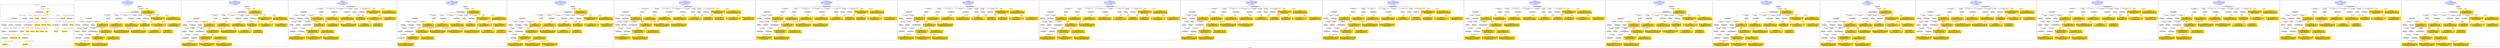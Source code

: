 digraph n0 {
fontcolor="blue"
remincross="true"
label="s06-npg.json"
subgraph cluster_0 {
label="1-correct model"
n2[style="filled",color="white",fillcolor="lightgray",label="E12_Production1"];
n3[style="filled",color="white",fillcolor="lightgray",label="E21_Person1"];
n4[style="filled",color="white",fillcolor="lightgray",label="E55_Type2"];
n5[style="filled",color="white",fillcolor="lightgray",label="E52_Time-Span4"];
n6[style="filled",color="white",fillcolor="lightgray",label="E69_Death1"];
n7[style="filled",color="white",fillcolor="lightgray",label="E82_Actor_Appellation1"];
n8[style="filled",color="white",fillcolor="lightgray",label="E67_Birth1"];
n9[shape="plaintext",style="filled",fillcolor="gold",label="Artist_URI"];
n10[style="filled",color="white",fillcolor="lightgray",label="E21_Person2"];
n11[style="filled",color="white",fillcolor="lightgray",label="E82_Actor_Appellation2"];
n12[style="filled",color="white",fillcolor="lightgray",label="E22_Man-Made_Object1"];
n13[style="filled",color="white",fillcolor="lightgray",label="E55_Type1"];
n14[shape="plaintext",style="filled",fillcolor="gold",label="Description"];
n15[style="filled",color="white",fillcolor="lightgray",label="E54_Dimension1"];
n16[style="filled",color="white",fillcolor="lightgray",label="E40_Legal_Body1"];
n17[shape="plaintext",style="filled",fillcolor="gold",label="ObjectURI"];
n18[style="filled",color="white",fillcolor="lightgray",label="E38_Image1"];
n19[shape="plaintext",style="filled",fillcolor="gold",label="Image"];
n20[shape="plaintext",style="filled",fillcolor="gold",label="OwnerURI"];
n21[style="filled",color="white",fillcolor="lightgray",label="E52_Time-Span1"];
n22[shape="plaintext",style="filled",fillcolor="gold",label="AquisitionDate"];
n23[style="filled",color="white",fillcolor="lightgray",label="E52_Time-Span2"];
n24[shape="plaintext",style="filled",fillcolor="gold",label="ArtistBornDate"];
n25[style="filled",color="white",fillcolor="lightgray",label="E52_Time-Span3"];
n26[shape="plaintext",style="filled",fillcolor="gold",label="ArtistDiedDate"];
n27[shape="plaintext",style="filled",fillcolor="gold",label="DateOfWork"];
n28[shape="plaintext",style="filled",fillcolor="gold",label="Dimension"];
n29[shape="plaintext",style="filled",fillcolor="gold",label="ClassificationURI"];
n30[shape="plaintext",style="filled",fillcolor="gold",label="Classification"];
n31[shape="plaintext",style="filled",fillcolor="gold",label="MediumURI"];
n32[shape="plaintext",style="filled",fillcolor="gold",label="Medium"];
n33[shape="plaintext",style="filled",fillcolor="gold",label="ArtistAppellation_URI"];
n34[shape="plaintext",style="filled",fillcolor="gold",label="Artist"];
n35[shape="plaintext",style="filled",fillcolor="gold",label="Title"];
n36[style="filled",color="white",fillcolor="lightgray",label="E8_Acquisition1"];
n37[shape="plaintext",style="filled",fillcolor="gold",label="CreditLine"];
}
subgraph cluster_1 {
label="candidate 0\nlink coherence:0.9090909090909091\nnode coherence:0.9032258064516129\nconfidence:0.45392177637535247\nmapping score:0.4986788239052847\ncost:32.99793\n-precision:0.7-recall:0.64"
n39[style="filled",color="white",fillcolor="lightgray",label="E12_Production1"];
n40[style="filled",color="white",fillcolor="lightgray",label="E21_Person1"];
n41[style="filled",color="white",fillcolor="lightgray",label="E52_Time-Span2"];
n42[style="filled",color="white",fillcolor="lightgray",label="E55_Type1"];
n43[style="filled",color="white",fillcolor="lightgray",label="E67_Birth1"];
n44[style="filled",color="white",fillcolor="lightgray",label="E69_Death1"];
n45[style="filled",color="white",fillcolor="lightgray",label="E82_Actor_Appellation1"];
n46[style="filled",color="white",fillcolor="lightgray",label="E22_Man-Made_Object1"];
n47[style="filled",color="white",fillcolor="lightgray",label="E35_Title1"];
n48[style="filled",color="white",fillcolor="lightgray",label="E40_Legal_Body1"];
n49[style="filled",color="white",fillcolor="lightgray",label="E54_Dimension1"];
n50[style="filled",color="white",fillcolor="lightgray",label="E55_Type2"];
n51[style="filled",color="white",fillcolor="lightgray",label="E8_Acquisition1"];
n52[style="filled",color="white",fillcolor="lightgray",label="E38_Image1"];
n53[style="filled",color="white",fillcolor="lightgray",label="E52_Time-Span1"];
n54[style="filled",color="white",fillcolor="lightgray",label="E52_Time-Span3"];
n55[shape="plaintext",style="filled",fillcolor="gold",label="Dimension\n[E54_Dimension,P3_has_note,0.71]\n[E22_Man-Made_Object,P3_has_note,0.106]\n[E34_Inscription,P3_has_note,0.098]\n[E22_Man-Made_Object,classLink,0.086]"];
n56[shape="plaintext",style="filled",fillcolor="gold",label="Classification\n[E55_Type,classLink,0.412]\n[E55_Type,label,0.343]\n[E33_Linguistic_Object,P3_has_note,0.133]\n[E21_Person,P3_has_note,0.113]"];
n57[shape="plaintext",style="filled",fillcolor="gold",label="Artist_URI\n[E21_Person,classLink,0.382]\n[E82_Actor_Appellation,classLink,0.322]\n[E39_Actor,classLink,0.23]\n[E30_Right,P3_has_note,0.067]"];
n58[shape="plaintext",style="filled",fillcolor="gold",label="ObjectURI\n[E22_Man-Made_Object,classLink,0.941]\n[E22_Man-Made_Object,P3_has_note,0.021]\n[E38_Image,classLink,0.02]\n[E35_Title,label,0.018]"];
n59[shape="plaintext",style="filled",fillcolor="gold",label="ClassificationURI\n[E55_Type,classLink,0.614]\n[E55_Type,label,0.15]\n[E74_Group,classLink,0.122]\n[E57_Material,classLink,0.114]"];
n60[shape="plaintext",style="filled",fillcolor="gold",label="OwnerURI\n[E22_Man-Made_Object,classLink,0.401]\n[E38_Image,classLink,0.259]\n[E30_Right,P3_has_note,0.233]\n[E8_Acquisition,P3_has_note,0.107]"];
n61[shape="plaintext",style="filled",fillcolor="gold",label="Image\n[E38_Image,classLink,0.788]\n[E78_Collection,classLink,0.123]\n[E22_Man-Made_Object,classLink,0.046]\n[E39_Actor,classLink,0.043]"];
n62[shape="plaintext",style="filled",fillcolor="gold",label="CreditLine\n[E40_Legal_Body,label,0.484]\n[E8_Acquisition,P3_has_note,0.292]\n[E30_Right,P3_has_note,0.143]\n[E33_Linguistic_Object,P3_has_note,0.081]"];
n63[shape="plaintext",style="filled",fillcolor="gold",label="MediumURI\n[E55_Type,classLink,0.46]\n[E57_Material,classLink,0.362]\n[E74_Group,classLink,0.155]\n[E55_Type,label,0.023]"];
n64[shape="plaintext",style="filled",fillcolor="gold",label="ArtistAppellation_URI\n[E82_Actor_Appellation,classLink,0.585]\n[E21_Person,classLink,0.376]\n[E39_Actor,classLink,0.03]\n[E30_Right,P3_has_note,0.009]"];
n65[shape="plaintext",style="filled",fillcolor="gold",label="Title\n[E82_Actor_Appellation,label,0.367]\n[E35_Title,label,0.239]\n[E21_Person,P3_has_note,0.234]\n[E8_Acquisition,P3_has_note,0.161]"];
n66[shape="plaintext",style="filled",fillcolor="gold",label="Artist\n[E82_Actor_Appellation,label,0.558]\n[E21_Person,P3_has_note,0.169]\n[E8_Acquisition,P3_has_note,0.14]\n[E33_Linguistic_Object,P3_has_note,0.132]"];
n67[shape="plaintext",style="filled",fillcolor="gold",label="ArtistBornDate\n[E52_Time-Span,P82a_begin_of_the_begin,0.421]\n[E52_Time-Span,P82_at_some_time_within,0.283]\n[E52_Time-Span,P82b_end_of_the_end,0.209]\n[E34_Inscription,P3_has_note,0.087]"];
n68[shape="plaintext",style="filled",fillcolor="gold",label="Medium\n[E57_Material,label,0.317]\n[E29_Design_or_Procedure,P3_has_note,0.269]\n[E55_Type,label,0.257]\n[E57_Material,classLink,0.157]"];
n69[shape="plaintext",style="filled",fillcolor="gold",label="ArtistDiedDate\n[E52_Time-Span,P82b_end_of_the_end,0.415]\n[E52_Time-Span,P82_at_some_time_within,0.26]\n[E52_Time-Span,P82a_begin_of_the_begin,0.212]\n[E34_Inscription,P3_has_note,0.114]"];
n70[shape="plaintext",style="filled",fillcolor="gold",label="DateOfWork\n[E52_Time-Span,P82_at_some_time_within,0.412]\n[E52_Time-Span,P82a_begin_of_the_begin,0.287]\n[E52_Time-Span,P82b_end_of_the_end,0.231]\n[E33_Linguistic_Object,P3_has_note,0.07]"];
n71[shape="plaintext",style="filled",fillcolor="gold",label="AquisitionDate\n[E52_Time-Span,P82_at_some_time_within,0.384]\n[E52_Time-Span,P82b_end_of_the_end,0.366]\n[E12_Production,P3_has_note,0.157]\n[E35_Title,label,0.093]"];
n72[shape="plaintext",style="filled",fillcolor="gold",label="Description\n[E21_Person,P3_has_note,0.356]\n[E33_Linguistic_Object,P3_has_note,0.242]\n[E22_Man-Made_Object,P3_has_note,0.209]\n[E73_Information_Object,P3_has_note,0.193]"];
}
subgraph cluster_2 {
label="candidate 1\nlink coherence:0.9090909090909091\nnode coherence:0.9032258064516129\nconfidence:0.45392177637535247\nmapping score:0.4986788239052847\ncost:131.99793\n-precision:0.7-recall:0.64"
n74[style="filled",color="white",fillcolor="lightgray",label="E12_Production1"];
n75[style="filled",color="white",fillcolor="lightgray",label="E21_Person1"];
n76[style="filled",color="white",fillcolor="lightgray",label="E52_Time-Span2"];
n77[style="filled",color="white",fillcolor="lightgray",label="E55_Type1"];
n78[style="filled",color="white",fillcolor="lightgray",label="E67_Birth1"];
n79[style="filled",color="white",fillcolor="lightgray",label="E69_Death1"];
n80[style="filled",color="white",fillcolor="lightgray",label="E82_Actor_Appellation1"];
n81[style="filled",color="white",fillcolor="lightgray",label="E22_Man-Made_Object1"];
n82[style="filled",color="white",fillcolor="lightgray",label="E35_Title1"];
n83[style="filled",color="white",fillcolor="lightgray",label="E40_Legal_Body1"];
n84[style="filled",color="white",fillcolor="lightgray",label="E54_Dimension1"];
n85[style="filled",color="white",fillcolor="lightgray",label="E55_Type2"];
n86[style="filled",color="white",fillcolor="lightgray",label="E8_Acquisition1"];
n87[style="filled",color="white",fillcolor="lightgray",label="E38_Image1"];
n88[style="filled",color="white",fillcolor="lightgray",label="E52_Time-Span1"];
n89[style="filled",color="white",fillcolor="lightgray",label="E52_Time-Span3"];
n90[shape="plaintext",style="filled",fillcolor="gold",label="Dimension\n[E54_Dimension,P3_has_note,0.71]\n[E22_Man-Made_Object,P3_has_note,0.106]\n[E34_Inscription,P3_has_note,0.098]\n[E22_Man-Made_Object,classLink,0.086]"];
n91[shape="plaintext",style="filled",fillcolor="gold",label="ArtistDiedDate\n[E52_Time-Span,P82b_end_of_the_end,0.415]\n[E52_Time-Span,P82_at_some_time_within,0.26]\n[E52_Time-Span,P82a_begin_of_the_begin,0.212]\n[E34_Inscription,P3_has_note,0.114]"];
n92[shape="plaintext",style="filled",fillcolor="gold",label="Classification\n[E55_Type,classLink,0.412]\n[E55_Type,label,0.343]\n[E33_Linguistic_Object,P3_has_note,0.133]\n[E21_Person,P3_has_note,0.113]"];
n93[shape="plaintext",style="filled",fillcolor="gold",label="Artist_URI\n[E21_Person,classLink,0.382]\n[E82_Actor_Appellation,classLink,0.322]\n[E39_Actor,classLink,0.23]\n[E30_Right,P3_has_note,0.067]"];
n94[shape="plaintext",style="filled",fillcolor="gold",label="ObjectURI\n[E22_Man-Made_Object,classLink,0.941]\n[E22_Man-Made_Object,P3_has_note,0.021]\n[E38_Image,classLink,0.02]\n[E35_Title,label,0.018]"];
n95[shape="plaintext",style="filled",fillcolor="gold",label="ClassificationURI\n[E55_Type,classLink,0.614]\n[E55_Type,label,0.15]\n[E74_Group,classLink,0.122]\n[E57_Material,classLink,0.114]"];
n96[shape="plaintext",style="filled",fillcolor="gold",label="OwnerURI\n[E22_Man-Made_Object,classLink,0.401]\n[E38_Image,classLink,0.259]\n[E30_Right,P3_has_note,0.233]\n[E8_Acquisition,P3_has_note,0.107]"];
n97[shape="plaintext",style="filled",fillcolor="gold",label="Image\n[E38_Image,classLink,0.788]\n[E78_Collection,classLink,0.123]\n[E22_Man-Made_Object,classLink,0.046]\n[E39_Actor,classLink,0.043]"];
n98[shape="plaintext",style="filled",fillcolor="gold",label="CreditLine\n[E40_Legal_Body,label,0.484]\n[E8_Acquisition,P3_has_note,0.292]\n[E30_Right,P3_has_note,0.143]\n[E33_Linguistic_Object,P3_has_note,0.081]"];
n99[shape="plaintext",style="filled",fillcolor="gold",label="MediumURI\n[E55_Type,classLink,0.46]\n[E57_Material,classLink,0.362]\n[E74_Group,classLink,0.155]\n[E55_Type,label,0.023]"];
n100[shape="plaintext",style="filled",fillcolor="gold",label="ArtistAppellation_URI\n[E82_Actor_Appellation,classLink,0.585]\n[E21_Person,classLink,0.376]\n[E39_Actor,classLink,0.03]\n[E30_Right,P3_has_note,0.009]"];
n101[shape="plaintext",style="filled",fillcolor="gold",label="Title\n[E82_Actor_Appellation,label,0.367]\n[E35_Title,label,0.239]\n[E21_Person,P3_has_note,0.234]\n[E8_Acquisition,P3_has_note,0.161]"];
n102[shape="plaintext",style="filled",fillcolor="gold",label="Artist\n[E82_Actor_Appellation,label,0.558]\n[E21_Person,P3_has_note,0.169]\n[E8_Acquisition,P3_has_note,0.14]\n[E33_Linguistic_Object,P3_has_note,0.132]"];
n103[shape="plaintext",style="filled",fillcolor="gold",label="ArtistBornDate\n[E52_Time-Span,P82a_begin_of_the_begin,0.421]\n[E52_Time-Span,P82_at_some_time_within,0.283]\n[E52_Time-Span,P82b_end_of_the_end,0.209]\n[E34_Inscription,P3_has_note,0.087]"];
n104[shape="plaintext",style="filled",fillcolor="gold",label="Medium\n[E57_Material,label,0.317]\n[E29_Design_or_Procedure,P3_has_note,0.269]\n[E55_Type,label,0.257]\n[E57_Material,classLink,0.157]"];
n105[shape="plaintext",style="filled",fillcolor="gold",label="DateOfWork\n[E52_Time-Span,P82_at_some_time_within,0.412]\n[E52_Time-Span,P82a_begin_of_the_begin,0.287]\n[E52_Time-Span,P82b_end_of_the_end,0.231]\n[E33_Linguistic_Object,P3_has_note,0.07]"];
n106[shape="plaintext",style="filled",fillcolor="gold",label="AquisitionDate\n[E52_Time-Span,P82_at_some_time_within,0.384]\n[E52_Time-Span,P82b_end_of_the_end,0.366]\n[E12_Production,P3_has_note,0.157]\n[E35_Title,label,0.093]"];
n107[shape="plaintext",style="filled",fillcolor="gold",label="Description\n[E21_Person,P3_has_note,0.356]\n[E33_Linguistic_Object,P3_has_note,0.242]\n[E22_Man-Made_Object,P3_has_note,0.209]\n[E73_Information_Object,P3_has_note,0.193]"];
}
subgraph cluster_3 {
label="candidate 10\nlink coherence:0.875\nnode coherence:0.9\nconfidence:0.45366405502420526\nmapping score:0.5067769072302907\ncost:130.99827\n-precision:0.69-recall:0.61"
n109[style="filled",color="white",fillcolor="lightgray",label="E12_Production1"];
n110[style="filled",color="white",fillcolor="lightgray",label="E21_Person1"];
n111[style="filled",color="white",fillcolor="lightgray",label="E52_Time-Span2"];
n112[style="filled",color="white",fillcolor="lightgray",label="E55_Type1"];
n113[style="filled",color="white",fillcolor="lightgray",label="E67_Birth1"];
n114[style="filled",color="white",fillcolor="lightgray",label="E69_Death1"];
n115[style="filled",color="white",fillcolor="lightgray",label="E82_Actor_Appellation1"];
n116[style="filled",color="white",fillcolor="lightgray",label="E22_Man-Made_Object1"];
n117[style="filled",color="white",fillcolor="lightgray",label="E38_Image1"];
n118[style="filled",color="white",fillcolor="lightgray",label="E40_Legal_Body1"];
n119[style="filled",color="white",fillcolor="lightgray",label="E54_Dimension1"];
n120[style="filled",color="white",fillcolor="lightgray",label="E55_Type2"];
n121[style="filled",color="white",fillcolor="lightgray",label="E8_Acquisition1"];
n122[style="filled",color="white",fillcolor="lightgray",label="E52_Time-Span1"];
n123[style="filled",color="white",fillcolor="lightgray",label="E52_Time-Span3"];
n124[shape="plaintext",style="filled",fillcolor="gold",label="Title\n[E82_Actor_Appellation,label,0.367]\n[E35_Title,label,0.239]\n[E21_Person,P3_has_note,0.234]\n[E8_Acquisition,P3_has_note,0.161]"];
n125[shape="plaintext",style="filled",fillcolor="gold",label="Dimension\n[E54_Dimension,P3_has_note,0.71]\n[E22_Man-Made_Object,P3_has_note,0.106]\n[E34_Inscription,P3_has_note,0.098]\n[E22_Man-Made_Object,classLink,0.086]"];
n126[shape="plaintext",style="filled",fillcolor="gold",label="ArtistDiedDate\n[E52_Time-Span,P82b_end_of_the_end,0.415]\n[E52_Time-Span,P82_at_some_time_within,0.26]\n[E52_Time-Span,P82a_begin_of_the_begin,0.212]\n[E34_Inscription,P3_has_note,0.114]"];
n127[shape="plaintext",style="filled",fillcolor="gold",label="Classification\n[E55_Type,classLink,0.412]\n[E55_Type,label,0.343]\n[E33_Linguistic_Object,P3_has_note,0.133]\n[E21_Person,P3_has_note,0.113]"];
n128[shape="plaintext",style="filled",fillcolor="gold",label="Artist_URI\n[E21_Person,classLink,0.382]\n[E82_Actor_Appellation,classLink,0.322]\n[E39_Actor,classLink,0.23]\n[E30_Right,P3_has_note,0.067]"];
n129[shape="plaintext",style="filled",fillcolor="gold",label="ObjectURI\n[E22_Man-Made_Object,classLink,0.941]\n[E22_Man-Made_Object,P3_has_note,0.021]\n[E38_Image,classLink,0.02]\n[E35_Title,label,0.018]"];
n130[shape="plaintext",style="filled",fillcolor="gold",label="ClassificationURI\n[E55_Type,classLink,0.614]\n[E55_Type,label,0.15]\n[E74_Group,classLink,0.122]\n[E57_Material,classLink,0.114]"];
n131[shape="plaintext",style="filled",fillcolor="gold",label="OwnerURI\n[E22_Man-Made_Object,classLink,0.401]\n[E38_Image,classLink,0.259]\n[E30_Right,P3_has_note,0.233]\n[E8_Acquisition,P3_has_note,0.107]"];
n132[shape="plaintext",style="filled",fillcolor="gold",label="Image\n[E38_Image,classLink,0.788]\n[E78_Collection,classLink,0.123]\n[E22_Man-Made_Object,classLink,0.046]\n[E39_Actor,classLink,0.043]"];
n133[shape="plaintext",style="filled",fillcolor="gold",label="CreditLine\n[E40_Legal_Body,label,0.484]\n[E8_Acquisition,P3_has_note,0.292]\n[E30_Right,P3_has_note,0.143]\n[E33_Linguistic_Object,P3_has_note,0.081]"];
n134[shape="plaintext",style="filled",fillcolor="gold",label="MediumURI\n[E55_Type,classLink,0.46]\n[E57_Material,classLink,0.362]\n[E74_Group,classLink,0.155]\n[E55_Type,label,0.023]"];
n135[shape="plaintext",style="filled",fillcolor="gold",label="ArtistAppellation_URI\n[E82_Actor_Appellation,classLink,0.585]\n[E21_Person,classLink,0.376]\n[E39_Actor,classLink,0.03]\n[E30_Right,P3_has_note,0.009]"];
n136[shape="plaintext",style="filled",fillcolor="gold",label="Artist\n[E82_Actor_Appellation,label,0.558]\n[E21_Person,P3_has_note,0.169]\n[E8_Acquisition,P3_has_note,0.14]\n[E33_Linguistic_Object,P3_has_note,0.132]"];
n137[shape="plaintext",style="filled",fillcolor="gold",label="ArtistBornDate\n[E52_Time-Span,P82a_begin_of_the_begin,0.421]\n[E52_Time-Span,P82_at_some_time_within,0.283]\n[E52_Time-Span,P82b_end_of_the_end,0.209]\n[E34_Inscription,P3_has_note,0.087]"];
n138[shape="plaintext",style="filled",fillcolor="gold",label="Medium\n[E57_Material,label,0.317]\n[E29_Design_or_Procedure,P3_has_note,0.269]\n[E55_Type,label,0.257]\n[E57_Material,classLink,0.157]"];
n139[shape="plaintext",style="filled",fillcolor="gold",label="DateOfWork\n[E52_Time-Span,P82_at_some_time_within,0.412]\n[E52_Time-Span,P82a_begin_of_the_begin,0.287]\n[E52_Time-Span,P82b_end_of_the_end,0.231]\n[E33_Linguistic_Object,P3_has_note,0.07]"];
n140[shape="plaintext",style="filled",fillcolor="gold",label="AquisitionDate\n[E52_Time-Span,P82_at_some_time_within,0.384]\n[E52_Time-Span,P82b_end_of_the_end,0.366]\n[E12_Production,P3_has_note,0.157]\n[E35_Title,label,0.093]"];
n141[shape="plaintext",style="filled",fillcolor="gold",label="Description\n[E21_Person,P3_has_note,0.356]\n[E33_Linguistic_Object,P3_has_note,0.242]\n[E22_Man-Made_Object,P3_has_note,0.209]\n[E73_Information_Object,P3_has_note,0.193]"];
}
subgraph cluster_4 {
label="candidate 11\nlink coherence:0.8709677419354839\nnode coherence:0.8666666666666667\nconfidence:0.4615595596851015\nmapping score:0.49829763100614494\ncost:30.99818\n-precision:0.68-recall:0.58"
n143[style="filled",color="white",fillcolor="lightgray",label="E12_Production1"];
n144[style="filled",color="white",fillcolor="lightgray",label="E21_Person1"];
n145[style="filled",color="white",fillcolor="lightgray",label="E52_Time-Span2"];
n146[style="filled",color="white",fillcolor="lightgray",label="E55_Type1"];
n147[style="filled",color="white",fillcolor="lightgray",label="E67_Birth1"];
n148[style="filled",color="white",fillcolor="lightgray",label="E82_Actor_Appellation1"];
n149[style="filled",color="white",fillcolor="lightgray",label="E22_Man-Made_Object1"];
n150[style="filled",color="white",fillcolor="lightgray",label="E35_Title1"];
n151[style="filled",color="white",fillcolor="lightgray",label="E40_Legal_Body1"];
n152[style="filled",color="white",fillcolor="lightgray",label="E54_Dimension1"];
n153[style="filled",color="white",fillcolor="lightgray",label="E55_Type2"];
n154[style="filled",color="white",fillcolor="lightgray",label="E8_Acquisition1"];
n155[style="filled",color="white",fillcolor="lightgray",label="E38_Image1"];
n156[style="filled",color="white",fillcolor="lightgray",label="E52_Time-Span1"];
n157[shape="plaintext",style="filled",fillcolor="gold",label="Dimension\n[E54_Dimension,P3_has_note,0.71]\n[E22_Man-Made_Object,P3_has_note,0.106]\n[E34_Inscription,P3_has_note,0.098]\n[E22_Man-Made_Object,classLink,0.086]"];
n158[shape="plaintext",style="filled",fillcolor="gold",label="Classification\n[E55_Type,classLink,0.412]\n[E55_Type,label,0.343]\n[E33_Linguistic_Object,P3_has_note,0.133]\n[E21_Person,P3_has_note,0.113]"];
n159[shape="plaintext",style="filled",fillcolor="gold",label="Artist_URI\n[E21_Person,classLink,0.382]\n[E82_Actor_Appellation,classLink,0.322]\n[E39_Actor,classLink,0.23]\n[E30_Right,P3_has_note,0.067]"];
n160[shape="plaintext",style="filled",fillcolor="gold",label="ObjectURI\n[E22_Man-Made_Object,classLink,0.941]\n[E22_Man-Made_Object,P3_has_note,0.021]\n[E38_Image,classLink,0.02]\n[E35_Title,label,0.018]"];
n161[shape="plaintext",style="filled",fillcolor="gold",label="ClassificationURI\n[E55_Type,classLink,0.614]\n[E55_Type,label,0.15]\n[E74_Group,classLink,0.122]\n[E57_Material,classLink,0.114]"];
n162[shape="plaintext",style="filled",fillcolor="gold",label="OwnerURI\n[E22_Man-Made_Object,classLink,0.401]\n[E38_Image,classLink,0.259]\n[E30_Right,P3_has_note,0.233]\n[E8_Acquisition,P3_has_note,0.107]"];
n163[shape="plaintext",style="filled",fillcolor="gold",label="ArtistBornDate\n[E52_Time-Span,P82a_begin_of_the_begin,0.421]\n[E52_Time-Span,P82_at_some_time_within,0.283]\n[E52_Time-Span,P82b_end_of_the_end,0.209]\n[E34_Inscription,P3_has_note,0.087]"];
n164[shape="plaintext",style="filled",fillcolor="gold",label="Image\n[E38_Image,classLink,0.788]\n[E78_Collection,classLink,0.123]\n[E22_Man-Made_Object,classLink,0.046]\n[E39_Actor,classLink,0.043]"];
n165[shape="plaintext",style="filled",fillcolor="gold",label="CreditLine\n[E40_Legal_Body,label,0.484]\n[E8_Acquisition,P3_has_note,0.292]\n[E30_Right,P3_has_note,0.143]\n[E33_Linguistic_Object,P3_has_note,0.081]"];
n166[shape="plaintext",style="filled",fillcolor="gold",label="MediumURI\n[E55_Type,classLink,0.46]\n[E57_Material,classLink,0.362]\n[E74_Group,classLink,0.155]\n[E55_Type,label,0.023]"];
n167[shape="plaintext",style="filled",fillcolor="gold",label="ArtistAppellation_URI\n[E82_Actor_Appellation,classLink,0.585]\n[E21_Person,classLink,0.376]\n[E39_Actor,classLink,0.03]\n[E30_Right,P3_has_note,0.009]"];
n168[shape="plaintext",style="filled",fillcolor="gold",label="Title\n[E82_Actor_Appellation,label,0.367]\n[E35_Title,label,0.239]\n[E21_Person,P3_has_note,0.234]\n[E8_Acquisition,P3_has_note,0.161]"];
n169[shape="plaintext",style="filled",fillcolor="gold",label="Artist\n[E82_Actor_Appellation,label,0.558]\n[E21_Person,P3_has_note,0.169]\n[E8_Acquisition,P3_has_note,0.14]\n[E33_Linguistic_Object,P3_has_note,0.132]"];
n170[shape="plaintext",style="filled",fillcolor="gold",label="AquisitionDate\n[E52_Time-Span,P82_at_some_time_within,0.384]\n[E52_Time-Span,P82b_end_of_the_end,0.366]\n[E12_Production,P3_has_note,0.157]\n[E35_Title,label,0.093]"];
n171[shape="plaintext",style="filled",fillcolor="gold",label="Medium\n[E57_Material,label,0.317]\n[E29_Design_or_Procedure,P3_has_note,0.269]\n[E55_Type,label,0.257]\n[E57_Material,classLink,0.157]"];
n172[shape="plaintext",style="filled",fillcolor="gold",label="ArtistDiedDate\n[E52_Time-Span,P82b_end_of_the_end,0.415]\n[E52_Time-Span,P82_at_some_time_within,0.26]\n[E52_Time-Span,P82a_begin_of_the_begin,0.212]\n[E34_Inscription,P3_has_note,0.114]"];
n173[shape="plaintext",style="filled",fillcolor="gold",label="DateOfWork\n[E52_Time-Span,P82_at_some_time_within,0.412]\n[E52_Time-Span,P82a_begin_of_the_begin,0.287]\n[E52_Time-Span,P82b_end_of_the_end,0.231]\n[E33_Linguistic_Object,P3_has_note,0.07]"];
n174[shape="plaintext",style="filled",fillcolor="gold",label="Description\n[E21_Person,P3_has_note,0.356]\n[E33_Linguistic_Object,P3_has_note,0.242]\n[E22_Man-Made_Object,P3_has_note,0.209]\n[E73_Information_Object,P3_has_note,0.193]"];
}
subgraph cluster_5 {
label="candidate 12\nlink coherence:0.8709677419354839\nnode coherence:0.8666666666666667\nconfidence:0.4615595596851015\nmapping score:0.49829763100614494\ncost:228.99818\n-precision:0.71-recall:0.61"
n176[style="filled",color="white",fillcolor="lightgray",label="E12_Production1"];
n177[style="filled",color="white",fillcolor="lightgray",label="E21_Person1"];
n178[style="filled",color="white",fillcolor="lightgray",label="E52_Time-Span2"];
n179[style="filled",color="white",fillcolor="lightgray",label="E55_Type1"];
n180[style="filled",color="white",fillcolor="lightgray",label="E67_Birth1"];
n181[style="filled",color="white",fillcolor="lightgray",label="E82_Actor_Appellation1"];
n182[style="filled",color="white",fillcolor="lightgray",label="E22_Man-Made_Object1"];
n183[style="filled",color="white",fillcolor="lightgray",label="E35_Title1"];
n184[style="filled",color="white",fillcolor="lightgray",label="E40_Legal_Body1"];
n185[style="filled",color="white",fillcolor="lightgray",label="E54_Dimension1"];
n186[style="filled",color="white",fillcolor="lightgray",label="E55_Type2"];
n187[style="filled",color="white",fillcolor="lightgray",label="E8_Acquisition1"];
n188[style="filled",color="white",fillcolor="lightgray",label="E38_Image1"];
n189[style="filled",color="white",fillcolor="lightgray",label="E52_Time-Span1"];
n190[shape="plaintext",style="filled",fillcolor="gold",label="Dimension\n[E54_Dimension,P3_has_note,0.71]\n[E22_Man-Made_Object,P3_has_note,0.106]\n[E34_Inscription,P3_has_note,0.098]\n[E22_Man-Made_Object,classLink,0.086]"];
n191[shape="plaintext",style="filled",fillcolor="gold",label="ArtistDiedDate\n[E52_Time-Span,P82b_end_of_the_end,0.415]\n[E52_Time-Span,P82_at_some_time_within,0.26]\n[E52_Time-Span,P82a_begin_of_the_begin,0.212]\n[E34_Inscription,P3_has_note,0.114]"];
n192[shape="plaintext",style="filled",fillcolor="gold",label="Classification\n[E55_Type,classLink,0.412]\n[E55_Type,label,0.343]\n[E33_Linguistic_Object,P3_has_note,0.133]\n[E21_Person,P3_has_note,0.113]"];
n193[shape="plaintext",style="filled",fillcolor="gold",label="Artist_URI\n[E21_Person,classLink,0.382]\n[E82_Actor_Appellation,classLink,0.322]\n[E39_Actor,classLink,0.23]\n[E30_Right,P3_has_note,0.067]"];
n194[shape="plaintext",style="filled",fillcolor="gold",label="ObjectURI\n[E22_Man-Made_Object,classLink,0.941]\n[E22_Man-Made_Object,P3_has_note,0.021]\n[E38_Image,classLink,0.02]\n[E35_Title,label,0.018]"];
n195[shape="plaintext",style="filled",fillcolor="gold",label="ClassificationURI\n[E55_Type,classLink,0.614]\n[E55_Type,label,0.15]\n[E74_Group,classLink,0.122]\n[E57_Material,classLink,0.114]"];
n196[shape="plaintext",style="filled",fillcolor="gold",label="OwnerURI\n[E22_Man-Made_Object,classLink,0.401]\n[E38_Image,classLink,0.259]\n[E30_Right,P3_has_note,0.233]\n[E8_Acquisition,P3_has_note,0.107]"];
n197[shape="plaintext",style="filled",fillcolor="gold",label="ArtistBornDate\n[E52_Time-Span,P82a_begin_of_the_begin,0.421]\n[E52_Time-Span,P82_at_some_time_within,0.283]\n[E52_Time-Span,P82b_end_of_the_end,0.209]\n[E34_Inscription,P3_has_note,0.087]"];
n198[shape="plaintext",style="filled",fillcolor="gold",label="Image\n[E38_Image,classLink,0.788]\n[E78_Collection,classLink,0.123]\n[E22_Man-Made_Object,classLink,0.046]\n[E39_Actor,classLink,0.043]"];
n199[shape="plaintext",style="filled",fillcolor="gold",label="CreditLine\n[E40_Legal_Body,label,0.484]\n[E8_Acquisition,P3_has_note,0.292]\n[E30_Right,P3_has_note,0.143]\n[E33_Linguistic_Object,P3_has_note,0.081]"];
n200[shape="plaintext",style="filled",fillcolor="gold",label="MediumURI\n[E55_Type,classLink,0.46]\n[E57_Material,classLink,0.362]\n[E74_Group,classLink,0.155]\n[E55_Type,label,0.023]"];
n201[shape="plaintext",style="filled",fillcolor="gold",label="ArtistAppellation_URI\n[E82_Actor_Appellation,classLink,0.585]\n[E21_Person,classLink,0.376]\n[E39_Actor,classLink,0.03]\n[E30_Right,P3_has_note,0.009]"];
n202[shape="plaintext",style="filled",fillcolor="gold",label="Title\n[E82_Actor_Appellation,label,0.367]\n[E35_Title,label,0.239]\n[E21_Person,P3_has_note,0.234]\n[E8_Acquisition,P3_has_note,0.161]"];
n203[shape="plaintext",style="filled",fillcolor="gold",label="Artist\n[E82_Actor_Appellation,label,0.558]\n[E21_Person,P3_has_note,0.169]\n[E8_Acquisition,P3_has_note,0.14]\n[E33_Linguistic_Object,P3_has_note,0.132]"];
n204[shape="plaintext",style="filled",fillcolor="gold",label="DateOfWork\n[E52_Time-Span,P82_at_some_time_within,0.412]\n[E52_Time-Span,P82a_begin_of_the_begin,0.287]\n[E52_Time-Span,P82b_end_of_the_end,0.231]\n[E33_Linguistic_Object,P3_has_note,0.07]"];
n205[shape="plaintext",style="filled",fillcolor="gold",label="Medium\n[E57_Material,label,0.317]\n[E29_Design_or_Procedure,P3_has_note,0.269]\n[E55_Type,label,0.257]\n[E57_Material,classLink,0.157]"];
n206[shape="plaintext",style="filled",fillcolor="gold",label="AquisitionDate\n[E52_Time-Span,P82_at_some_time_within,0.384]\n[E52_Time-Span,P82b_end_of_the_end,0.366]\n[E12_Production,P3_has_note,0.157]\n[E35_Title,label,0.093]"];
n207[shape="plaintext",style="filled",fillcolor="gold",label="Description\n[E21_Person,P3_has_note,0.356]\n[E33_Linguistic_Object,P3_has_note,0.242]\n[E22_Man-Made_Object,P3_has_note,0.209]\n[E73_Information_Object,P3_has_note,0.193]"];
}
subgraph cluster_6 {
label="candidate 13\nlink coherence:0.8484848484848485\nnode coherence:0.9032258064516129\nconfidence:0.45392177637535247\nmapping score:0.4986788239052847\ncost:32.99817\n-precision:0.7-recall:0.64"
n209[style="filled",color="white",fillcolor="lightgray",label="E12_Production1"];
n210[style="filled",color="white",fillcolor="lightgray",label="E21_Person1"];
n211[style="filled",color="white",fillcolor="lightgray",label="E52_Time-Span2"];
n212[style="filled",color="white",fillcolor="lightgray",label="E67_Birth1"];
n213[style="filled",color="white",fillcolor="lightgray",label="E69_Death1"];
n214[style="filled",color="white",fillcolor="lightgray",label="E82_Actor_Appellation1"];
n215[style="filled",color="white",fillcolor="lightgray",label="E22_Man-Made_Object1"];
n216[style="filled",color="white",fillcolor="lightgray",label="E35_Title1"];
n217[style="filled",color="white",fillcolor="lightgray",label="E38_Image1"];
n218[style="filled",color="white",fillcolor="lightgray",label="E40_Legal_Body1"];
n219[style="filled",color="white",fillcolor="lightgray",label="E54_Dimension1"];
n220[style="filled",color="white",fillcolor="lightgray",label="E55_Type1"];
n221[style="filled",color="white",fillcolor="lightgray",label="E55_Type2"];
n222[style="filled",color="white",fillcolor="lightgray",label="E8_Acquisition1"];
n223[style="filled",color="white",fillcolor="lightgray",label="E52_Time-Span1"];
n224[style="filled",color="white",fillcolor="lightgray",label="E52_Time-Span3"];
n225[shape="plaintext",style="filled",fillcolor="gold",label="Dimension\n[E54_Dimension,P3_has_note,0.71]\n[E22_Man-Made_Object,P3_has_note,0.106]\n[E34_Inscription,P3_has_note,0.098]\n[E22_Man-Made_Object,classLink,0.086]"];
n226[shape="plaintext",style="filled",fillcolor="gold",label="Classification\n[E55_Type,classLink,0.412]\n[E55_Type,label,0.343]\n[E33_Linguistic_Object,P3_has_note,0.133]\n[E21_Person,P3_has_note,0.113]"];
n227[shape="plaintext",style="filled",fillcolor="gold",label="Artist_URI\n[E21_Person,classLink,0.382]\n[E82_Actor_Appellation,classLink,0.322]\n[E39_Actor,classLink,0.23]\n[E30_Right,P3_has_note,0.067]"];
n228[shape="plaintext",style="filled",fillcolor="gold",label="ObjectURI\n[E22_Man-Made_Object,classLink,0.941]\n[E22_Man-Made_Object,P3_has_note,0.021]\n[E38_Image,classLink,0.02]\n[E35_Title,label,0.018]"];
n229[shape="plaintext",style="filled",fillcolor="gold",label="ClassificationURI\n[E55_Type,classLink,0.614]\n[E55_Type,label,0.15]\n[E74_Group,classLink,0.122]\n[E57_Material,classLink,0.114]"];
n230[shape="plaintext",style="filled",fillcolor="gold",label="OwnerURI\n[E22_Man-Made_Object,classLink,0.401]\n[E38_Image,classLink,0.259]\n[E30_Right,P3_has_note,0.233]\n[E8_Acquisition,P3_has_note,0.107]"];
n231[shape="plaintext",style="filled",fillcolor="gold",label="Image\n[E38_Image,classLink,0.788]\n[E78_Collection,classLink,0.123]\n[E22_Man-Made_Object,classLink,0.046]\n[E39_Actor,classLink,0.043]"];
n232[shape="plaintext",style="filled",fillcolor="gold",label="CreditLine\n[E40_Legal_Body,label,0.484]\n[E8_Acquisition,P3_has_note,0.292]\n[E30_Right,P3_has_note,0.143]\n[E33_Linguistic_Object,P3_has_note,0.081]"];
n233[shape="plaintext",style="filled",fillcolor="gold",label="MediumURI\n[E55_Type,classLink,0.46]\n[E57_Material,classLink,0.362]\n[E74_Group,classLink,0.155]\n[E55_Type,label,0.023]"];
n234[shape="plaintext",style="filled",fillcolor="gold",label="ArtistAppellation_URI\n[E82_Actor_Appellation,classLink,0.585]\n[E21_Person,classLink,0.376]\n[E39_Actor,classLink,0.03]\n[E30_Right,P3_has_note,0.009]"];
n235[shape="plaintext",style="filled",fillcolor="gold",label="Title\n[E82_Actor_Appellation,label,0.367]\n[E35_Title,label,0.239]\n[E21_Person,P3_has_note,0.234]\n[E8_Acquisition,P3_has_note,0.161]"];
n236[shape="plaintext",style="filled",fillcolor="gold",label="Artist\n[E82_Actor_Appellation,label,0.558]\n[E21_Person,P3_has_note,0.169]\n[E8_Acquisition,P3_has_note,0.14]\n[E33_Linguistic_Object,P3_has_note,0.132]"];
n237[shape="plaintext",style="filled",fillcolor="gold",label="ArtistBornDate\n[E52_Time-Span,P82a_begin_of_the_begin,0.421]\n[E52_Time-Span,P82_at_some_time_within,0.283]\n[E52_Time-Span,P82b_end_of_the_end,0.209]\n[E34_Inscription,P3_has_note,0.087]"];
n238[shape="plaintext",style="filled",fillcolor="gold",label="Medium\n[E57_Material,label,0.317]\n[E29_Design_or_Procedure,P3_has_note,0.269]\n[E55_Type,label,0.257]\n[E57_Material,classLink,0.157]"];
n239[shape="plaintext",style="filled",fillcolor="gold",label="ArtistDiedDate\n[E52_Time-Span,P82b_end_of_the_end,0.415]\n[E52_Time-Span,P82_at_some_time_within,0.26]\n[E52_Time-Span,P82a_begin_of_the_begin,0.212]\n[E34_Inscription,P3_has_note,0.114]"];
n240[shape="plaintext",style="filled",fillcolor="gold",label="DateOfWork\n[E52_Time-Span,P82_at_some_time_within,0.412]\n[E52_Time-Span,P82a_begin_of_the_begin,0.287]\n[E52_Time-Span,P82b_end_of_the_end,0.231]\n[E33_Linguistic_Object,P3_has_note,0.07]"];
n241[shape="plaintext",style="filled",fillcolor="gold",label="AquisitionDate\n[E52_Time-Span,P82_at_some_time_within,0.384]\n[E52_Time-Span,P82b_end_of_the_end,0.366]\n[E12_Production,P3_has_note,0.157]\n[E35_Title,label,0.093]"];
n242[shape="plaintext",style="filled",fillcolor="gold",label="Description\n[E21_Person,P3_has_note,0.356]\n[E33_Linguistic_Object,P3_has_note,0.242]\n[E22_Man-Made_Object,P3_has_note,0.209]\n[E73_Information_Object,P3_has_note,0.193]"];
}
subgraph cluster_7 {
label="candidate 14\nlink coherence:0.8484848484848485\nnode coherence:0.9032258064516129\nconfidence:0.45392177637535247\nmapping score:0.4986788239052847\ncost:32.99819\n-precision:0.67-recall:0.61"
n244[style="filled",color="white",fillcolor="lightgray",label="E12_Production1"];
n245[style="filled",color="white",fillcolor="lightgray",label="E21_Person1"];
n246[style="filled",color="white",fillcolor="lightgray",label="E52_Time-Span2"];
n247[style="filled",color="white",fillcolor="lightgray",label="E67_Birth1"];
n248[style="filled",color="white",fillcolor="lightgray",label="E69_Death1"];
n249[style="filled",color="white",fillcolor="lightgray",label="E82_Actor_Appellation1"];
n250[style="filled",color="white",fillcolor="lightgray",label="E22_Man-Made_Object1"];
n251[style="filled",color="white",fillcolor="lightgray",label="E35_Title1"];
n252[style="filled",color="white",fillcolor="lightgray",label="E38_Image1"];
n253[style="filled",color="white",fillcolor="lightgray",label="E40_Legal_Body1"];
n254[style="filled",color="white",fillcolor="lightgray",label="E54_Dimension1"];
n255[style="filled",color="white",fillcolor="lightgray",label="E55_Type1"];
n256[style="filled",color="white",fillcolor="lightgray",label="E55_Type2"];
n257[style="filled",color="white",fillcolor="lightgray",label="E8_Acquisition1"];
n258[style="filled",color="white",fillcolor="lightgray",label="E52_Time-Span1"];
n259[style="filled",color="white",fillcolor="lightgray",label="E52_Time-Span3"];
n260[shape="plaintext",style="filled",fillcolor="gold",label="Dimension\n[E54_Dimension,P3_has_note,0.71]\n[E22_Man-Made_Object,P3_has_note,0.106]\n[E34_Inscription,P3_has_note,0.098]\n[E22_Man-Made_Object,classLink,0.086]"];
n261[shape="plaintext",style="filled",fillcolor="gold",label="Classification\n[E55_Type,classLink,0.412]\n[E55_Type,label,0.343]\n[E33_Linguistic_Object,P3_has_note,0.133]\n[E21_Person,P3_has_note,0.113]"];
n262[shape="plaintext",style="filled",fillcolor="gold",label="Artist_URI\n[E21_Person,classLink,0.382]\n[E82_Actor_Appellation,classLink,0.322]\n[E39_Actor,classLink,0.23]\n[E30_Right,P3_has_note,0.067]"];
n263[shape="plaintext",style="filled",fillcolor="gold",label="ObjectURI\n[E22_Man-Made_Object,classLink,0.941]\n[E22_Man-Made_Object,P3_has_note,0.021]\n[E38_Image,classLink,0.02]\n[E35_Title,label,0.018]"];
n264[shape="plaintext",style="filled",fillcolor="gold",label="ClassificationURI\n[E55_Type,classLink,0.614]\n[E55_Type,label,0.15]\n[E74_Group,classLink,0.122]\n[E57_Material,classLink,0.114]"];
n265[shape="plaintext",style="filled",fillcolor="gold",label="OwnerURI\n[E22_Man-Made_Object,classLink,0.401]\n[E38_Image,classLink,0.259]\n[E30_Right,P3_has_note,0.233]\n[E8_Acquisition,P3_has_note,0.107]"];
n266[shape="plaintext",style="filled",fillcolor="gold",label="Image\n[E38_Image,classLink,0.788]\n[E78_Collection,classLink,0.123]\n[E22_Man-Made_Object,classLink,0.046]\n[E39_Actor,classLink,0.043]"];
n267[shape="plaintext",style="filled",fillcolor="gold",label="CreditLine\n[E40_Legal_Body,label,0.484]\n[E8_Acquisition,P3_has_note,0.292]\n[E30_Right,P3_has_note,0.143]\n[E33_Linguistic_Object,P3_has_note,0.081]"];
n268[shape="plaintext",style="filled",fillcolor="gold",label="MediumURI\n[E55_Type,classLink,0.46]\n[E57_Material,classLink,0.362]\n[E74_Group,classLink,0.155]\n[E55_Type,label,0.023]"];
n269[shape="plaintext",style="filled",fillcolor="gold",label="ArtistAppellation_URI\n[E82_Actor_Appellation,classLink,0.585]\n[E21_Person,classLink,0.376]\n[E39_Actor,classLink,0.03]\n[E30_Right,P3_has_note,0.009]"];
n270[shape="plaintext",style="filled",fillcolor="gold",label="Title\n[E82_Actor_Appellation,label,0.367]\n[E35_Title,label,0.239]\n[E21_Person,P3_has_note,0.234]\n[E8_Acquisition,P3_has_note,0.161]"];
n271[shape="plaintext",style="filled",fillcolor="gold",label="Artist\n[E82_Actor_Appellation,label,0.558]\n[E21_Person,P3_has_note,0.169]\n[E8_Acquisition,P3_has_note,0.14]\n[E33_Linguistic_Object,P3_has_note,0.132]"];
n272[shape="plaintext",style="filled",fillcolor="gold",label="ArtistBornDate\n[E52_Time-Span,P82a_begin_of_the_begin,0.421]\n[E52_Time-Span,P82_at_some_time_within,0.283]\n[E52_Time-Span,P82b_end_of_the_end,0.209]\n[E34_Inscription,P3_has_note,0.087]"];
n273[shape="plaintext",style="filled",fillcolor="gold",label="Medium\n[E57_Material,label,0.317]\n[E29_Design_or_Procedure,P3_has_note,0.269]\n[E55_Type,label,0.257]\n[E57_Material,classLink,0.157]"];
n274[shape="plaintext",style="filled",fillcolor="gold",label="ArtistDiedDate\n[E52_Time-Span,P82b_end_of_the_end,0.415]\n[E52_Time-Span,P82_at_some_time_within,0.26]\n[E52_Time-Span,P82a_begin_of_the_begin,0.212]\n[E34_Inscription,P3_has_note,0.114]"];
n275[shape="plaintext",style="filled",fillcolor="gold",label="DateOfWork\n[E52_Time-Span,P82_at_some_time_within,0.412]\n[E52_Time-Span,P82a_begin_of_the_begin,0.287]\n[E52_Time-Span,P82b_end_of_the_end,0.231]\n[E33_Linguistic_Object,P3_has_note,0.07]"];
n276[shape="plaintext",style="filled",fillcolor="gold",label="AquisitionDate\n[E52_Time-Span,P82_at_some_time_within,0.384]\n[E52_Time-Span,P82b_end_of_the_end,0.366]\n[E12_Production,P3_has_note,0.157]\n[E35_Title,label,0.093]"];
n277[shape="plaintext",style="filled",fillcolor="gold",label="Description\n[E21_Person,P3_has_note,0.356]\n[E33_Linguistic_Object,P3_has_note,0.242]\n[E22_Man-Made_Object,P3_has_note,0.209]\n[E73_Information_Object,P3_has_note,0.193]"];
}
subgraph cluster_8 {
label="candidate 15\nlink coherence:0.8484848484848485\nnode coherence:0.9032258064516129\nconfidence:0.45392177637535247\nmapping score:0.4986788239052847\ncost:131.99817\n-precision:0.7-recall:0.64"
n279[style="filled",color="white",fillcolor="lightgray",label="E12_Production1"];
n280[style="filled",color="white",fillcolor="lightgray",label="E21_Person1"];
n281[style="filled",color="white",fillcolor="lightgray",label="E52_Time-Span2"];
n282[style="filled",color="white",fillcolor="lightgray",label="E67_Birth1"];
n283[style="filled",color="white",fillcolor="lightgray",label="E69_Death1"];
n284[style="filled",color="white",fillcolor="lightgray",label="E82_Actor_Appellation1"];
n285[style="filled",color="white",fillcolor="lightgray",label="E22_Man-Made_Object1"];
n286[style="filled",color="white",fillcolor="lightgray",label="E35_Title1"];
n287[style="filled",color="white",fillcolor="lightgray",label="E38_Image1"];
n288[style="filled",color="white",fillcolor="lightgray",label="E40_Legal_Body1"];
n289[style="filled",color="white",fillcolor="lightgray",label="E54_Dimension1"];
n290[style="filled",color="white",fillcolor="lightgray",label="E55_Type1"];
n291[style="filled",color="white",fillcolor="lightgray",label="E55_Type2"];
n292[style="filled",color="white",fillcolor="lightgray",label="E8_Acquisition1"];
n293[style="filled",color="white",fillcolor="lightgray",label="E52_Time-Span1"];
n294[style="filled",color="white",fillcolor="lightgray",label="E52_Time-Span3"];
n295[shape="plaintext",style="filled",fillcolor="gold",label="Dimension\n[E54_Dimension,P3_has_note,0.71]\n[E22_Man-Made_Object,P3_has_note,0.106]\n[E34_Inscription,P3_has_note,0.098]\n[E22_Man-Made_Object,classLink,0.086]"];
n296[shape="plaintext",style="filled",fillcolor="gold",label="ArtistDiedDate\n[E52_Time-Span,P82b_end_of_the_end,0.415]\n[E52_Time-Span,P82_at_some_time_within,0.26]\n[E52_Time-Span,P82a_begin_of_the_begin,0.212]\n[E34_Inscription,P3_has_note,0.114]"];
n297[shape="plaintext",style="filled",fillcolor="gold",label="Classification\n[E55_Type,classLink,0.412]\n[E55_Type,label,0.343]\n[E33_Linguistic_Object,P3_has_note,0.133]\n[E21_Person,P3_has_note,0.113]"];
n298[shape="plaintext",style="filled",fillcolor="gold",label="Artist_URI\n[E21_Person,classLink,0.382]\n[E82_Actor_Appellation,classLink,0.322]\n[E39_Actor,classLink,0.23]\n[E30_Right,P3_has_note,0.067]"];
n299[shape="plaintext",style="filled",fillcolor="gold",label="ObjectURI\n[E22_Man-Made_Object,classLink,0.941]\n[E22_Man-Made_Object,P3_has_note,0.021]\n[E38_Image,classLink,0.02]\n[E35_Title,label,0.018]"];
n300[shape="plaintext",style="filled",fillcolor="gold",label="ClassificationURI\n[E55_Type,classLink,0.614]\n[E55_Type,label,0.15]\n[E74_Group,classLink,0.122]\n[E57_Material,classLink,0.114]"];
n301[shape="plaintext",style="filled",fillcolor="gold",label="OwnerURI\n[E22_Man-Made_Object,classLink,0.401]\n[E38_Image,classLink,0.259]\n[E30_Right,P3_has_note,0.233]\n[E8_Acquisition,P3_has_note,0.107]"];
n302[shape="plaintext",style="filled",fillcolor="gold",label="Image\n[E38_Image,classLink,0.788]\n[E78_Collection,classLink,0.123]\n[E22_Man-Made_Object,classLink,0.046]\n[E39_Actor,classLink,0.043]"];
n303[shape="plaintext",style="filled",fillcolor="gold",label="CreditLine\n[E40_Legal_Body,label,0.484]\n[E8_Acquisition,P3_has_note,0.292]\n[E30_Right,P3_has_note,0.143]\n[E33_Linguistic_Object,P3_has_note,0.081]"];
n304[shape="plaintext",style="filled",fillcolor="gold",label="MediumURI\n[E55_Type,classLink,0.46]\n[E57_Material,classLink,0.362]\n[E74_Group,classLink,0.155]\n[E55_Type,label,0.023]"];
n305[shape="plaintext",style="filled",fillcolor="gold",label="ArtistAppellation_URI\n[E82_Actor_Appellation,classLink,0.585]\n[E21_Person,classLink,0.376]\n[E39_Actor,classLink,0.03]\n[E30_Right,P3_has_note,0.009]"];
n306[shape="plaintext",style="filled",fillcolor="gold",label="Title\n[E82_Actor_Appellation,label,0.367]\n[E35_Title,label,0.239]\n[E21_Person,P3_has_note,0.234]\n[E8_Acquisition,P3_has_note,0.161]"];
n307[shape="plaintext",style="filled",fillcolor="gold",label="Artist\n[E82_Actor_Appellation,label,0.558]\n[E21_Person,P3_has_note,0.169]\n[E8_Acquisition,P3_has_note,0.14]\n[E33_Linguistic_Object,P3_has_note,0.132]"];
n308[shape="plaintext",style="filled",fillcolor="gold",label="ArtistBornDate\n[E52_Time-Span,P82a_begin_of_the_begin,0.421]\n[E52_Time-Span,P82_at_some_time_within,0.283]\n[E52_Time-Span,P82b_end_of_the_end,0.209]\n[E34_Inscription,P3_has_note,0.087]"];
n309[shape="plaintext",style="filled",fillcolor="gold",label="Medium\n[E57_Material,label,0.317]\n[E29_Design_or_Procedure,P3_has_note,0.269]\n[E55_Type,label,0.257]\n[E57_Material,classLink,0.157]"];
n310[shape="plaintext",style="filled",fillcolor="gold",label="DateOfWork\n[E52_Time-Span,P82_at_some_time_within,0.412]\n[E52_Time-Span,P82a_begin_of_the_begin,0.287]\n[E52_Time-Span,P82b_end_of_the_end,0.231]\n[E33_Linguistic_Object,P3_has_note,0.07]"];
n311[shape="plaintext",style="filled",fillcolor="gold",label="AquisitionDate\n[E52_Time-Span,P82_at_some_time_within,0.384]\n[E52_Time-Span,P82b_end_of_the_end,0.366]\n[E12_Production,P3_has_note,0.157]\n[E35_Title,label,0.093]"];
n312[shape="plaintext",style="filled",fillcolor="gold",label="Description\n[E21_Person,P3_has_note,0.356]\n[E33_Linguistic_Object,P3_has_note,0.242]\n[E22_Man-Made_Object,P3_has_note,0.209]\n[E73_Information_Object,P3_has_note,0.193]"];
}
subgraph cluster_9 {
label="candidate 16\nlink coherence:0.8484848484848485\nnode coherence:0.9032258064516129\nconfidence:0.45392177637535247\nmapping score:0.4986788239052847\ncost:131.99819\n-precision:0.67-recall:0.61"
n314[style="filled",color="white",fillcolor="lightgray",label="E12_Production1"];
n315[style="filled",color="white",fillcolor="lightgray",label="E21_Person1"];
n316[style="filled",color="white",fillcolor="lightgray",label="E52_Time-Span2"];
n317[style="filled",color="white",fillcolor="lightgray",label="E67_Birth1"];
n318[style="filled",color="white",fillcolor="lightgray",label="E69_Death1"];
n319[style="filled",color="white",fillcolor="lightgray",label="E82_Actor_Appellation1"];
n320[style="filled",color="white",fillcolor="lightgray",label="E22_Man-Made_Object1"];
n321[style="filled",color="white",fillcolor="lightgray",label="E35_Title1"];
n322[style="filled",color="white",fillcolor="lightgray",label="E38_Image1"];
n323[style="filled",color="white",fillcolor="lightgray",label="E40_Legal_Body1"];
n324[style="filled",color="white",fillcolor="lightgray",label="E54_Dimension1"];
n325[style="filled",color="white",fillcolor="lightgray",label="E55_Type1"];
n326[style="filled",color="white",fillcolor="lightgray",label="E55_Type2"];
n327[style="filled",color="white",fillcolor="lightgray",label="E8_Acquisition1"];
n328[style="filled",color="white",fillcolor="lightgray",label="E52_Time-Span1"];
n329[style="filled",color="white",fillcolor="lightgray",label="E52_Time-Span3"];
n330[shape="plaintext",style="filled",fillcolor="gold",label="Dimension\n[E54_Dimension,P3_has_note,0.71]\n[E22_Man-Made_Object,P3_has_note,0.106]\n[E34_Inscription,P3_has_note,0.098]\n[E22_Man-Made_Object,classLink,0.086]"];
n331[shape="plaintext",style="filled",fillcolor="gold",label="ArtistDiedDate\n[E52_Time-Span,P82b_end_of_the_end,0.415]\n[E52_Time-Span,P82_at_some_time_within,0.26]\n[E52_Time-Span,P82a_begin_of_the_begin,0.212]\n[E34_Inscription,P3_has_note,0.114]"];
n332[shape="plaintext",style="filled",fillcolor="gold",label="Classification\n[E55_Type,classLink,0.412]\n[E55_Type,label,0.343]\n[E33_Linguistic_Object,P3_has_note,0.133]\n[E21_Person,P3_has_note,0.113]"];
n333[shape="plaintext",style="filled",fillcolor="gold",label="Artist_URI\n[E21_Person,classLink,0.382]\n[E82_Actor_Appellation,classLink,0.322]\n[E39_Actor,classLink,0.23]\n[E30_Right,P3_has_note,0.067]"];
n334[shape="plaintext",style="filled",fillcolor="gold",label="ObjectURI\n[E22_Man-Made_Object,classLink,0.941]\n[E22_Man-Made_Object,P3_has_note,0.021]\n[E38_Image,classLink,0.02]\n[E35_Title,label,0.018]"];
n335[shape="plaintext",style="filled",fillcolor="gold",label="ClassificationURI\n[E55_Type,classLink,0.614]\n[E55_Type,label,0.15]\n[E74_Group,classLink,0.122]\n[E57_Material,classLink,0.114]"];
n336[shape="plaintext",style="filled",fillcolor="gold",label="OwnerURI\n[E22_Man-Made_Object,classLink,0.401]\n[E38_Image,classLink,0.259]\n[E30_Right,P3_has_note,0.233]\n[E8_Acquisition,P3_has_note,0.107]"];
n337[shape="plaintext",style="filled",fillcolor="gold",label="Image\n[E38_Image,classLink,0.788]\n[E78_Collection,classLink,0.123]\n[E22_Man-Made_Object,classLink,0.046]\n[E39_Actor,classLink,0.043]"];
n338[shape="plaintext",style="filled",fillcolor="gold",label="CreditLine\n[E40_Legal_Body,label,0.484]\n[E8_Acquisition,P3_has_note,0.292]\n[E30_Right,P3_has_note,0.143]\n[E33_Linguistic_Object,P3_has_note,0.081]"];
n339[shape="plaintext",style="filled",fillcolor="gold",label="MediumURI\n[E55_Type,classLink,0.46]\n[E57_Material,classLink,0.362]\n[E74_Group,classLink,0.155]\n[E55_Type,label,0.023]"];
n340[shape="plaintext",style="filled",fillcolor="gold",label="ArtistAppellation_URI\n[E82_Actor_Appellation,classLink,0.585]\n[E21_Person,classLink,0.376]\n[E39_Actor,classLink,0.03]\n[E30_Right,P3_has_note,0.009]"];
n341[shape="plaintext",style="filled",fillcolor="gold",label="Title\n[E82_Actor_Appellation,label,0.367]\n[E35_Title,label,0.239]\n[E21_Person,P3_has_note,0.234]\n[E8_Acquisition,P3_has_note,0.161]"];
n342[shape="plaintext",style="filled",fillcolor="gold",label="Artist\n[E82_Actor_Appellation,label,0.558]\n[E21_Person,P3_has_note,0.169]\n[E8_Acquisition,P3_has_note,0.14]\n[E33_Linguistic_Object,P3_has_note,0.132]"];
n343[shape="plaintext",style="filled",fillcolor="gold",label="ArtistBornDate\n[E52_Time-Span,P82a_begin_of_the_begin,0.421]\n[E52_Time-Span,P82_at_some_time_within,0.283]\n[E52_Time-Span,P82b_end_of_the_end,0.209]\n[E34_Inscription,P3_has_note,0.087]"];
n344[shape="plaintext",style="filled",fillcolor="gold",label="Medium\n[E57_Material,label,0.317]\n[E29_Design_or_Procedure,P3_has_note,0.269]\n[E55_Type,label,0.257]\n[E57_Material,classLink,0.157]"];
n345[shape="plaintext",style="filled",fillcolor="gold",label="DateOfWork\n[E52_Time-Span,P82_at_some_time_within,0.412]\n[E52_Time-Span,P82a_begin_of_the_begin,0.287]\n[E52_Time-Span,P82b_end_of_the_end,0.231]\n[E33_Linguistic_Object,P3_has_note,0.07]"];
n346[shape="plaintext",style="filled",fillcolor="gold",label="AquisitionDate\n[E52_Time-Span,P82_at_some_time_within,0.384]\n[E52_Time-Span,P82b_end_of_the_end,0.366]\n[E12_Production,P3_has_note,0.157]\n[E35_Title,label,0.093]"];
n347[shape="plaintext",style="filled",fillcolor="gold",label="Description\n[E21_Person,P3_has_note,0.356]\n[E33_Linguistic_Object,P3_has_note,0.242]\n[E22_Man-Made_Object,P3_has_note,0.209]\n[E73_Information_Object,P3_has_note,0.193]"];
}
subgraph cluster_10 {
label="candidate 17\nlink coherence:0.8484848484848485\nnode coherence:0.9032258064516129\nconfidence:0.4529345180453087\nmapping score:0.49834973779527014\ncost:32.99817\n-precision:0.7-recall:0.64"
n349[style="filled",color="white",fillcolor="lightgray",label="E12_Production1"];
n350[style="filled",color="white",fillcolor="lightgray",label="E21_Person1"];
n351[style="filled",color="white",fillcolor="lightgray",label="E52_Time-Span2"];
n352[style="filled",color="white",fillcolor="lightgray",label="E67_Birth1"];
n353[style="filled",color="white",fillcolor="lightgray",label="E69_Death1"];
n354[style="filled",color="white",fillcolor="lightgray",label="E82_Actor_Appellation1"];
n355[style="filled",color="white",fillcolor="lightgray",label="E22_Man-Made_Object1"];
n356[style="filled",color="white",fillcolor="lightgray",label="E35_Title1"];
n357[style="filled",color="white",fillcolor="lightgray",label="E38_Image1"];
n358[style="filled",color="white",fillcolor="lightgray",label="E40_Legal_Body1"];
n359[style="filled",color="white",fillcolor="lightgray",label="E54_Dimension1"];
n360[style="filled",color="white",fillcolor="lightgray",label="E55_Type1"];
n361[style="filled",color="white",fillcolor="lightgray",label="E55_Type2"];
n362[style="filled",color="white",fillcolor="lightgray",label="E8_Acquisition1"];
n363[style="filled",color="white",fillcolor="lightgray",label="E52_Time-Span1"];
n364[style="filled",color="white",fillcolor="lightgray",label="E52_Time-Span3"];
n365[shape="plaintext",style="filled",fillcolor="gold",label="Dimension\n[E54_Dimension,P3_has_note,0.71]\n[E22_Man-Made_Object,P3_has_note,0.106]\n[E34_Inscription,P3_has_note,0.098]\n[E22_Man-Made_Object,classLink,0.086]"];
n366[shape="plaintext",style="filled",fillcolor="gold",label="Classification\n[E55_Type,classLink,0.412]\n[E55_Type,label,0.343]\n[E33_Linguistic_Object,P3_has_note,0.133]\n[E21_Person,P3_has_note,0.113]"];
n367[shape="plaintext",style="filled",fillcolor="gold",label="Artist_URI\n[E21_Person,classLink,0.382]\n[E82_Actor_Appellation,classLink,0.322]\n[E39_Actor,classLink,0.23]\n[E30_Right,P3_has_note,0.067]"];
n368[shape="plaintext",style="filled",fillcolor="gold",label="ObjectURI\n[E22_Man-Made_Object,classLink,0.941]\n[E22_Man-Made_Object,P3_has_note,0.021]\n[E38_Image,classLink,0.02]\n[E35_Title,label,0.018]"];
n369[shape="plaintext",style="filled",fillcolor="gold",label="ClassificationURI\n[E55_Type,classLink,0.614]\n[E55_Type,label,0.15]\n[E74_Group,classLink,0.122]\n[E57_Material,classLink,0.114]"];
n370[shape="plaintext",style="filled",fillcolor="gold",label="OwnerURI\n[E22_Man-Made_Object,classLink,0.401]\n[E38_Image,classLink,0.259]\n[E30_Right,P3_has_note,0.233]\n[E8_Acquisition,P3_has_note,0.107]"];
n371[shape="plaintext",style="filled",fillcolor="gold",label="ArtistBornDate\n[E52_Time-Span,P82a_begin_of_the_begin,0.421]\n[E52_Time-Span,P82_at_some_time_within,0.283]\n[E52_Time-Span,P82b_end_of_the_end,0.209]\n[E34_Inscription,P3_has_note,0.087]"];
n372[shape="plaintext",style="filled",fillcolor="gold",label="Image\n[E38_Image,classLink,0.788]\n[E78_Collection,classLink,0.123]\n[E22_Man-Made_Object,classLink,0.046]\n[E39_Actor,classLink,0.043]"];
n373[shape="plaintext",style="filled",fillcolor="gold",label="CreditLine\n[E40_Legal_Body,label,0.484]\n[E8_Acquisition,P3_has_note,0.292]\n[E30_Right,P3_has_note,0.143]\n[E33_Linguistic_Object,P3_has_note,0.081]"];
n374[shape="plaintext",style="filled",fillcolor="gold",label="MediumURI\n[E55_Type,classLink,0.46]\n[E57_Material,classLink,0.362]\n[E74_Group,classLink,0.155]\n[E55_Type,label,0.023]"];
n375[shape="plaintext",style="filled",fillcolor="gold",label="ArtistAppellation_URI\n[E82_Actor_Appellation,classLink,0.585]\n[E21_Person,classLink,0.376]\n[E39_Actor,classLink,0.03]\n[E30_Right,P3_has_note,0.009]"];
n376[shape="plaintext",style="filled",fillcolor="gold",label="Title\n[E82_Actor_Appellation,label,0.367]\n[E35_Title,label,0.239]\n[E21_Person,P3_has_note,0.234]\n[E8_Acquisition,P3_has_note,0.161]"];
n377[shape="plaintext",style="filled",fillcolor="gold",label="Artist\n[E82_Actor_Appellation,label,0.558]\n[E21_Person,P3_has_note,0.169]\n[E8_Acquisition,P3_has_note,0.14]\n[E33_Linguistic_Object,P3_has_note,0.132]"];
n378[shape="plaintext",style="filled",fillcolor="gold",label="AquisitionDate\n[E52_Time-Span,P82_at_some_time_within,0.384]\n[E52_Time-Span,P82b_end_of_the_end,0.366]\n[E12_Production,P3_has_note,0.157]\n[E35_Title,label,0.093]"];
n379[shape="plaintext",style="filled",fillcolor="gold",label="Medium\n[E57_Material,label,0.317]\n[E29_Design_or_Procedure,P3_has_note,0.269]\n[E55_Type,label,0.257]\n[E57_Material,classLink,0.157]"];
n380[shape="plaintext",style="filled",fillcolor="gold",label="DateOfWork\n[E52_Time-Span,P82_at_some_time_within,0.412]\n[E52_Time-Span,P82a_begin_of_the_begin,0.287]\n[E52_Time-Span,P82b_end_of_the_end,0.231]\n[E33_Linguistic_Object,P3_has_note,0.07]"];
n381[shape="plaintext",style="filled",fillcolor="gold",label="ArtistDiedDate\n[E52_Time-Span,P82b_end_of_the_end,0.415]\n[E52_Time-Span,P82_at_some_time_within,0.26]\n[E52_Time-Span,P82a_begin_of_the_begin,0.212]\n[E34_Inscription,P3_has_note,0.114]"];
n382[shape="plaintext",style="filled",fillcolor="gold",label="Description\n[E21_Person,P3_has_note,0.356]\n[E33_Linguistic_Object,P3_has_note,0.242]\n[E22_Man-Made_Object,P3_has_note,0.209]\n[E73_Information_Object,P3_has_note,0.193]"];
}
subgraph cluster_11 {
label="candidate 18\nlink coherence:0.8484848484848485\nnode coherence:0.9032258064516129\nconfidence:0.4529345180453087\nmapping score:0.49834973779527014\ncost:32.99819\n-precision:0.67-recall:0.61"
n384[style="filled",color="white",fillcolor="lightgray",label="E12_Production1"];
n385[style="filled",color="white",fillcolor="lightgray",label="E21_Person1"];
n386[style="filled",color="white",fillcolor="lightgray",label="E52_Time-Span2"];
n387[style="filled",color="white",fillcolor="lightgray",label="E67_Birth1"];
n388[style="filled",color="white",fillcolor="lightgray",label="E69_Death1"];
n389[style="filled",color="white",fillcolor="lightgray",label="E82_Actor_Appellation1"];
n390[style="filled",color="white",fillcolor="lightgray",label="E22_Man-Made_Object1"];
n391[style="filled",color="white",fillcolor="lightgray",label="E35_Title1"];
n392[style="filled",color="white",fillcolor="lightgray",label="E38_Image1"];
n393[style="filled",color="white",fillcolor="lightgray",label="E40_Legal_Body1"];
n394[style="filled",color="white",fillcolor="lightgray",label="E54_Dimension1"];
n395[style="filled",color="white",fillcolor="lightgray",label="E55_Type1"];
n396[style="filled",color="white",fillcolor="lightgray",label="E55_Type2"];
n397[style="filled",color="white",fillcolor="lightgray",label="E8_Acquisition1"];
n398[style="filled",color="white",fillcolor="lightgray",label="E52_Time-Span1"];
n399[style="filled",color="white",fillcolor="lightgray",label="E52_Time-Span3"];
n400[shape="plaintext",style="filled",fillcolor="gold",label="Dimension\n[E54_Dimension,P3_has_note,0.71]\n[E22_Man-Made_Object,P3_has_note,0.106]\n[E34_Inscription,P3_has_note,0.098]\n[E22_Man-Made_Object,classLink,0.086]"];
n401[shape="plaintext",style="filled",fillcolor="gold",label="Classification\n[E55_Type,classLink,0.412]\n[E55_Type,label,0.343]\n[E33_Linguistic_Object,P3_has_note,0.133]\n[E21_Person,P3_has_note,0.113]"];
n402[shape="plaintext",style="filled",fillcolor="gold",label="Artist_URI\n[E21_Person,classLink,0.382]\n[E82_Actor_Appellation,classLink,0.322]\n[E39_Actor,classLink,0.23]\n[E30_Right,P3_has_note,0.067]"];
n403[shape="plaintext",style="filled",fillcolor="gold",label="ObjectURI\n[E22_Man-Made_Object,classLink,0.941]\n[E22_Man-Made_Object,P3_has_note,0.021]\n[E38_Image,classLink,0.02]\n[E35_Title,label,0.018]"];
n404[shape="plaintext",style="filled",fillcolor="gold",label="ClassificationURI\n[E55_Type,classLink,0.614]\n[E55_Type,label,0.15]\n[E74_Group,classLink,0.122]\n[E57_Material,classLink,0.114]"];
n405[shape="plaintext",style="filled",fillcolor="gold",label="OwnerURI\n[E22_Man-Made_Object,classLink,0.401]\n[E38_Image,classLink,0.259]\n[E30_Right,P3_has_note,0.233]\n[E8_Acquisition,P3_has_note,0.107]"];
n406[shape="plaintext",style="filled",fillcolor="gold",label="ArtistBornDate\n[E52_Time-Span,P82a_begin_of_the_begin,0.421]\n[E52_Time-Span,P82_at_some_time_within,0.283]\n[E52_Time-Span,P82b_end_of_the_end,0.209]\n[E34_Inscription,P3_has_note,0.087]"];
n407[shape="plaintext",style="filled",fillcolor="gold",label="Image\n[E38_Image,classLink,0.788]\n[E78_Collection,classLink,0.123]\n[E22_Man-Made_Object,classLink,0.046]\n[E39_Actor,classLink,0.043]"];
n408[shape="plaintext",style="filled",fillcolor="gold",label="CreditLine\n[E40_Legal_Body,label,0.484]\n[E8_Acquisition,P3_has_note,0.292]\n[E30_Right,P3_has_note,0.143]\n[E33_Linguistic_Object,P3_has_note,0.081]"];
n409[shape="plaintext",style="filled",fillcolor="gold",label="MediumURI\n[E55_Type,classLink,0.46]\n[E57_Material,classLink,0.362]\n[E74_Group,classLink,0.155]\n[E55_Type,label,0.023]"];
n410[shape="plaintext",style="filled",fillcolor="gold",label="ArtistAppellation_URI\n[E82_Actor_Appellation,classLink,0.585]\n[E21_Person,classLink,0.376]\n[E39_Actor,classLink,0.03]\n[E30_Right,P3_has_note,0.009]"];
n411[shape="plaintext",style="filled",fillcolor="gold",label="Title\n[E82_Actor_Appellation,label,0.367]\n[E35_Title,label,0.239]\n[E21_Person,P3_has_note,0.234]\n[E8_Acquisition,P3_has_note,0.161]"];
n412[shape="plaintext",style="filled",fillcolor="gold",label="Artist\n[E82_Actor_Appellation,label,0.558]\n[E21_Person,P3_has_note,0.169]\n[E8_Acquisition,P3_has_note,0.14]\n[E33_Linguistic_Object,P3_has_note,0.132]"];
n413[shape="plaintext",style="filled",fillcolor="gold",label="AquisitionDate\n[E52_Time-Span,P82_at_some_time_within,0.384]\n[E52_Time-Span,P82b_end_of_the_end,0.366]\n[E12_Production,P3_has_note,0.157]\n[E35_Title,label,0.093]"];
n414[shape="plaintext",style="filled",fillcolor="gold",label="Medium\n[E57_Material,label,0.317]\n[E29_Design_or_Procedure,P3_has_note,0.269]\n[E55_Type,label,0.257]\n[E57_Material,classLink,0.157]"];
n415[shape="plaintext",style="filled",fillcolor="gold",label="DateOfWork\n[E52_Time-Span,P82_at_some_time_within,0.412]\n[E52_Time-Span,P82a_begin_of_the_begin,0.287]\n[E52_Time-Span,P82b_end_of_the_end,0.231]\n[E33_Linguistic_Object,P3_has_note,0.07]"];
n416[shape="plaintext",style="filled",fillcolor="gold",label="ArtistDiedDate\n[E52_Time-Span,P82b_end_of_the_end,0.415]\n[E52_Time-Span,P82_at_some_time_within,0.26]\n[E52_Time-Span,P82a_begin_of_the_begin,0.212]\n[E34_Inscription,P3_has_note,0.114]"];
n417[shape="plaintext",style="filled",fillcolor="gold",label="Description\n[E21_Person,P3_has_note,0.356]\n[E33_Linguistic_Object,P3_has_note,0.242]\n[E22_Man-Made_Object,P3_has_note,0.209]\n[E73_Information_Object,P3_has_note,0.193]"];
}
subgraph cluster_12 {
label="candidate 19\nlink coherence:0.8484848484848485\nnode coherence:0.9032258064516129\nconfidence:0.4529345180453087\nmapping score:0.49834973779527014\ncost:131.99817\n-precision:0.67-recall:0.61"
n419[style="filled",color="white",fillcolor="lightgray",label="E12_Production1"];
n420[style="filled",color="white",fillcolor="lightgray",label="E21_Person1"];
n421[style="filled",color="white",fillcolor="lightgray",label="E52_Time-Span2"];
n422[style="filled",color="white",fillcolor="lightgray",label="E67_Birth1"];
n423[style="filled",color="white",fillcolor="lightgray",label="E69_Death1"];
n424[style="filled",color="white",fillcolor="lightgray",label="E82_Actor_Appellation1"];
n425[style="filled",color="white",fillcolor="lightgray",label="E22_Man-Made_Object1"];
n426[style="filled",color="white",fillcolor="lightgray",label="E35_Title1"];
n427[style="filled",color="white",fillcolor="lightgray",label="E38_Image1"];
n428[style="filled",color="white",fillcolor="lightgray",label="E40_Legal_Body1"];
n429[style="filled",color="white",fillcolor="lightgray",label="E54_Dimension1"];
n430[style="filled",color="white",fillcolor="lightgray",label="E55_Type1"];
n431[style="filled",color="white",fillcolor="lightgray",label="E55_Type2"];
n432[style="filled",color="white",fillcolor="lightgray",label="E8_Acquisition1"];
n433[style="filled",color="white",fillcolor="lightgray",label="E52_Time-Span1"];
n434[style="filled",color="white",fillcolor="lightgray",label="E52_Time-Span3"];
n435[shape="plaintext",style="filled",fillcolor="gold",label="Dimension\n[E54_Dimension,P3_has_note,0.71]\n[E22_Man-Made_Object,P3_has_note,0.106]\n[E34_Inscription,P3_has_note,0.098]\n[E22_Man-Made_Object,classLink,0.086]"];
n436[shape="plaintext",style="filled",fillcolor="gold",label="Classification\n[E55_Type,classLink,0.412]\n[E55_Type,label,0.343]\n[E33_Linguistic_Object,P3_has_note,0.133]\n[E21_Person,P3_has_note,0.113]"];
n437[shape="plaintext",style="filled",fillcolor="gold",label="Artist_URI\n[E21_Person,classLink,0.382]\n[E82_Actor_Appellation,classLink,0.322]\n[E39_Actor,classLink,0.23]\n[E30_Right,P3_has_note,0.067]"];
n438[shape="plaintext",style="filled",fillcolor="gold",label="ObjectURI\n[E22_Man-Made_Object,classLink,0.941]\n[E22_Man-Made_Object,P3_has_note,0.021]\n[E38_Image,classLink,0.02]\n[E35_Title,label,0.018]"];
n439[shape="plaintext",style="filled",fillcolor="gold",label="ClassificationURI\n[E55_Type,classLink,0.614]\n[E55_Type,label,0.15]\n[E74_Group,classLink,0.122]\n[E57_Material,classLink,0.114]"];
n440[shape="plaintext",style="filled",fillcolor="gold",label="OwnerURI\n[E22_Man-Made_Object,classLink,0.401]\n[E38_Image,classLink,0.259]\n[E30_Right,P3_has_note,0.233]\n[E8_Acquisition,P3_has_note,0.107]"];
n441[shape="plaintext",style="filled",fillcolor="gold",label="ArtistBornDate\n[E52_Time-Span,P82a_begin_of_the_begin,0.421]\n[E52_Time-Span,P82_at_some_time_within,0.283]\n[E52_Time-Span,P82b_end_of_the_end,0.209]\n[E34_Inscription,P3_has_note,0.087]"];
n442[shape="plaintext",style="filled",fillcolor="gold",label="Image\n[E38_Image,classLink,0.788]\n[E78_Collection,classLink,0.123]\n[E22_Man-Made_Object,classLink,0.046]\n[E39_Actor,classLink,0.043]"];
n443[shape="plaintext",style="filled",fillcolor="gold",label="CreditLine\n[E40_Legal_Body,label,0.484]\n[E8_Acquisition,P3_has_note,0.292]\n[E30_Right,P3_has_note,0.143]\n[E33_Linguistic_Object,P3_has_note,0.081]"];
n444[shape="plaintext",style="filled",fillcolor="gold",label="MediumURI\n[E55_Type,classLink,0.46]\n[E57_Material,classLink,0.362]\n[E74_Group,classLink,0.155]\n[E55_Type,label,0.023]"];
n445[shape="plaintext",style="filled",fillcolor="gold",label="ArtistAppellation_URI\n[E82_Actor_Appellation,classLink,0.585]\n[E21_Person,classLink,0.376]\n[E39_Actor,classLink,0.03]\n[E30_Right,P3_has_note,0.009]"];
n446[shape="plaintext",style="filled",fillcolor="gold",label="Title\n[E82_Actor_Appellation,label,0.367]\n[E35_Title,label,0.239]\n[E21_Person,P3_has_note,0.234]\n[E8_Acquisition,P3_has_note,0.161]"];
n447[shape="plaintext",style="filled",fillcolor="gold",label="Artist\n[E82_Actor_Appellation,label,0.558]\n[E21_Person,P3_has_note,0.169]\n[E8_Acquisition,P3_has_note,0.14]\n[E33_Linguistic_Object,P3_has_note,0.132]"];
n448[shape="plaintext",style="filled",fillcolor="gold",label="ArtistDiedDate\n[E52_Time-Span,P82b_end_of_the_end,0.415]\n[E52_Time-Span,P82_at_some_time_within,0.26]\n[E52_Time-Span,P82a_begin_of_the_begin,0.212]\n[E34_Inscription,P3_has_note,0.114]"];
n449[shape="plaintext",style="filled",fillcolor="gold",label="Medium\n[E57_Material,label,0.317]\n[E29_Design_or_Procedure,P3_has_note,0.269]\n[E55_Type,label,0.257]\n[E57_Material,classLink,0.157]"];
n450[shape="plaintext",style="filled",fillcolor="gold",label="DateOfWork\n[E52_Time-Span,P82_at_some_time_within,0.412]\n[E52_Time-Span,P82a_begin_of_the_begin,0.287]\n[E52_Time-Span,P82b_end_of_the_end,0.231]\n[E33_Linguistic_Object,P3_has_note,0.07]"];
n451[shape="plaintext",style="filled",fillcolor="gold",label="AquisitionDate\n[E52_Time-Span,P82_at_some_time_within,0.384]\n[E52_Time-Span,P82b_end_of_the_end,0.366]\n[E12_Production,P3_has_note,0.157]\n[E35_Title,label,0.093]"];
n452[shape="plaintext",style="filled",fillcolor="gold",label="Description\n[E21_Person,P3_has_note,0.356]\n[E33_Linguistic_Object,P3_has_note,0.242]\n[E22_Man-Made_Object,P3_has_note,0.209]\n[E73_Information_Object,P3_has_note,0.193]"];
}
subgraph cluster_13 {
label="candidate 2\nlink coherence:0.9090909090909091\nnode coherence:0.9032258064516129\nconfidence:0.4529345180453087\nmapping score:0.49834973779527014\ncost:32.99793\n-precision:0.7-recall:0.64"
n454[style="filled",color="white",fillcolor="lightgray",label="E12_Production1"];
n455[style="filled",color="white",fillcolor="lightgray",label="E21_Person1"];
n456[style="filled",color="white",fillcolor="lightgray",label="E52_Time-Span2"];
n457[style="filled",color="white",fillcolor="lightgray",label="E55_Type1"];
n458[style="filled",color="white",fillcolor="lightgray",label="E67_Birth1"];
n459[style="filled",color="white",fillcolor="lightgray",label="E69_Death1"];
n460[style="filled",color="white",fillcolor="lightgray",label="E82_Actor_Appellation1"];
n461[style="filled",color="white",fillcolor="lightgray",label="E22_Man-Made_Object1"];
n462[style="filled",color="white",fillcolor="lightgray",label="E35_Title1"];
n463[style="filled",color="white",fillcolor="lightgray",label="E40_Legal_Body1"];
n464[style="filled",color="white",fillcolor="lightgray",label="E54_Dimension1"];
n465[style="filled",color="white",fillcolor="lightgray",label="E55_Type2"];
n466[style="filled",color="white",fillcolor="lightgray",label="E8_Acquisition1"];
n467[style="filled",color="white",fillcolor="lightgray",label="E38_Image1"];
n468[style="filled",color="white",fillcolor="lightgray",label="E52_Time-Span1"];
n469[style="filled",color="white",fillcolor="lightgray",label="E52_Time-Span3"];
n470[shape="plaintext",style="filled",fillcolor="gold",label="Dimension\n[E54_Dimension,P3_has_note,0.71]\n[E22_Man-Made_Object,P3_has_note,0.106]\n[E34_Inscription,P3_has_note,0.098]\n[E22_Man-Made_Object,classLink,0.086]"];
n471[shape="plaintext",style="filled",fillcolor="gold",label="Classification\n[E55_Type,classLink,0.412]\n[E55_Type,label,0.343]\n[E33_Linguistic_Object,P3_has_note,0.133]\n[E21_Person,P3_has_note,0.113]"];
n472[shape="plaintext",style="filled",fillcolor="gold",label="Artist_URI\n[E21_Person,classLink,0.382]\n[E82_Actor_Appellation,classLink,0.322]\n[E39_Actor,classLink,0.23]\n[E30_Right,P3_has_note,0.067]"];
n473[shape="plaintext",style="filled",fillcolor="gold",label="ObjectURI\n[E22_Man-Made_Object,classLink,0.941]\n[E22_Man-Made_Object,P3_has_note,0.021]\n[E38_Image,classLink,0.02]\n[E35_Title,label,0.018]"];
n474[shape="plaintext",style="filled",fillcolor="gold",label="ClassificationURI\n[E55_Type,classLink,0.614]\n[E55_Type,label,0.15]\n[E74_Group,classLink,0.122]\n[E57_Material,classLink,0.114]"];
n475[shape="plaintext",style="filled",fillcolor="gold",label="OwnerURI\n[E22_Man-Made_Object,classLink,0.401]\n[E38_Image,classLink,0.259]\n[E30_Right,P3_has_note,0.233]\n[E8_Acquisition,P3_has_note,0.107]"];
n476[shape="plaintext",style="filled",fillcolor="gold",label="ArtistBornDate\n[E52_Time-Span,P82a_begin_of_the_begin,0.421]\n[E52_Time-Span,P82_at_some_time_within,0.283]\n[E52_Time-Span,P82b_end_of_the_end,0.209]\n[E34_Inscription,P3_has_note,0.087]"];
n477[shape="plaintext",style="filled",fillcolor="gold",label="Image\n[E38_Image,classLink,0.788]\n[E78_Collection,classLink,0.123]\n[E22_Man-Made_Object,classLink,0.046]\n[E39_Actor,classLink,0.043]"];
n478[shape="plaintext",style="filled",fillcolor="gold",label="CreditLine\n[E40_Legal_Body,label,0.484]\n[E8_Acquisition,P3_has_note,0.292]\n[E30_Right,P3_has_note,0.143]\n[E33_Linguistic_Object,P3_has_note,0.081]"];
n479[shape="plaintext",style="filled",fillcolor="gold",label="MediumURI\n[E55_Type,classLink,0.46]\n[E57_Material,classLink,0.362]\n[E74_Group,classLink,0.155]\n[E55_Type,label,0.023]"];
n480[shape="plaintext",style="filled",fillcolor="gold",label="ArtistAppellation_URI\n[E82_Actor_Appellation,classLink,0.585]\n[E21_Person,classLink,0.376]\n[E39_Actor,classLink,0.03]\n[E30_Right,P3_has_note,0.009]"];
n481[shape="plaintext",style="filled",fillcolor="gold",label="Title\n[E82_Actor_Appellation,label,0.367]\n[E35_Title,label,0.239]\n[E21_Person,P3_has_note,0.234]\n[E8_Acquisition,P3_has_note,0.161]"];
n482[shape="plaintext",style="filled",fillcolor="gold",label="Artist\n[E82_Actor_Appellation,label,0.558]\n[E21_Person,P3_has_note,0.169]\n[E8_Acquisition,P3_has_note,0.14]\n[E33_Linguistic_Object,P3_has_note,0.132]"];
n483[shape="plaintext",style="filled",fillcolor="gold",label="AquisitionDate\n[E52_Time-Span,P82_at_some_time_within,0.384]\n[E52_Time-Span,P82b_end_of_the_end,0.366]\n[E12_Production,P3_has_note,0.157]\n[E35_Title,label,0.093]"];
n484[shape="plaintext",style="filled",fillcolor="gold",label="Medium\n[E57_Material,label,0.317]\n[E29_Design_or_Procedure,P3_has_note,0.269]\n[E55_Type,label,0.257]\n[E57_Material,classLink,0.157]"];
n485[shape="plaintext",style="filled",fillcolor="gold",label="DateOfWork\n[E52_Time-Span,P82_at_some_time_within,0.412]\n[E52_Time-Span,P82a_begin_of_the_begin,0.287]\n[E52_Time-Span,P82b_end_of_the_end,0.231]\n[E33_Linguistic_Object,P3_has_note,0.07]"];
n486[shape="plaintext",style="filled",fillcolor="gold",label="ArtistDiedDate\n[E52_Time-Span,P82b_end_of_the_end,0.415]\n[E52_Time-Span,P82_at_some_time_within,0.26]\n[E52_Time-Span,P82a_begin_of_the_begin,0.212]\n[E34_Inscription,P3_has_note,0.114]"];
n487[shape="plaintext",style="filled",fillcolor="gold",label="Description\n[E21_Person,P3_has_note,0.356]\n[E33_Linguistic_Object,P3_has_note,0.242]\n[E22_Man-Made_Object,P3_has_note,0.209]\n[E73_Information_Object,P3_has_note,0.193]"];
}
subgraph cluster_14 {
label="candidate 3\nlink coherence:0.9090909090909091\nnode coherence:0.9032258064516129\nconfidence:0.4529345180453087\nmapping score:0.49834973779527014\ncost:131.99793\n-precision:0.67-recall:0.61"
n489[style="filled",color="white",fillcolor="lightgray",label="E12_Production1"];
n490[style="filled",color="white",fillcolor="lightgray",label="E21_Person1"];
n491[style="filled",color="white",fillcolor="lightgray",label="E52_Time-Span2"];
n492[style="filled",color="white",fillcolor="lightgray",label="E55_Type1"];
n493[style="filled",color="white",fillcolor="lightgray",label="E67_Birth1"];
n494[style="filled",color="white",fillcolor="lightgray",label="E69_Death1"];
n495[style="filled",color="white",fillcolor="lightgray",label="E82_Actor_Appellation1"];
n496[style="filled",color="white",fillcolor="lightgray",label="E22_Man-Made_Object1"];
n497[style="filled",color="white",fillcolor="lightgray",label="E35_Title1"];
n498[style="filled",color="white",fillcolor="lightgray",label="E40_Legal_Body1"];
n499[style="filled",color="white",fillcolor="lightgray",label="E54_Dimension1"];
n500[style="filled",color="white",fillcolor="lightgray",label="E55_Type2"];
n501[style="filled",color="white",fillcolor="lightgray",label="E8_Acquisition1"];
n502[style="filled",color="white",fillcolor="lightgray",label="E38_Image1"];
n503[style="filled",color="white",fillcolor="lightgray",label="E52_Time-Span1"];
n504[style="filled",color="white",fillcolor="lightgray",label="E52_Time-Span3"];
n505[shape="plaintext",style="filled",fillcolor="gold",label="Dimension\n[E54_Dimension,P3_has_note,0.71]\n[E22_Man-Made_Object,P3_has_note,0.106]\n[E34_Inscription,P3_has_note,0.098]\n[E22_Man-Made_Object,classLink,0.086]"];
n506[shape="plaintext",style="filled",fillcolor="gold",label="Classification\n[E55_Type,classLink,0.412]\n[E55_Type,label,0.343]\n[E33_Linguistic_Object,P3_has_note,0.133]\n[E21_Person,P3_has_note,0.113]"];
n507[shape="plaintext",style="filled",fillcolor="gold",label="Artist_URI\n[E21_Person,classLink,0.382]\n[E82_Actor_Appellation,classLink,0.322]\n[E39_Actor,classLink,0.23]\n[E30_Right,P3_has_note,0.067]"];
n508[shape="plaintext",style="filled",fillcolor="gold",label="ObjectURI\n[E22_Man-Made_Object,classLink,0.941]\n[E22_Man-Made_Object,P3_has_note,0.021]\n[E38_Image,classLink,0.02]\n[E35_Title,label,0.018]"];
n509[shape="plaintext",style="filled",fillcolor="gold",label="ClassificationURI\n[E55_Type,classLink,0.614]\n[E55_Type,label,0.15]\n[E74_Group,classLink,0.122]\n[E57_Material,classLink,0.114]"];
n510[shape="plaintext",style="filled",fillcolor="gold",label="OwnerURI\n[E22_Man-Made_Object,classLink,0.401]\n[E38_Image,classLink,0.259]\n[E30_Right,P3_has_note,0.233]\n[E8_Acquisition,P3_has_note,0.107]"];
n511[shape="plaintext",style="filled",fillcolor="gold",label="ArtistBornDate\n[E52_Time-Span,P82a_begin_of_the_begin,0.421]\n[E52_Time-Span,P82_at_some_time_within,0.283]\n[E52_Time-Span,P82b_end_of_the_end,0.209]\n[E34_Inscription,P3_has_note,0.087]"];
n512[shape="plaintext",style="filled",fillcolor="gold",label="Image\n[E38_Image,classLink,0.788]\n[E78_Collection,classLink,0.123]\n[E22_Man-Made_Object,classLink,0.046]\n[E39_Actor,classLink,0.043]"];
n513[shape="plaintext",style="filled",fillcolor="gold",label="CreditLine\n[E40_Legal_Body,label,0.484]\n[E8_Acquisition,P3_has_note,0.292]\n[E30_Right,P3_has_note,0.143]\n[E33_Linguistic_Object,P3_has_note,0.081]"];
n514[shape="plaintext",style="filled",fillcolor="gold",label="MediumURI\n[E55_Type,classLink,0.46]\n[E57_Material,classLink,0.362]\n[E74_Group,classLink,0.155]\n[E55_Type,label,0.023]"];
n515[shape="plaintext",style="filled",fillcolor="gold",label="ArtistAppellation_URI\n[E82_Actor_Appellation,classLink,0.585]\n[E21_Person,classLink,0.376]\n[E39_Actor,classLink,0.03]\n[E30_Right,P3_has_note,0.009]"];
n516[shape="plaintext",style="filled",fillcolor="gold",label="Title\n[E82_Actor_Appellation,label,0.367]\n[E35_Title,label,0.239]\n[E21_Person,P3_has_note,0.234]\n[E8_Acquisition,P3_has_note,0.161]"];
n517[shape="plaintext",style="filled",fillcolor="gold",label="Artist\n[E82_Actor_Appellation,label,0.558]\n[E21_Person,P3_has_note,0.169]\n[E8_Acquisition,P3_has_note,0.14]\n[E33_Linguistic_Object,P3_has_note,0.132]"];
n518[shape="plaintext",style="filled",fillcolor="gold",label="ArtistDiedDate\n[E52_Time-Span,P82b_end_of_the_end,0.415]\n[E52_Time-Span,P82_at_some_time_within,0.26]\n[E52_Time-Span,P82a_begin_of_the_begin,0.212]\n[E34_Inscription,P3_has_note,0.114]"];
n519[shape="plaintext",style="filled",fillcolor="gold",label="Medium\n[E57_Material,label,0.317]\n[E29_Design_or_Procedure,P3_has_note,0.269]\n[E55_Type,label,0.257]\n[E57_Material,classLink,0.157]"];
n520[shape="plaintext",style="filled",fillcolor="gold",label="DateOfWork\n[E52_Time-Span,P82_at_some_time_within,0.412]\n[E52_Time-Span,P82a_begin_of_the_begin,0.287]\n[E52_Time-Span,P82b_end_of_the_end,0.231]\n[E33_Linguistic_Object,P3_has_note,0.07]"];
n521[shape="plaintext",style="filled",fillcolor="gold",label="AquisitionDate\n[E52_Time-Span,P82_at_some_time_within,0.384]\n[E52_Time-Span,P82b_end_of_the_end,0.366]\n[E12_Production,P3_has_note,0.157]\n[E35_Title,label,0.093]"];
n522[shape="plaintext",style="filled",fillcolor="gold",label="Description\n[E21_Person,P3_has_note,0.356]\n[E33_Linguistic_Object,P3_has_note,0.242]\n[E22_Man-Made_Object,P3_has_note,0.209]\n[E73_Information_Object,P3_has_note,0.193]"];
}
subgraph cluster_15 {
label="candidate 4\nlink coherence:0.90625\nnode coherence:0.9\nconfidence:0.45366405502420526\nmapping score:0.5067769072302907\ncost:130.99812\n-precision:0.72-recall:0.64"
n524[style="filled",color="white",fillcolor="lightgray",label="E12_Production1"];
n525[style="filled",color="white",fillcolor="lightgray",label="E21_Person1"];
n526[style="filled",color="white",fillcolor="lightgray",label="E52_Time-Span2"];
n527[style="filled",color="white",fillcolor="lightgray",label="E55_Type1"];
n528[style="filled",color="white",fillcolor="lightgray",label="E67_Birth1"];
n529[style="filled",color="white",fillcolor="lightgray",label="E69_Death1"];
n530[style="filled",color="white",fillcolor="lightgray",label="E82_Actor_Appellation1"];
n531[style="filled",color="white",fillcolor="lightgray",label="E22_Man-Made_Object1"];
n532[style="filled",color="white",fillcolor="lightgray",label="E40_Legal_Body1"];
n533[style="filled",color="white",fillcolor="lightgray",label="E54_Dimension1"];
n534[style="filled",color="white",fillcolor="lightgray",label="E55_Type2"];
n535[style="filled",color="white",fillcolor="lightgray",label="E8_Acquisition1"];
n536[style="filled",color="white",fillcolor="lightgray",label="E38_Image1"];
n537[style="filled",color="white",fillcolor="lightgray",label="E52_Time-Span1"];
n538[style="filled",color="white",fillcolor="lightgray",label="E52_Time-Span3"];
n539[shape="plaintext",style="filled",fillcolor="gold",label="Title\n[E82_Actor_Appellation,label,0.367]\n[E35_Title,label,0.239]\n[E21_Person,P3_has_note,0.234]\n[E8_Acquisition,P3_has_note,0.161]"];
n540[shape="plaintext",style="filled",fillcolor="gold",label="Dimension\n[E54_Dimension,P3_has_note,0.71]\n[E22_Man-Made_Object,P3_has_note,0.106]\n[E34_Inscription,P3_has_note,0.098]\n[E22_Man-Made_Object,classLink,0.086]"];
n541[shape="plaintext",style="filled",fillcolor="gold",label="ArtistDiedDate\n[E52_Time-Span,P82b_end_of_the_end,0.415]\n[E52_Time-Span,P82_at_some_time_within,0.26]\n[E52_Time-Span,P82a_begin_of_the_begin,0.212]\n[E34_Inscription,P3_has_note,0.114]"];
n542[shape="plaintext",style="filled",fillcolor="gold",label="Classification\n[E55_Type,classLink,0.412]\n[E55_Type,label,0.343]\n[E33_Linguistic_Object,P3_has_note,0.133]\n[E21_Person,P3_has_note,0.113]"];
n543[shape="plaintext",style="filled",fillcolor="gold",label="Artist_URI\n[E21_Person,classLink,0.382]\n[E82_Actor_Appellation,classLink,0.322]\n[E39_Actor,classLink,0.23]\n[E30_Right,P3_has_note,0.067]"];
n544[shape="plaintext",style="filled",fillcolor="gold",label="ObjectURI\n[E22_Man-Made_Object,classLink,0.941]\n[E22_Man-Made_Object,P3_has_note,0.021]\n[E38_Image,classLink,0.02]\n[E35_Title,label,0.018]"];
n545[shape="plaintext",style="filled",fillcolor="gold",label="ClassificationURI\n[E55_Type,classLink,0.614]\n[E55_Type,label,0.15]\n[E74_Group,classLink,0.122]\n[E57_Material,classLink,0.114]"];
n546[shape="plaintext",style="filled",fillcolor="gold",label="OwnerURI\n[E22_Man-Made_Object,classLink,0.401]\n[E38_Image,classLink,0.259]\n[E30_Right,P3_has_note,0.233]\n[E8_Acquisition,P3_has_note,0.107]"];
n547[shape="plaintext",style="filled",fillcolor="gold",label="Image\n[E38_Image,classLink,0.788]\n[E78_Collection,classLink,0.123]\n[E22_Man-Made_Object,classLink,0.046]\n[E39_Actor,classLink,0.043]"];
n548[shape="plaintext",style="filled",fillcolor="gold",label="CreditLine\n[E40_Legal_Body,label,0.484]\n[E8_Acquisition,P3_has_note,0.292]\n[E30_Right,P3_has_note,0.143]\n[E33_Linguistic_Object,P3_has_note,0.081]"];
n549[shape="plaintext",style="filled",fillcolor="gold",label="MediumURI\n[E55_Type,classLink,0.46]\n[E57_Material,classLink,0.362]\n[E74_Group,classLink,0.155]\n[E55_Type,label,0.023]"];
n550[shape="plaintext",style="filled",fillcolor="gold",label="ArtistAppellation_URI\n[E82_Actor_Appellation,classLink,0.585]\n[E21_Person,classLink,0.376]\n[E39_Actor,classLink,0.03]\n[E30_Right,P3_has_note,0.009]"];
n551[shape="plaintext",style="filled",fillcolor="gold",label="Artist\n[E82_Actor_Appellation,label,0.558]\n[E21_Person,P3_has_note,0.169]\n[E8_Acquisition,P3_has_note,0.14]\n[E33_Linguistic_Object,P3_has_note,0.132]"];
n552[shape="plaintext",style="filled",fillcolor="gold",label="ArtistBornDate\n[E52_Time-Span,P82a_begin_of_the_begin,0.421]\n[E52_Time-Span,P82_at_some_time_within,0.283]\n[E52_Time-Span,P82b_end_of_the_end,0.209]\n[E34_Inscription,P3_has_note,0.087]"];
n553[shape="plaintext",style="filled",fillcolor="gold",label="Medium\n[E57_Material,label,0.317]\n[E29_Design_or_Procedure,P3_has_note,0.269]\n[E55_Type,label,0.257]\n[E57_Material,classLink,0.157]"];
n554[shape="plaintext",style="filled",fillcolor="gold",label="DateOfWork\n[E52_Time-Span,P82_at_some_time_within,0.412]\n[E52_Time-Span,P82a_begin_of_the_begin,0.287]\n[E52_Time-Span,P82b_end_of_the_end,0.231]\n[E33_Linguistic_Object,P3_has_note,0.07]"];
n555[shape="plaintext",style="filled",fillcolor="gold",label="AquisitionDate\n[E52_Time-Span,P82_at_some_time_within,0.384]\n[E52_Time-Span,P82b_end_of_the_end,0.366]\n[E12_Production,P3_has_note,0.157]\n[E35_Title,label,0.093]"];
n556[shape="plaintext",style="filled",fillcolor="gold",label="Description\n[E21_Person,P3_has_note,0.356]\n[E33_Linguistic_Object,P3_has_note,0.242]\n[E22_Man-Made_Object,P3_has_note,0.209]\n[E73_Information_Object,P3_has_note,0.193]"];
}
subgraph cluster_16 {
label="candidate 5\nlink coherence:0.8787878787878788\nnode coherence:0.9032258064516129\nconfidence:0.45392177637535247\nmapping score:0.4986788239052847\ncost:32.99808\n-precision:0.67-recall:0.61"
n558[style="filled",color="white",fillcolor="lightgray",label="E12_Production1"];
n559[style="filled",color="white",fillcolor="lightgray",label="E21_Person1"];
n560[style="filled",color="white",fillcolor="lightgray",label="E52_Time-Span2"];
n561[style="filled",color="white",fillcolor="lightgray",label="E55_Type1"];
n562[style="filled",color="white",fillcolor="lightgray",label="E67_Birth1"];
n563[style="filled",color="white",fillcolor="lightgray",label="E69_Death1"];
n564[style="filled",color="white",fillcolor="lightgray",label="E82_Actor_Appellation1"];
n565[style="filled",color="white",fillcolor="lightgray",label="E22_Man-Made_Object1"];
n566[style="filled",color="white",fillcolor="lightgray",label="E35_Title1"];
n567[style="filled",color="white",fillcolor="lightgray",label="E38_Image1"];
n568[style="filled",color="white",fillcolor="lightgray",label="E40_Legal_Body1"];
n569[style="filled",color="white",fillcolor="lightgray",label="E54_Dimension1"];
n570[style="filled",color="white",fillcolor="lightgray",label="E55_Type2"];
n571[style="filled",color="white",fillcolor="lightgray",label="E8_Acquisition1"];
n572[style="filled",color="white",fillcolor="lightgray",label="E52_Time-Span1"];
n573[style="filled",color="white",fillcolor="lightgray",label="E52_Time-Span3"];
n574[shape="plaintext",style="filled",fillcolor="gold",label="Dimension\n[E54_Dimension,P3_has_note,0.71]\n[E22_Man-Made_Object,P3_has_note,0.106]\n[E34_Inscription,P3_has_note,0.098]\n[E22_Man-Made_Object,classLink,0.086]"];
n575[shape="plaintext",style="filled",fillcolor="gold",label="Classification\n[E55_Type,classLink,0.412]\n[E55_Type,label,0.343]\n[E33_Linguistic_Object,P3_has_note,0.133]\n[E21_Person,P3_has_note,0.113]"];
n576[shape="plaintext",style="filled",fillcolor="gold",label="Artist_URI\n[E21_Person,classLink,0.382]\n[E82_Actor_Appellation,classLink,0.322]\n[E39_Actor,classLink,0.23]\n[E30_Right,P3_has_note,0.067]"];
n577[shape="plaintext",style="filled",fillcolor="gold",label="ObjectURI\n[E22_Man-Made_Object,classLink,0.941]\n[E22_Man-Made_Object,P3_has_note,0.021]\n[E38_Image,classLink,0.02]\n[E35_Title,label,0.018]"];
n578[shape="plaintext",style="filled",fillcolor="gold",label="ClassificationURI\n[E55_Type,classLink,0.614]\n[E55_Type,label,0.15]\n[E74_Group,classLink,0.122]\n[E57_Material,classLink,0.114]"];
n579[shape="plaintext",style="filled",fillcolor="gold",label="OwnerURI\n[E22_Man-Made_Object,classLink,0.401]\n[E38_Image,classLink,0.259]\n[E30_Right,P3_has_note,0.233]\n[E8_Acquisition,P3_has_note,0.107]"];
n580[shape="plaintext",style="filled",fillcolor="gold",label="Image\n[E38_Image,classLink,0.788]\n[E78_Collection,classLink,0.123]\n[E22_Man-Made_Object,classLink,0.046]\n[E39_Actor,classLink,0.043]"];
n581[shape="plaintext",style="filled",fillcolor="gold",label="CreditLine\n[E40_Legal_Body,label,0.484]\n[E8_Acquisition,P3_has_note,0.292]\n[E30_Right,P3_has_note,0.143]\n[E33_Linguistic_Object,P3_has_note,0.081]"];
n582[shape="plaintext",style="filled",fillcolor="gold",label="MediumURI\n[E55_Type,classLink,0.46]\n[E57_Material,classLink,0.362]\n[E74_Group,classLink,0.155]\n[E55_Type,label,0.023]"];
n583[shape="plaintext",style="filled",fillcolor="gold",label="ArtistAppellation_URI\n[E82_Actor_Appellation,classLink,0.585]\n[E21_Person,classLink,0.376]\n[E39_Actor,classLink,0.03]\n[E30_Right,P3_has_note,0.009]"];
n584[shape="plaintext",style="filled",fillcolor="gold",label="Title\n[E82_Actor_Appellation,label,0.367]\n[E35_Title,label,0.239]\n[E21_Person,P3_has_note,0.234]\n[E8_Acquisition,P3_has_note,0.161]"];
n585[shape="plaintext",style="filled",fillcolor="gold",label="Artist\n[E82_Actor_Appellation,label,0.558]\n[E21_Person,P3_has_note,0.169]\n[E8_Acquisition,P3_has_note,0.14]\n[E33_Linguistic_Object,P3_has_note,0.132]"];
n586[shape="plaintext",style="filled",fillcolor="gold",label="ArtistBornDate\n[E52_Time-Span,P82a_begin_of_the_begin,0.421]\n[E52_Time-Span,P82_at_some_time_within,0.283]\n[E52_Time-Span,P82b_end_of_the_end,0.209]\n[E34_Inscription,P3_has_note,0.087]"];
n587[shape="plaintext",style="filled",fillcolor="gold",label="Medium\n[E57_Material,label,0.317]\n[E29_Design_or_Procedure,P3_has_note,0.269]\n[E55_Type,label,0.257]\n[E57_Material,classLink,0.157]"];
n588[shape="plaintext",style="filled",fillcolor="gold",label="ArtistDiedDate\n[E52_Time-Span,P82b_end_of_the_end,0.415]\n[E52_Time-Span,P82_at_some_time_within,0.26]\n[E52_Time-Span,P82a_begin_of_the_begin,0.212]\n[E34_Inscription,P3_has_note,0.114]"];
n589[shape="plaintext",style="filled",fillcolor="gold",label="DateOfWork\n[E52_Time-Span,P82_at_some_time_within,0.412]\n[E52_Time-Span,P82a_begin_of_the_begin,0.287]\n[E52_Time-Span,P82b_end_of_the_end,0.231]\n[E33_Linguistic_Object,P3_has_note,0.07]"];
n590[shape="plaintext",style="filled",fillcolor="gold",label="AquisitionDate\n[E52_Time-Span,P82_at_some_time_within,0.384]\n[E52_Time-Span,P82b_end_of_the_end,0.366]\n[E12_Production,P3_has_note,0.157]\n[E35_Title,label,0.093]"];
n591[shape="plaintext",style="filled",fillcolor="gold",label="Description\n[E21_Person,P3_has_note,0.356]\n[E33_Linguistic_Object,P3_has_note,0.242]\n[E22_Man-Made_Object,P3_has_note,0.209]\n[E73_Information_Object,P3_has_note,0.193]"];
}
subgraph cluster_17 {
label="candidate 6\nlink coherence:0.8787878787878788\nnode coherence:0.9032258064516129\nconfidence:0.45392177637535247\nmapping score:0.4986788239052847\ncost:131.99808\n-precision:0.67-recall:0.61"
n593[style="filled",color="white",fillcolor="lightgray",label="E12_Production1"];
n594[style="filled",color="white",fillcolor="lightgray",label="E21_Person1"];
n595[style="filled",color="white",fillcolor="lightgray",label="E52_Time-Span2"];
n596[style="filled",color="white",fillcolor="lightgray",label="E55_Type1"];
n597[style="filled",color="white",fillcolor="lightgray",label="E67_Birth1"];
n598[style="filled",color="white",fillcolor="lightgray",label="E69_Death1"];
n599[style="filled",color="white",fillcolor="lightgray",label="E82_Actor_Appellation1"];
n600[style="filled",color="white",fillcolor="lightgray",label="E22_Man-Made_Object1"];
n601[style="filled",color="white",fillcolor="lightgray",label="E35_Title1"];
n602[style="filled",color="white",fillcolor="lightgray",label="E38_Image1"];
n603[style="filled",color="white",fillcolor="lightgray",label="E40_Legal_Body1"];
n604[style="filled",color="white",fillcolor="lightgray",label="E54_Dimension1"];
n605[style="filled",color="white",fillcolor="lightgray",label="E55_Type2"];
n606[style="filled",color="white",fillcolor="lightgray",label="E8_Acquisition1"];
n607[style="filled",color="white",fillcolor="lightgray",label="E52_Time-Span1"];
n608[style="filled",color="white",fillcolor="lightgray",label="E52_Time-Span3"];
n609[shape="plaintext",style="filled",fillcolor="gold",label="Dimension\n[E54_Dimension,P3_has_note,0.71]\n[E22_Man-Made_Object,P3_has_note,0.106]\n[E34_Inscription,P3_has_note,0.098]\n[E22_Man-Made_Object,classLink,0.086]"];
n610[shape="plaintext",style="filled",fillcolor="gold",label="ArtistDiedDate\n[E52_Time-Span,P82b_end_of_the_end,0.415]\n[E52_Time-Span,P82_at_some_time_within,0.26]\n[E52_Time-Span,P82a_begin_of_the_begin,0.212]\n[E34_Inscription,P3_has_note,0.114]"];
n611[shape="plaintext",style="filled",fillcolor="gold",label="Classification\n[E55_Type,classLink,0.412]\n[E55_Type,label,0.343]\n[E33_Linguistic_Object,P3_has_note,0.133]\n[E21_Person,P3_has_note,0.113]"];
n612[shape="plaintext",style="filled",fillcolor="gold",label="Artist_URI\n[E21_Person,classLink,0.382]\n[E82_Actor_Appellation,classLink,0.322]\n[E39_Actor,classLink,0.23]\n[E30_Right,P3_has_note,0.067]"];
n613[shape="plaintext",style="filled",fillcolor="gold",label="ObjectURI\n[E22_Man-Made_Object,classLink,0.941]\n[E22_Man-Made_Object,P3_has_note,0.021]\n[E38_Image,classLink,0.02]\n[E35_Title,label,0.018]"];
n614[shape="plaintext",style="filled",fillcolor="gold",label="ClassificationURI\n[E55_Type,classLink,0.614]\n[E55_Type,label,0.15]\n[E74_Group,classLink,0.122]\n[E57_Material,classLink,0.114]"];
n615[shape="plaintext",style="filled",fillcolor="gold",label="OwnerURI\n[E22_Man-Made_Object,classLink,0.401]\n[E38_Image,classLink,0.259]\n[E30_Right,P3_has_note,0.233]\n[E8_Acquisition,P3_has_note,0.107]"];
n616[shape="plaintext",style="filled",fillcolor="gold",label="Image\n[E38_Image,classLink,0.788]\n[E78_Collection,classLink,0.123]\n[E22_Man-Made_Object,classLink,0.046]\n[E39_Actor,classLink,0.043]"];
n617[shape="plaintext",style="filled",fillcolor="gold",label="CreditLine\n[E40_Legal_Body,label,0.484]\n[E8_Acquisition,P3_has_note,0.292]\n[E30_Right,P3_has_note,0.143]\n[E33_Linguistic_Object,P3_has_note,0.081]"];
n618[shape="plaintext",style="filled",fillcolor="gold",label="MediumURI\n[E55_Type,classLink,0.46]\n[E57_Material,classLink,0.362]\n[E74_Group,classLink,0.155]\n[E55_Type,label,0.023]"];
n619[shape="plaintext",style="filled",fillcolor="gold",label="ArtistAppellation_URI\n[E82_Actor_Appellation,classLink,0.585]\n[E21_Person,classLink,0.376]\n[E39_Actor,classLink,0.03]\n[E30_Right,P3_has_note,0.009]"];
n620[shape="plaintext",style="filled",fillcolor="gold",label="Title\n[E82_Actor_Appellation,label,0.367]\n[E35_Title,label,0.239]\n[E21_Person,P3_has_note,0.234]\n[E8_Acquisition,P3_has_note,0.161]"];
n621[shape="plaintext",style="filled",fillcolor="gold",label="Artist\n[E82_Actor_Appellation,label,0.558]\n[E21_Person,P3_has_note,0.169]\n[E8_Acquisition,P3_has_note,0.14]\n[E33_Linguistic_Object,P3_has_note,0.132]"];
n622[shape="plaintext",style="filled",fillcolor="gold",label="ArtistBornDate\n[E52_Time-Span,P82a_begin_of_the_begin,0.421]\n[E52_Time-Span,P82_at_some_time_within,0.283]\n[E52_Time-Span,P82b_end_of_the_end,0.209]\n[E34_Inscription,P3_has_note,0.087]"];
n623[shape="plaintext",style="filled",fillcolor="gold",label="Medium\n[E57_Material,label,0.317]\n[E29_Design_or_Procedure,P3_has_note,0.269]\n[E55_Type,label,0.257]\n[E57_Material,classLink,0.157]"];
n624[shape="plaintext",style="filled",fillcolor="gold",label="DateOfWork\n[E52_Time-Span,P82_at_some_time_within,0.412]\n[E52_Time-Span,P82a_begin_of_the_begin,0.287]\n[E52_Time-Span,P82b_end_of_the_end,0.231]\n[E33_Linguistic_Object,P3_has_note,0.07]"];
n625[shape="plaintext",style="filled",fillcolor="gold",label="AquisitionDate\n[E52_Time-Span,P82_at_some_time_within,0.384]\n[E52_Time-Span,P82b_end_of_the_end,0.366]\n[E12_Production,P3_has_note,0.157]\n[E35_Title,label,0.093]"];
n626[shape="plaintext",style="filled",fillcolor="gold",label="Description\n[E21_Person,P3_has_note,0.356]\n[E33_Linguistic_Object,P3_has_note,0.242]\n[E22_Man-Made_Object,P3_has_note,0.209]\n[E73_Information_Object,P3_has_note,0.193]"];
}
subgraph cluster_18 {
label="candidate 7\nlink coherence:0.8787878787878788\nnode coherence:0.9032258064516129\nconfidence:0.4529345180453087\nmapping score:0.49834973779527014\ncost:32.99808\n-precision:0.67-recall:0.61"
n628[style="filled",color="white",fillcolor="lightgray",label="E12_Production1"];
n629[style="filled",color="white",fillcolor="lightgray",label="E21_Person1"];
n630[style="filled",color="white",fillcolor="lightgray",label="E52_Time-Span2"];
n631[style="filled",color="white",fillcolor="lightgray",label="E55_Type1"];
n632[style="filled",color="white",fillcolor="lightgray",label="E67_Birth1"];
n633[style="filled",color="white",fillcolor="lightgray",label="E69_Death1"];
n634[style="filled",color="white",fillcolor="lightgray",label="E82_Actor_Appellation1"];
n635[style="filled",color="white",fillcolor="lightgray",label="E22_Man-Made_Object1"];
n636[style="filled",color="white",fillcolor="lightgray",label="E35_Title1"];
n637[style="filled",color="white",fillcolor="lightgray",label="E38_Image1"];
n638[style="filled",color="white",fillcolor="lightgray",label="E40_Legal_Body1"];
n639[style="filled",color="white",fillcolor="lightgray",label="E54_Dimension1"];
n640[style="filled",color="white",fillcolor="lightgray",label="E55_Type2"];
n641[style="filled",color="white",fillcolor="lightgray",label="E8_Acquisition1"];
n642[style="filled",color="white",fillcolor="lightgray",label="E52_Time-Span1"];
n643[style="filled",color="white",fillcolor="lightgray",label="E52_Time-Span3"];
n644[shape="plaintext",style="filled",fillcolor="gold",label="Dimension\n[E54_Dimension,P3_has_note,0.71]\n[E22_Man-Made_Object,P3_has_note,0.106]\n[E34_Inscription,P3_has_note,0.098]\n[E22_Man-Made_Object,classLink,0.086]"];
n645[shape="plaintext",style="filled",fillcolor="gold",label="Classification\n[E55_Type,classLink,0.412]\n[E55_Type,label,0.343]\n[E33_Linguistic_Object,P3_has_note,0.133]\n[E21_Person,P3_has_note,0.113]"];
n646[shape="plaintext",style="filled",fillcolor="gold",label="Artist_URI\n[E21_Person,classLink,0.382]\n[E82_Actor_Appellation,classLink,0.322]\n[E39_Actor,classLink,0.23]\n[E30_Right,P3_has_note,0.067]"];
n647[shape="plaintext",style="filled",fillcolor="gold",label="ObjectURI\n[E22_Man-Made_Object,classLink,0.941]\n[E22_Man-Made_Object,P3_has_note,0.021]\n[E38_Image,classLink,0.02]\n[E35_Title,label,0.018]"];
n648[shape="plaintext",style="filled",fillcolor="gold",label="ClassificationURI\n[E55_Type,classLink,0.614]\n[E55_Type,label,0.15]\n[E74_Group,classLink,0.122]\n[E57_Material,classLink,0.114]"];
n649[shape="plaintext",style="filled",fillcolor="gold",label="OwnerURI\n[E22_Man-Made_Object,classLink,0.401]\n[E38_Image,classLink,0.259]\n[E30_Right,P3_has_note,0.233]\n[E8_Acquisition,P3_has_note,0.107]"];
n650[shape="plaintext",style="filled",fillcolor="gold",label="ArtistBornDate\n[E52_Time-Span,P82a_begin_of_the_begin,0.421]\n[E52_Time-Span,P82_at_some_time_within,0.283]\n[E52_Time-Span,P82b_end_of_the_end,0.209]\n[E34_Inscription,P3_has_note,0.087]"];
n651[shape="plaintext",style="filled",fillcolor="gold",label="Image\n[E38_Image,classLink,0.788]\n[E78_Collection,classLink,0.123]\n[E22_Man-Made_Object,classLink,0.046]\n[E39_Actor,classLink,0.043]"];
n652[shape="plaintext",style="filled",fillcolor="gold",label="CreditLine\n[E40_Legal_Body,label,0.484]\n[E8_Acquisition,P3_has_note,0.292]\n[E30_Right,P3_has_note,0.143]\n[E33_Linguistic_Object,P3_has_note,0.081]"];
n653[shape="plaintext",style="filled",fillcolor="gold",label="MediumURI\n[E55_Type,classLink,0.46]\n[E57_Material,classLink,0.362]\n[E74_Group,classLink,0.155]\n[E55_Type,label,0.023]"];
n654[shape="plaintext",style="filled",fillcolor="gold",label="ArtistAppellation_URI\n[E82_Actor_Appellation,classLink,0.585]\n[E21_Person,classLink,0.376]\n[E39_Actor,classLink,0.03]\n[E30_Right,P3_has_note,0.009]"];
n655[shape="plaintext",style="filled",fillcolor="gold",label="Title\n[E82_Actor_Appellation,label,0.367]\n[E35_Title,label,0.239]\n[E21_Person,P3_has_note,0.234]\n[E8_Acquisition,P3_has_note,0.161]"];
n656[shape="plaintext",style="filled",fillcolor="gold",label="Artist\n[E82_Actor_Appellation,label,0.558]\n[E21_Person,P3_has_note,0.169]\n[E8_Acquisition,P3_has_note,0.14]\n[E33_Linguistic_Object,P3_has_note,0.132]"];
n657[shape="plaintext",style="filled",fillcolor="gold",label="AquisitionDate\n[E52_Time-Span,P82_at_some_time_within,0.384]\n[E52_Time-Span,P82b_end_of_the_end,0.366]\n[E12_Production,P3_has_note,0.157]\n[E35_Title,label,0.093]"];
n658[shape="plaintext",style="filled",fillcolor="gold",label="Medium\n[E57_Material,label,0.317]\n[E29_Design_or_Procedure,P3_has_note,0.269]\n[E55_Type,label,0.257]\n[E57_Material,classLink,0.157]"];
n659[shape="plaintext",style="filled",fillcolor="gold",label="DateOfWork\n[E52_Time-Span,P82_at_some_time_within,0.412]\n[E52_Time-Span,P82a_begin_of_the_begin,0.287]\n[E52_Time-Span,P82b_end_of_the_end,0.231]\n[E33_Linguistic_Object,P3_has_note,0.07]"];
n660[shape="plaintext",style="filled",fillcolor="gold",label="ArtistDiedDate\n[E52_Time-Span,P82b_end_of_the_end,0.415]\n[E52_Time-Span,P82_at_some_time_within,0.26]\n[E52_Time-Span,P82a_begin_of_the_begin,0.212]\n[E34_Inscription,P3_has_note,0.114]"];
n661[shape="plaintext",style="filled",fillcolor="gold",label="Description\n[E21_Person,P3_has_note,0.356]\n[E33_Linguistic_Object,P3_has_note,0.242]\n[E22_Man-Made_Object,P3_has_note,0.209]\n[E73_Information_Object,P3_has_note,0.193]"];
}
subgraph cluster_19 {
label="candidate 8\nlink coherence:0.8787878787878788\nnode coherence:0.9032258064516129\nconfidence:0.4529345180453087\nmapping score:0.49834973779527014\ncost:131.99808\n-precision:0.64-recall:0.58"
n663[style="filled",color="white",fillcolor="lightgray",label="E12_Production1"];
n664[style="filled",color="white",fillcolor="lightgray",label="E21_Person1"];
n665[style="filled",color="white",fillcolor="lightgray",label="E52_Time-Span2"];
n666[style="filled",color="white",fillcolor="lightgray",label="E55_Type1"];
n667[style="filled",color="white",fillcolor="lightgray",label="E67_Birth1"];
n668[style="filled",color="white",fillcolor="lightgray",label="E69_Death1"];
n669[style="filled",color="white",fillcolor="lightgray",label="E82_Actor_Appellation1"];
n670[style="filled",color="white",fillcolor="lightgray",label="E22_Man-Made_Object1"];
n671[style="filled",color="white",fillcolor="lightgray",label="E35_Title1"];
n672[style="filled",color="white",fillcolor="lightgray",label="E38_Image1"];
n673[style="filled",color="white",fillcolor="lightgray",label="E40_Legal_Body1"];
n674[style="filled",color="white",fillcolor="lightgray",label="E54_Dimension1"];
n675[style="filled",color="white",fillcolor="lightgray",label="E55_Type2"];
n676[style="filled",color="white",fillcolor="lightgray",label="E8_Acquisition1"];
n677[style="filled",color="white",fillcolor="lightgray",label="E52_Time-Span1"];
n678[style="filled",color="white",fillcolor="lightgray",label="E52_Time-Span3"];
n679[shape="plaintext",style="filled",fillcolor="gold",label="Dimension\n[E54_Dimension,P3_has_note,0.71]\n[E22_Man-Made_Object,P3_has_note,0.106]\n[E34_Inscription,P3_has_note,0.098]\n[E22_Man-Made_Object,classLink,0.086]"];
n680[shape="plaintext",style="filled",fillcolor="gold",label="Classification\n[E55_Type,classLink,0.412]\n[E55_Type,label,0.343]\n[E33_Linguistic_Object,P3_has_note,0.133]\n[E21_Person,P3_has_note,0.113]"];
n681[shape="plaintext",style="filled",fillcolor="gold",label="Artist_URI\n[E21_Person,classLink,0.382]\n[E82_Actor_Appellation,classLink,0.322]\n[E39_Actor,classLink,0.23]\n[E30_Right,P3_has_note,0.067]"];
n682[shape="plaintext",style="filled",fillcolor="gold",label="ObjectURI\n[E22_Man-Made_Object,classLink,0.941]\n[E22_Man-Made_Object,P3_has_note,0.021]\n[E38_Image,classLink,0.02]\n[E35_Title,label,0.018]"];
n683[shape="plaintext",style="filled",fillcolor="gold",label="ClassificationURI\n[E55_Type,classLink,0.614]\n[E55_Type,label,0.15]\n[E74_Group,classLink,0.122]\n[E57_Material,classLink,0.114]"];
n684[shape="plaintext",style="filled",fillcolor="gold",label="OwnerURI\n[E22_Man-Made_Object,classLink,0.401]\n[E38_Image,classLink,0.259]\n[E30_Right,P3_has_note,0.233]\n[E8_Acquisition,P3_has_note,0.107]"];
n685[shape="plaintext",style="filled",fillcolor="gold",label="ArtistBornDate\n[E52_Time-Span,P82a_begin_of_the_begin,0.421]\n[E52_Time-Span,P82_at_some_time_within,0.283]\n[E52_Time-Span,P82b_end_of_the_end,0.209]\n[E34_Inscription,P3_has_note,0.087]"];
n686[shape="plaintext",style="filled",fillcolor="gold",label="Image\n[E38_Image,classLink,0.788]\n[E78_Collection,classLink,0.123]\n[E22_Man-Made_Object,classLink,0.046]\n[E39_Actor,classLink,0.043]"];
n687[shape="plaintext",style="filled",fillcolor="gold",label="CreditLine\n[E40_Legal_Body,label,0.484]\n[E8_Acquisition,P3_has_note,0.292]\n[E30_Right,P3_has_note,0.143]\n[E33_Linguistic_Object,P3_has_note,0.081]"];
n688[shape="plaintext",style="filled",fillcolor="gold",label="MediumURI\n[E55_Type,classLink,0.46]\n[E57_Material,classLink,0.362]\n[E74_Group,classLink,0.155]\n[E55_Type,label,0.023]"];
n689[shape="plaintext",style="filled",fillcolor="gold",label="ArtistAppellation_URI\n[E82_Actor_Appellation,classLink,0.585]\n[E21_Person,classLink,0.376]\n[E39_Actor,classLink,0.03]\n[E30_Right,P3_has_note,0.009]"];
n690[shape="plaintext",style="filled",fillcolor="gold",label="Title\n[E82_Actor_Appellation,label,0.367]\n[E35_Title,label,0.239]\n[E21_Person,P3_has_note,0.234]\n[E8_Acquisition,P3_has_note,0.161]"];
n691[shape="plaintext",style="filled",fillcolor="gold",label="Artist\n[E82_Actor_Appellation,label,0.558]\n[E21_Person,P3_has_note,0.169]\n[E8_Acquisition,P3_has_note,0.14]\n[E33_Linguistic_Object,P3_has_note,0.132]"];
n692[shape="plaintext",style="filled",fillcolor="gold",label="ArtistDiedDate\n[E52_Time-Span,P82b_end_of_the_end,0.415]\n[E52_Time-Span,P82_at_some_time_within,0.26]\n[E52_Time-Span,P82a_begin_of_the_begin,0.212]\n[E34_Inscription,P3_has_note,0.114]"];
n693[shape="plaintext",style="filled",fillcolor="gold",label="Medium\n[E57_Material,label,0.317]\n[E29_Design_or_Procedure,P3_has_note,0.269]\n[E55_Type,label,0.257]\n[E57_Material,classLink,0.157]"];
n694[shape="plaintext",style="filled",fillcolor="gold",label="DateOfWork\n[E52_Time-Span,P82_at_some_time_within,0.412]\n[E52_Time-Span,P82a_begin_of_the_begin,0.287]\n[E52_Time-Span,P82b_end_of_the_end,0.231]\n[E33_Linguistic_Object,P3_has_note,0.07]"];
n695[shape="plaintext",style="filled",fillcolor="gold",label="AquisitionDate\n[E52_Time-Span,P82_at_some_time_within,0.384]\n[E52_Time-Span,P82b_end_of_the_end,0.366]\n[E12_Production,P3_has_note,0.157]\n[E35_Title,label,0.093]"];
n696[shape="plaintext",style="filled",fillcolor="gold",label="Description\n[E21_Person,P3_has_note,0.356]\n[E33_Linguistic_Object,P3_has_note,0.242]\n[E22_Man-Made_Object,P3_has_note,0.209]\n[E73_Information_Object,P3_has_note,0.193]"];
}
subgraph cluster_20 {
label="candidate 9\nlink coherence:0.875\nnode coherence:0.8666666666666667\nconfidence:0.4615595596851015\nmapping score:0.49829763100614494\ncost:229.99808\n-precision:0.69-recall:0.61"
n698[style="filled",color="white",fillcolor="lightgray",label="E12_Production1"];
n699[style="filled",color="white",fillcolor="lightgray",label="E21_Person1"];
n700[style="filled",color="white",fillcolor="lightgray",label="E55_Type1"];
n701[style="filled",color="white",fillcolor="lightgray",label="E67_Birth1"];
n702[style="filled",color="white",fillcolor="lightgray",label="E69_Death1"];
n703[style="filled",color="white",fillcolor="lightgray",label="E82_Actor_Appellation1"];
n704[style="filled",color="white",fillcolor="lightgray",label="E22_Man-Made_Object1"];
n705[style="filled",color="white",fillcolor="lightgray",label="E35_Title1"];
n706[style="filled",color="white",fillcolor="lightgray",label="E40_Legal_Body1"];
n707[style="filled",color="white",fillcolor="lightgray",label="E54_Dimension1"];
n708[style="filled",color="white",fillcolor="lightgray",label="E55_Type2"];
n709[style="filled",color="white",fillcolor="lightgray",label="E8_Acquisition1"];
n710[style="filled",color="white",fillcolor="lightgray",label="E38_Image1"];
n711[style="filled",color="white",fillcolor="lightgray",label="E52_Time-Span1"];
n712[style="filled",color="white",fillcolor="lightgray",label="E52_Time-Span3"];
n713[shape="plaintext",style="filled",fillcolor="gold",label="Dimension\n[E54_Dimension,P3_has_note,0.71]\n[E22_Man-Made_Object,P3_has_note,0.106]\n[E34_Inscription,P3_has_note,0.098]\n[E22_Man-Made_Object,classLink,0.086]"];
n714[shape="plaintext",style="filled",fillcolor="gold",label="ArtistDiedDate\n[E52_Time-Span,P82b_end_of_the_end,0.415]\n[E52_Time-Span,P82_at_some_time_within,0.26]\n[E52_Time-Span,P82a_begin_of_the_begin,0.212]\n[E34_Inscription,P3_has_note,0.114]"];
n715[shape="plaintext",style="filled",fillcolor="gold",label="Classification\n[E55_Type,classLink,0.412]\n[E55_Type,label,0.343]\n[E33_Linguistic_Object,P3_has_note,0.133]\n[E21_Person,P3_has_note,0.113]"];
n716[shape="plaintext",style="filled",fillcolor="gold",label="Artist_URI\n[E21_Person,classLink,0.382]\n[E82_Actor_Appellation,classLink,0.322]\n[E39_Actor,classLink,0.23]\n[E30_Right,P3_has_note,0.067]"];
n717[shape="plaintext",style="filled",fillcolor="gold",label="ObjectURI\n[E22_Man-Made_Object,classLink,0.941]\n[E22_Man-Made_Object,P3_has_note,0.021]\n[E38_Image,classLink,0.02]\n[E35_Title,label,0.018]"];
n718[shape="plaintext",style="filled",fillcolor="gold",label="ClassificationURI\n[E55_Type,classLink,0.614]\n[E55_Type,label,0.15]\n[E74_Group,classLink,0.122]\n[E57_Material,classLink,0.114]"];
n719[shape="plaintext",style="filled",fillcolor="gold",label="OwnerURI\n[E22_Man-Made_Object,classLink,0.401]\n[E38_Image,classLink,0.259]\n[E30_Right,P3_has_note,0.233]\n[E8_Acquisition,P3_has_note,0.107]"];
n720[shape="plaintext",style="filled",fillcolor="gold",label="ArtistBornDate\n[E52_Time-Span,P82a_begin_of_the_begin,0.421]\n[E52_Time-Span,P82_at_some_time_within,0.283]\n[E52_Time-Span,P82b_end_of_the_end,0.209]\n[E34_Inscription,P3_has_note,0.087]"];
n721[shape="plaintext",style="filled",fillcolor="gold",label="Image\n[E38_Image,classLink,0.788]\n[E78_Collection,classLink,0.123]\n[E22_Man-Made_Object,classLink,0.046]\n[E39_Actor,classLink,0.043]"];
n722[shape="plaintext",style="filled",fillcolor="gold",label="CreditLine\n[E40_Legal_Body,label,0.484]\n[E8_Acquisition,P3_has_note,0.292]\n[E30_Right,P3_has_note,0.143]\n[E33_Linguistic_Object,P3_has_note,0.081]"];
n723[shape="plaintext",style="filled",fillcolor="gold",label="MediumURI\n[E55_Type,classLink,0.46]\n[E57_Material,classLink,0.362]\n[E74_Group,classLink,0.155]\n[E55_Type,label,0.023]"];
n724[shape="plaintext",style="filled",fillcolor="gold",label="ArtistAppellation_URI\n[E82_Actor_Appellation,classLink,0.585]\n[E21_Person,classLink,0.376]\n[E39_Actor,classLink,0.03]\n[E30_Right,P3_has_note,0.009]"];
n725[shape="plaintext",style="filled",fillcolor="gold",label="Title\n[E82_Actor_Appellation,label,0.367]\n[E35_Title,label,0.239]\n[E21_Person,P3_has_note,0.234]\n[E8_Acquisition,P3_has_note,0.161]"];
n726[shape="plaintext",style="filled",fillcolor="gold",label="Artist\n[E82_Actor_Appellation,label,0.558]\n[E21_Person,P3_has_note,0.169]\n[E8_Acquisition,P3_has_note,0.14]\n[E33_Linguistic_Object,P3_has_note,0.132]"];
n727[shape="plaintext",style="filled",fillcolor="gold",label="Medium\n[E57_Material,label,0.317]\n[E29_Design_or_Procedure,P3_has_note,0.269]\n[E55_Type,label,0.257]\n[E57_Material,classLink,0.157]"];
n728[shape="plaintext",style="filled",fillcolor="gold",label="DateOfWork\n[E52_Time-Span,P82_at_some_time_within,0.412]\n[E52_Time-Span,P82a_begin_of_the_begin,0.287]\n[E52_Time-Span,P82b_end_of_the_end,0.231]\n[E33_Linguistic_Object,P3_has_note,0.07]"];
n729[shape="plaintext",style="filled",fillcolor="gold",label="AquisitionDate\n[E52_Time-Span,P82_at_some_time_within,0.384]\n[E52_Time-Span,P82b_end_of_the_end,0.366]\n[E12_Production,P3_has_note,0.157]\n[E35_Title,label,0.093]"];
n730[shape="plaintext",style="filled",fillcolor="gold",label="Description\n[E21_Person,P3_has_note,0.356]\n[E33_Linguistic_Object,P3_has_note,0.242]\n[E22_Man-Made_Object,P3_has_note,0.209]\n[E73_Information_Object,P3_has_note,0.193]"];
}
n2 -> n3[color="brown",fontcolor="black",label="P14_carried_out_by"]
n2 -> n4[color="brown",fontcolor="black",label="P32_used_general_technique"]
n2 -> n5[color="brown",fontcolor="black",label="P4_has_time-span"]
n3 -> n6[color="brown",fontcolor="black",label="P100i_died_in"]
n3 -> n7[color="brown",fontcolor="black",label="P131_is_identified_by"]
n3 -> n8[color="brown",fontcolor="black",label="P98i_was_born"]
n3 -> n9[color="brown",fontcolor="black",label="classLink"]
n10 -> n11[color="brown",fontcolor="black",label="P131_is_identified_by"]
n12 -> n2[color="brown",fontcolor="black",label="P108i_was_produced_by"]
n12 -> n13[color="brown",fontcolor="black",label="P2_has_type"]
n12 -> n14[color="brown",fontcolor="black",label="P3_has_note"]
n12 -> n15[color="brown",fontcolor="black",label="P43_has_dimension"]
n12 -> n16[color="brown",fontcolor="black",label="P51_has_former_or_current_owner"]
n12 -> n10[color="brown",fontcolor="black",label="P62_depicts"]
n12 -> n17[color="brown",fontcolor="black",label="classLink"]
n18 -> n12[color="brown",fontcolor="black",label="P138_represents"]
n18 -> n19[color="brown",fontcolor="black",label="classLink"]
n16 -> n20[color="brown",fontcolor="black",label="classLink"]
n21 -> n22[color="brown",fontcolor="black",label="P82_at_some_time_within"]
n23 -> n24[color="brown",fontcolor="black",label="P82_at_some_time_within"]
n25 -> n26[color="brown",fontcolor="black",label="P82_at_some_time_within"]
n5 -> n27[color="brown",fontcolor="black",label="P82_at_some_time_within"]
n15 -> n28[color="brown",fontcolor="black",label="P3_has_note"]
n13 -> n29[color="brown",fontcolor="black",label="classLink"]
n13 -> n30[color="brown",fontcolor="black",label="label"]
n4 -> n31[color="brown",fontcolor="black",label="classLink"]
n4 -> n32[color="brown",fontcolor="black",label="label"]
n8 -> n23[color="brown",fontcolor="black",label="P4_has_time-span"]
n6 -> n25[color="brown",fontcolor="black",label="P4_has_time-span"]
n7 -> n33[color="brown",fontcolor="black",label="classLink"]
n7 -> n34[color="brown",fontcolor="black",label="label"]
n11 -> n35[color="brown",fontcolor="black",label="label"]
n36 -> n16[color="brown",fontcolor="black",label="P22_transferred_title_to"]
n36 -> n37[color="brown",fontcolor="black",label="P3_has_note"]
n36 -> n21[color="brown",fontcolor="black",label="P4_has_time-span"]
n12 -> n36[color="brown",fontcolor="black",label="P24i_changed_ownership_through"]
n39 -> n40[color="brown",fontcolor="black",label="P14_carried_out_by\nw=0.9998"]
n39 -> n41[color="brown",fontcolor="black",label="P4_has_time-span\nw=0.99985"]
n39 -> n42[color="brown",fontcolor="black",label="P32_used_general_technique\nw=0.99989"]
n40 -> n43[color="brown",fontcolor="black",label="P98i_was_born\nw=0.99986"]
n40 -> n44[color="brown",fontcolor="black",label="P100i_died_in\nw=0.99986"]
n40 -> n45[color="brown",fontcolor="black",label="P131_is_identified_by\nw=0.9998"]
n46 -> n39[color="brown",fontcolor="black",label="P108i_was_produced_by\nw=0.99979"]
n46 -> n47[color="brown",fontcolor="black",label="P102_has_title\nw=0.99981"]
n46 -> n48[color="brown",fontcolor="black",label="P51_has_former_or_current_owner\nw=0.99999"]
n46 -> n49[color="brown",fontcolor="black",label="P43_has_dimension\nw=0.99984"]
n46 -> n50[color="brown",fontcolor="black",label="P2_has_type\nw=0.99994"]
n46 -> n51[color="brown",fontcolor="black",label="P24i_changed_ownership_through\nw=0.99987"]
n52 -> n46[color="brown",fontcolor="black",label="P138_represents\nw=0.99985"]
n43 -> n53[color="brown",fontcolor="black",label="P4_has_time-span\nw=0.99989"]
n44 -> n54[color="brown",fontcolor="black",label="P4_has_time-span\nw=0.99989"]
n49 -> n55[color="brown",fontcolor="black",label="P3_has_note\nw=1.0"]
n42 -> n56[color="brown",fontcolor="black",label="label\nw=1.0"]
n40 -> n57[color="brown",fontcolor="black",label="classLink\nw=1.0"]
n46 -> n58[color="brown",fontcolor="black",label="classLink\nw=1.0"]
n42 -> n59[color="brown",fontcolor="black",label="classLink\nw=1.0"]
n51 -> n60[color="brown",fontcolor="black",label="P3_has_note\nw=1.0"]
n52 -> n61[color="brown",fontcolor="black",label="classLink\nw=1.0"]
n48 -> n62[color="brown",fontcolor="black",label="label\nw=1.0"]
n50 -> n63[color="brown",fontcolor="black",label="classLink\nw=1.0"]
n45 -> n64[color="brown",fontcolor="black",label="classLink\nw=1.0"]
n47 -> n65[color="brown",fontcolor="black",label="label\nw=1.0"]
n45 -> n66[color="brown",fontcolor="black",label="label\nw=1.0"]
n41 -> n67[color="brown",fontcolor="black",label="P82_at_some_time_within\nw=1.0"]
n50 -> n68[color="brown",fontcolor="black",label="label\nw=1.0"]
n41 -> n69[color="brown",fontcolor="black",label="P82b_end_of_the_end\nw=1.0"]
n54 -> n70[color="brown",fontcolor="black",label="P82_at_some_time_within\nw=1.0"]
n53 -> n71[color="brown",fontcolor="black",label="P82_at_some_time_within\nw=1.0"]
n46 -> n72[color="brown",fontcolor="black",label="P3_has_note\nw=1.0"]
n74 -> n75[color="brown",fontcolor="black",label="P14_carried_out_by\nw=0.9998"]
n74 -> n76[color="brown",fontcolor="black",label="P4_has_time-span\nw=0.99985"]
n74 -> n77[color="brown",fontcolor="black",label="P32_used_general_technique\nw=0.99989"]
n75 -> n78[color="brown",fontcolor="black",label="P98i_was_born\nw=0.99986"]
n75 -> n79[color="brown",fontcolor="black",label="P100i_died_in\nw=0.99986"]
n75 -> n80[color="brown",fontcolor="black",label="P131_is_identified_by\nw=0.9998"]
n81 -> n74[color="brown",fontcolor="black",label="P108i_was_produced_by\nw=0.99979"]
n81 -> n82[color="brown",fontcolor="black",label="P102_has_title\nw=0.99981"]
n81 -> n83[color="brown",fontcolor="black",label="P51_has_former_or_current_owner\nw=0.99999"]
n81 -> n84[color="brown",fontcolor="black",label="P43_has_dimension\nw=0.99984"]
n81 -> n85[color="brown",fontcolor="black",label="P2_has_type\nw=0.99994"]
n81 -> n86[color="brown",fontcolor="black",label="P24i_changed_ownership_through\nw=0.99987"]
n87 -> n81[color="brown",fontcolor="black",label="P138_represents\nw=0.99985"]
n78 -> n88[color="brown",fontcolor="black",label="P4_has_time-span\nw=0.99989"]
n79 -> n89[color="brown",fontcolor="black",label="P4_has_time-span\nw=0.99989"]
n84 -> n90[color="brown",fontcolor="black",label="P3_has_note\nw=1.0"]
n88 -> n91[color="brown",fontcolor="black",label="P82b_end_of_the_end\nw=100.0"]
n77 -> n92[color="brown",fontcolor="black",label="label\nw=1.0"]
n75 -> n93[color="brown",fontcolor="black",label="classLink\nw=1.0"]
n81 -> n94[color="brown",fontcolor="black",label="classLink\nw=1.0"]
n77 -> n95[color="brown",fontcolor="black",label="classLink\nw=1.0"]
n86 -> n96[color="brown",fontcolor="black",label="P3_has_note\nw=1.0"]
n87 -> n97[color="brown",fontcolor="black",label="classLink\nw=1.0"]
n83 -> n98[color="brown",fontcolor="black",label="label\nw=1.0"]
n85 -> n99[color="brown",fontcolor="black",label="classLink\nw=1.0"]
n80 -> n100[color="brown",fontcolor="black",label="classLink\nw=1.0"]
n82 -> n101[color="brown",fontcolor="black",label="label\nw=1.0"]
n80 -> n102[color="brown",fontcolor="black",label="label\nw=1.0"]
n76 -> n103[color="brown",fontcolor="black",label="P82_at_some_time_within\nw=1.0"]
n85 -> n104[color="brown",fontcolor="black",label="label\nw=1.0"]
n89 -> n105[color="brown",fontcolor="black",label="P82_at_some_time_within\nw=1.0"]
n88 -> n106[color="brown",fontcolor="black",label="P82_at_some_time_within\nw=1.0"]
n81 -> n107[color="brown",fontcolor="black",label="P3_has_note\nw=1.0"]
n109 -> n110[color="brown",fontcolor="black",label="P14_carried_out_by\nw=0.9998"]
n109 -> n111[color="brown",fontcolor="black",label="P4_has_time-span\nw=0.99985"]
n109 -> n112[color="brown",fontcolor="black",label="P32_used_general_technique\nw=0.99989"]
n110 -> n113[color="brown",fontcolor="black",label="P98i_was_born\nw=0.99986"]
n110 -> n114[color="brown",fontcolor="black",label="P100i_died_in\nw=0.99986"]
n110 -> n115[color="brown",fontcolor="black",label="P131_is_identified_by\nw=0.9998"]
n116 -> n109[color="brown",fontcolor="black",label="P108i_was_produced_by\nw=0.99979"]
n116 -> n117[color="brown",fontcolor="black",label="P138i_has_representation\nw=1.0"]
n116 -> n118[color="brown",fontcolor="black",label="P51_has_former_or_current_owner\nw=0.99999"]
n116 -> n119[color="brown",fontcolor="black",label="P43_has_dimension\nw=0.99984"]
n116 -> n120[color="brown",fontcolor="black",label="P2_has_type\nw=0.99994"]
n116 -> n121[color="brown",fontcolor="black",label="P24i_changed_ownership_through\nw=0.99987"]
n113 -> n122[color="brown",fontcolor="black",label="P4_has_time-span\nw=0.99989"]
n114 -> n123[color="brown",fontcolor="black",label="P4_has_time-span\nw=0.99989"]
n110 -> n124[color="brown",fontcolor="black",label="P3_has_note\nw=1.0"]
n119 -> n125[color="brown",fontcolor="black",label="P3_has_note\nw=1.0"]
n122 -> n126[color="brown",fontcolor="black",label="P82b_end_of_the_end\nw=100.0"]
n112 -> n127[color="brown",fontcolor="black",label="label\nw=1.0"]
n110 -> n128[color="brown",fontcolor="black",label="classLink\nw=1.0"]
n116 -> n129[color="brown",fontcolor="black",label="classLink\nw=1.0"]
n112 -> n130[color="brown",fontcolor="black",label="classLink\nw=1.0"]
n121 -> n131[color="brown",fontcolor="black",label="P3_has_note\nw=1.0"]
n117 -> n132[color="brown",fontcolor="black",label="classLink\nw=1.0"]
n118 -> n133[color="brown",fontcolor="black",label="label\nw=1.0"]
n120 -> n134[color="brown",fontcolor="black",label="classLink\nw=1.0"]
n115 -> n135[color="brown",fontcolor="black",label="classLink\nw=1.0"]
n115 -> n136[color="brown",fontcolor="black",label="label\nw=1.0"]
n111 -> n137[color="brown",fontcolor="black",label="P82_at_some_time_within\nw=1.0"]
n120 -> n138[color="brown",fontcolor="black",label="label\nw=1.0"]
n123 -> n139[color="brown",fontcolor="black",label="P82_at_some_time_within\nw=1.0"]
n122 -> n140[color="brown",fontcolor="black",label="P82_at_some_time_within\nw=1.0"]
n116 -> n141[color="brown",fontcolor="black",label="P3_has_note\nw=1.0"]
n143 -> n144[color="brown",fontcolor="black",label="P14_carried_out_by\nw=0.9998"]
n143 -> n145[color="brown",fontcolor="black",label="P4_has_time-span\nw=0.99985"]
n143 -> n146[color="brown",fontcolor="black",label="P32_used_general_technique\nw=0.99989"]
n144 -> n147[color="brown",fontcolor="black",label="P98i_was_born\nw=0.99986"]
n144 -> n148[color="brown",fontcolor="black",label="P131_is_identified_by\nw=0.9998"]
n149 -> n143[color="brown",fontcolor="black",label="P108i_was_produced_by\nw=0.99979"]
n149 -> n150[color="brown",fontcolor="black",label="P102_has_title\nw=0.99981"]
n149 -> n151[color="brown",fontcolor="black",label="P51_has_former_or_current_owner\nw=0.99999"]
n149 -> n152[color="brown",fontcolor="black",label="P43_has_dimension\nw=0.99984"]
n149 -> n153[color="brown",fontcolor="black",label="P2_has_type\nw=0.99994"]
n149 -> n154[color="brown",fontcolor="black",label="P24i_changed_ownership_through\nw=0.99987"]
n155 -> n149[color="brown",fontcolor="black",label="P138_represents\nw=0.99985"]
n147 -> n156[color="brown",fontcolor="black",label="P4_has_time-span\nw=0.99989"]
n152 -> n157[color="brown",fontcolor="black",label="P3_has_note\nw=1.0"]
n146 -> n158[color="brown",fontcolor="black",label="label\nw=1.0"]
n144 -> n159[color="brown",fontcolor="black",label="classLink\nw=1.0"]
n149 -> n160[color="brown",fontcolor="black",label="classLink\nw=1.0"]
n146 -> n161[color="brown",fontcolor="black",label="classLink\nw=1.0"]
n154 -> n162[color="brown",fontcolor="black",label="P3_has_note\nw=1.0"]
n145 -> n163[color="brown",fontcolor="black",label="P82a_begin_of_the_begin\nw=1.0"]
n155 -> n164[color="brown",fontcolor="black",label="classLink\nw=1.0"]
n151 -> n165[color="brown",fontcolor="black",label="label\nw=1.0"]
n153 -> n166[color="brown",fontcolor="black",label="classLink\nw=1.0"]
n148 -> n167[color="brown",fontcolor="black",label="classLink\nw=1.0"]
n150 -> n168[color="brown",fontcolor="black",label="label\nw=1.0"]
n148 -> n169[color="brown",fontcolor="black",label="label\nw=1.0"]
n145 -> n170[color="brown",fontcolor="black",label="P82_at_some_time_within\nw=1.0"]
n153 -> n171[color="brown",fontcolor="black",label="label\nw=1.0"]
n145 -> n172[color="brown",fontcolor="black",label="P82b_end_of_the_end\nw=1.0"]
n156 -> n173[color="brown",fontcolor="black",label="P82_at_some_time_within\nw=1.0"]
n149 -> n174[color="brown",fontcolor="black",label="P3_has_note\nw=1.0"]
n176 -> n177[color="brown",fontcolor="black",label="P14_carried_out_by\nw=0.9998"]
n176 -> n178[color="brown",fontcolor="black",label="P4_has_time-span\nw=0.99985"]
n176 -> n179[color="brown",fontcolor="black",label="P32_used_general_technique\nw=0.99989"]
n177 -> n180[color="brown",fontcolor="black",label="P98i_was_born\nw=0.99986"]
n177 -> n181[color="brown",fontcolor="black",label="P131_is_identified_by\nw=0.9998"]
n182 -> n176[color="brown",fontcolor="black",label="P108i_was_produced_by\nw=0.99979"]
n182 -> n183[color="brown",fontcolor="black",label="P102_has_title\nw=0.99981"]
n182 -> n184[color="brown",fontcolor="black",label="P51_has_former_or_current_owner\nw=0.99999"]
n182 -> n185[color="brown",fontcolor="black",label="P43_has_dimension\nw=0.99984"]
n182 -> n186[color="brown",fontcolor="black",label="P2_has_type\nw=0.99994"]
n182 -> n187[color="brown",fontcolor="black",label="P24i_changed_ownership_through\nw=0.99987"]
n188 -> n182[color="brown",fontcolor="black",label="P138_represents\nw=0.99985"]
n180 -> n189[color="brown",fontcolor="black",label="P4_has_time-span\nw=0.99989"]
n185 -> n190[color="brown",fontcolor="black",label="P3_has_note\nw=1.0"]
n189 -> n191[color="brown",fontcolor="black",label="P82b_end_of_the_end\nw=100.0"]
n179 -> n192[color="brown",fontcolor="black",label="label\nw=1.0"]
n177 -> n193[color="brown",fontcolor="black",label="classLink\nw=1.0"]
n182 -> n194[color="brown",fontcolor="black",label="classLink\nw=1.0"]
n179 -> n195[color="brown",fontcolor="black",label="classLink\nw=1.0"]
n187 -> n196[color="brown",fontcolor="black",label="P3_has_note\nw=1.0"]
n189 -> n197[color="brown",fontcolor="black",label="P82a_begin_of_the_begin\nw=100.0"]
n188 -> n198[color="brown",fontcolor="black",label="classLink\nw=1.0"]
n184 -> n199[color="brown",fontcolor="black",label="label\nw=1.0"]
n186 -> n200[color="brown",fontcolor="black",label="classLink\nw=1.0"]
n181 -> n201[color="brown",fontcolor="black",label="classLink\nw=1.0"]
n183 -> n202[color="brown",fontcolor="black",label="label\nw=1.0"]
n181 -> n203[color="brown",fontcolor="black",label="label\nw=1.0"]
n178 -> n204[color="brown",fontcolor="black",label="P82_at_some_time_within\nw=1.0"]
n186 -> n205[color="brown",fontcolor="black",label="label\nw=1.0"]
n189 -> n206[color="brown",fontcolor="black",label="P82_at_some_time_within\nw=1.0"]
n182 -> n207[color="brown",fontcolor="black",label="P3_has_note\nw=1.0"]
n209 -> n210[color="brown",fontcolor="black",label="P14_carried_out_by\nw=0.9998"]
n209 -> n211[color="brown",fontcolor="black",label="P4_has_time-span\nw=0.99985"]
n210 -> n212[color="brown",fontcolor="black",label="P98i_was_born\nw=0.99986"]
n210 -> n213[color="brown",fontcolor="black",label="P100i_died_in\nw=0.99986"]
n210 -> n214[color="brown",fontcolor="black",label="P131_is_identified_by\nw=0.9998"]
n215 -> n209[color="brown",fontcolor="black",label="P108i_was_produced_by\nw=0.99979"]
n215 -> n216[color="brown",fontcolor="black",label="P102_has_title\nw=0.99981"]
n215 -> n217[color="brown",fontcolor="black",label="P138i_has_representation\nw=1.0"]
n215 -> n218[color="brown",fontcolor="black",label="P51_has_former_or_current_owner\nw=0.99999"]
n215 -> n219[color="brown",fontcolor="black",label="P43_has_dimension\nw=0.99984"]
n215 -> n220[color="brown",fontcolor="black",label="P2_has_type\nw=0.99998"]
n215 -> n221[color="brown",fontcolor="black",label="P2_has_type\nw=0.99994"]
n215 -> n222[color="brown",fontcolor="black",label="P24i_changed_ownership_through\nw=0.99987"]
n212 -> n223[color="brown",fontcolor="black",label="P4_has_time-span\nw=0.99989"]
n213 -> n224[color="brown",fontcolor="black",label="P4_has_time-span\nw=0.99989"]
n219 -> n225[color="brown",fontcolor="black",label="P3_has_note\nw=1.0"]
n220 -> n226[color="brown",fontcolor="black",label="label\nw=1.0"]
n210 -> n227[color="brown",fontcolor="black",label="classLink\nw=1.0"]
n215 -> n228[color="brown",fontcolor="black",label="classLink\nw=1.0"]
n220 -> n229[color="brown",fontcolor="black",label="classLink\nw=1.0"]
n222 -> n230[color="brown",fontcolor="black",label="P3_has_note\nw=1.0"]
n217 -> n231[color="brown",fontcolor="black",label="classLink\nw=1.0"]
n218 -> n232[color="brown",fontcolor="black",label="label\nw=1.0"]
n221 -> n233[color="brown",fontcolor="black",label="classLink\nw=1.0"]
n214 -> n234[color="brown",fontcolor="black",label="classLink\nw=1.0"]
n216 -> n235[color="brown",fontcolor="black",label="label\nw=1.0"]
n214 -> n236[color="brown",fontcolor="black",label="label\nw=1.0"]
n211 -> n237[color="brown",fontcolor="black",label="P82_at_some_time_within\nw=1.0"]
n221 -> n238[color="brown",fontcolor="black",label="label\nw=1.0"]
n211 -> n239[color="brown",fontcolor="black",label="P82b_end_of_the_end\nw=1.0"]
n224 -> n240[color="brown",fontcolor="black",label="P82_at_some_time_within\nw=1.0"]
n223 -> n241[color="brown",fontcolor="black",label="P82_at_some_time_within\nw=1.0"]
n215 -> n242[color="brown",fontcolor="black",label="P3_has_note\nw=1.0"]
n244 -> n245[color="brown",fontcolor="black",label="P14_carried_out_by\nw=0.9998"]
n244 -> n246[color="brown",fontcolor="black",label="P4_has_time-span\nw=0.99985"]
n245 -> n247[color="brown",fontcolor="black",label="P98i_was_born\nw=0.99986"]
n245 -> n248[color="brown",fontcolor="black",label="P100i_died_in\nw=0.99986"]
n245 -> n249[color="brown",fontcolor="black",label="P131_is_identified_by\nw=0.9998"]
n250 -> n244[color="brown",fontcolor="black",label="P108i_was_produced_by\nw=0.99979"]
n250 -> n251[color="brown",fontcolor="black",label="P102_has_title\nw=0.99981"]
n250 -> n252[color="brown",fontcolor="black",label="P138i_has_representation\nw=1.0"]
n250 -> n253[color="brown",fontcolor="black",label="P51_has_former_or_current_owner\nw=0.99999"]
n250 -> n254[color="brown",fontcolor="black",label="P43_has_dimension\nw=0.99984"]
n250 -> n255[color="brown",fontcolor="black",label="P32_used_general_technique\nw=1.0"]
n250 -> n256[color="brown",fontcolor="black",label="P2_has_type\nw=0.99994"]
n250 -> n257[color="brown",fontcolor="black",label="P24i_changed_ownership_through\nw=0.99987"]
n247 -> n258[color="brown",fontcolor="black",label="P4_has_time-span\nw=0.99989"]
n248 -> n259[color="brown",fontcolor="black",label="P4_has_time-span\nw=0.99989"]
n254 -> n260[color="brown",fontcolor="black",label="P3_has_note\nw=1.0"]
n255 -> n261[color="brown",fontcolor="black",label="label\nw=1.0"]
n245 -> n262[color="brown",fontcolor="black",label="classLink\nw=1.0"]
n250 -> n263[color="brown",fontcolor="black",label="classLink\nw=1.0"]
n255 -> n264[color="brown",fontcolor="black",label="classLink\nw=1.0"]
n257 -> n265[color="brown",fontcolor="black",label="P3_has_note\nw=1.0"]
n252 -> n266[color="brown",fontcolor="black",label="classLink\nw=1.0"]
n253 -> n267[color="brown",fontcolor="black",label="label\nw=1.0"]
n256 -> n268[color="brown",fontcolor="black",label="classLink\nw=1.0"]
n249 -> n269[color="brown",fontcolor="black",label="classLink\nw=1.0"]
n251 -> n270[color="brown",fontcolor="black",label="label\nw=1.0"]
n249 -> n271[color="brown",fontcolor="black",label="label\nw=1.0"]
n246 -> n272[color="brown",fontcolor="black",label="P82_at_some_time_within\nw=1.0"]
n256 -> n273[color="brown",fontcolor="black",label="label\nw=1.0"]
n246 -> n274[color="brown",fontcolor="black",label="P82b_end_of_the_end\nw=1.0"]
n259 -> n275[color="brown",fontcolor="black",label="P82_at_some_time_within\nw=1.0"]
n258 -> n276[color="brown",fontcolor="black",label="P82_at_some_time_within\nw=1.0"]
n250 -> n277[color="brown",fontcolor="black",label="P3_has_note\nw=1.0"]
n279 -> n280[color="brown",fontcolor="black",label="P14_carried_out_by\nw=0.9998"]
n279 -> n281[color="brown",fontcolor="black",label="P4_has_time-span\nw=0.99985"]
n280 -> n282[color="brown",fontcolor="black",label="P98i_was_born\nw=0.99986"]
n280 -> n283[color="brown",fontcolor="black",label="P100i_died_in\nw=0.99986"]
n280 -> n284[color="brown",fontcolor="black",label="P131_is_identified_by\nw=0.9998"]
n285 -> n279[color="brown",fontcolor="black",label="P108i_was_produced_by\nw=0.99979"]
n285 -> n286[color="brown",fontcolor="black",label="P102_has_title\nw=0.99981"]
n285 -> n287[color="brown",fontcolor="black",label="P138i_has_representation\nw=1.0"]
n285 -> n288[color="brown",fontcolor="black",label="P51_has_former_or_current_owner\nw=0.99999"]
n285 -> n289[color="brown",fontcolor="black",label="P43_has_dimension\nw=0.99984"]
n285 -> n290[color="brown",fontcolor="black",label="P2_has_type\nw=0.99998"]
n285 -> n291[color="brown",fontcolor="black",label="P2_has_type\nw=0.99994"]
n285 -> n292[color="brown",fontcolor="black",label="P24i_changed_ownership_through\nw=0.99987"]
n282 -> n293[color="brown",fontcolor="black",label="P4_has_time-span\nw=0.99989"]
n283 -> n294[color="brown",fontcolor="black",label="P4_has_time-span\nw=0.99989"]
n289 -> n295[color="brown",fontcolor="black",label="P3_has_note\nw=1.0"]
n293 -> n296[color="brown",fontcolor="black",label="P82b_end_of_the_end\nw=100.0"]
n290 -> n297[color="brown",fontcolor="black",label="label\nw=1.0"]
n280 -> n298[color="brown",fontcolor="black",label="classLink\nw=1.0"]
n285 -> n299[color="brown",fontcolor="black",label="classLink\nw=1.0"]
n290 -> n300[color="brown",fontcolor="black",label="classLink\nw=1.0"]
n292 -> n301[color="brown",fontcolor="black",label="P3_has_note\nw=1.0"]
n287 -> n302[color="brown",fontcolor="black",label="classLink\nw=1.0"]
n288 -> n303[color="brown",fontcolor="black",label="label\nw=1.0"]
n291 -> n304[color="brown",fontcolor="black",label="classLink\nw=1.0"]
n284 -> n305[color="brown",fontcolor="black",label="classLink\nw=1.0"]
n286 -> n306[color="brown",fontcolor="black",label="label\nw=1.0"]
n284 -> n307[color="brown",fontcolor="black",label="label\nw=1.0"]
n281 -> n308[color="brown",fontcolor="black",label="P82_at_some_time_within\nw=1.0"]
n291 -> n309[color="brown",fontcolor="black",label="label\nw=1.0"]
n294 -> n310[color="brown",fontcolor="black",label="P82_at_some_time_within\nw=1.0"]
n293 -> n311[color="brown",fontcolor="black",label="P82_at_some_time_within\nw=1.0"]
n285 -> n312[color="brown",fontcolor="black",label="P3_has_note\nw=1.0"]
n314 -> n315[color="brown",fontcolor="black",label="P14_carried_out_by\nw=0.9998"]
n314 -> n316[color="brown",fontcolor="black",label="P4_has_time-span\nw=0.99985"]
n315 -> n317[color="brown",fontcolor="black",label="P98i_was_born\nw=0.99986"]
n315 -> n318[color="brown",fontcolor="black",label="P100i_died_in\nw=0.99986"]
n315 -> n319[color="brown",fontcolor="black",label="P131_is_identified_by\nw=0.9998"]
n320 -> n314[color="brown",fontcolor="black",label="P108i_was_produced_by\nw=0.99979"]
n320 -> n321[color="brown",fontcolor="black",label="P102_has_title\nw=0.99981"]
n320 -> n322[color="brown",fontcolor="black",label="P138i_has_representation\nw=1.0"]
n320 -> n323[color="brown",fontcolor="black",label="P51_has_former_or_current_owner\nw=0.99999"]
n320 -> n324[color="brown",fontcolor="black",label="P43_has_dimension\nw=0.99984"]
n320 -> n325[color="brown",fontcolor="black",label="P32_used_general_technique\nw=1.0"]
n320 -> n326[color="brown",fontcolor="black",label="P2_has_type\nw=0.99994"]
n320 -> n327[color="brown",fontcolor="black",label="P24i_changed_ownership_through\nw=0.99987"]
n317 -> n328[color="brown",fontcolor="black",label="P4_has_time-span\nw=0.99989"]
n318 -> n329[color="brown",fontcolor="black",label="P4_has_time-span\nw=0.99989"]
n324 -> n330[color="brown",fontcolor="black",label="P3_has_note\nw=1.0"]
n328 -> n331[color="brown",fontcolor="black",label="P82b_end_of_the_end\nw=100.0"]
n325 -> n332[color="brown",fontcolor="black",label="label\nw=1.0"]
n315 -> n333[color="brown",fontcolor="black",label="classLink\nw=1.0"]
n320 -> n334[color="brown",fontcolor="black",label="classLink\nw=1.0"]
n325 -> n335[color="brown",fontcolor="black",label="classLink\nw=1.0"]
n327 -> n336[color="brown",fontcolor="black",label="P3_has_note\nw=1.0"]
n322 -> n337[color="brown",fontcolor="black",label="classLink\nw=1.0"]
n323 -> n338[color="brown",fontcolor="black",label="label\nw=1.0"]
n326 -> n339[color="brown",fontcolor="black",label="classLink\nw=1.0"]
n319 -> n340[color="brown",fontcolor="black",label="classLink\nw=1.0"]
n321 -> n341[color="brown",fontcolor="black",label="label\nw=1.0"]
n319 -> n342[color="brown",fontcolor="black",label="label\nw=1.0"]
n316 -> n343[color="brown",fontcolor="black",label="P82_at_some_time_within\nw=1.0"]
n326 -> n344[color="brown",fontcolor="black",label="label\nw=1.0"]
n329 -> n345[color="brown",fontcolor="black",label="P82_at_some_time_within\nw=1.0"]
n328 -> n346[color="brown",fontcolor="black",label="P82_at_some_time_within\nw=1.0"]
n320 -> n347[color="brown",fontcolor="black",label="P3_has_note\nw=1.0"]
n349 -> n350[color="brown",fontcolor="black",label="P14_carried_out_by\nw=0.9998"]
n349 -> n351[color="brown",fontcolor="black",label="P4_has_time-span\nw=0.99985"]
n350 -> n352[color="brown",fontcolor="black",label="P98i_was_born\nw=0.99986"]
n350 -> n353[color="brown",fontcolor="black",label="P100i_died_in\nw=0.99986"]
n350 -> n354[color="brown",fontcolor="black",label="P131_is_identified_by\nw=0.9998"]
n355 -> n349[color="brown",fontcolor="black",label="P108i_was_produced_by\nw=0.99979"]
n355 -> n356[color="brown",fontcolor="black",label="P102_has_title\nw=0.99981"]
n355 -> n357[color="brown",fontcolor="black",label="P138i_has_representation\nw=1.0"]
n355 -> n358[color="brown",fontcolor="black",label="P51_has_former_or_current_owner\nw=0.99999"]
n355 -> n359[color="brown",fontcolor="black",label="P43_has_dimension\nw=0.99984"]
n355 -> n360[color="brown",fontcolor="black",label="P2_has_type\nw=0.99998"]
n355 -> n361[color="brown",fontcolor="black",label="P2_has_type\nw=0.99994"]
n355 -> n362[color="brown",fontcolor="black",label="P24i_changed_ownership_through\nw=0.99987"]
n352 -> n363[color="brown",fontcolor="black",label="P4_has_time-span\nw=0.99989"]
n353 -> n364[color="brown",fontcolor="black",label="P4_has_time-span\nw=0.99989"]
n359 -> n365[color="brown",fontcolor="black",label="P3_has_note\nw=1.0"]
n360 -> n366[color="brown",fontcolor="black",label="label\nw=1.0"]
n350 -> n367[color="brown",fontcolor="black",label="classLink\nw=1.0"]
n355 -> n368[color="brown",fontcolor="black",label="classLink\nw=1.0"]
n360 -> n369[color="brown",fontcolor="black",label="classLink\nw=1.0"]
n362 -> n370[color="brown",fontcolor="black",label="P3_has_note\nw=1.0"]
n351 -> n371[color="brown",fontcolor="black",label="P82a_begin_of_the_begin\nw=1.0"]
n357 -> n372[color="brown",fontcolor="black",label="classLink\nw=1.0"]
n358 -> n373[color="brown",fontcolor="black",label="label\nw=1.0"]
n361 -> n374[color="brown",fontcolor="black",label="classLink\nw=1.0"]
n354 -> n375[color="brown",fontcolor="black",label="classLink\nw=1.0"]
n356 -> n376[color="brown",fontcolor="black",label="label\nw=1.0"]
n354 -> n377[color="brown",fontcolor="black",label="label\nw=1.0"]
n351 -> n378[color="brown",fontcolor="black",label="P82_at_some_time_within\nw=1.0"]
n361 -> n379[color="brown",fontcolor="black",label="label\nw=1.0"]
n364 -> n380[color="brown",fontcolor="black",label="P82_at_some_time_within\nw=1.0"]
n363 -> n381[color="brown",fontcolor="black",label="P82_at_some_time_within\nw=1.0"]
n355 -> n382[color="brown",fontcolor="black",label="P3_has_note\nw=1.0"]
n384 -> n385[color="brown",fontcolor="black",label="P14_carried_out_by\nw=0.9998"]
n384 -> n386[color="brown",fontcolor="black",label="P4_has_time-span\nw=0.99985"]
n385 -> n387[color="brown",fontcolor="black",label="P98i_was_born\nw=0.99986"]
n385 -> n388[color="brown",fontcolor="black",label="P100i_died_in\nw=0.99986"]
n385 -> n389[color="brown",fontcolor="black",label="P131_is_identified_by\nw=0.9998"]
n390 -> n384[color="brown",fontcolor="black",label="P108i_was_produced_by\nw=0.99979"]
n390 -> n391[color="brown",fontcolor="black",label="P102_has_title\nw=0.99981"]
n390 -> n392[color="brown",fontcolor="black",label="P138i_has_representation\nw=1.0"]
n390 -> n393[color="brown",fontcolor="black",label="P51_has_former_or_current_owner\nw=0.99999"]
n390 -> n394[color="brown",fontcolor="black",label="P43_has_dimension\nw=0.99984"]
n390 -> n395[color="brown",fontcolor="black",label="P32_used_general_technique\nw=1.0"]
n390 -> n396[color="brown",fontcolor="black",label="P2_has_type\nw=0.99994"]
n390 -> n397[color="brown",fontcolor="black",label="P24i_changed_ownership_through\nw=0.99987"]
n387 -> n398[color="brown",fontcolor="black",label="P4_has_time-span\nw=0.99989"]
n388 -> n399[color="brown",fontcolor="black",label="P4_has_time-span\nw=0.99989"]
n394 -> n400[color="brown",fontcolor="black",label="P3_has_note\nw=1.0"]
n395 -> n401[color="brown",fontcolor="black",label="label\nw=1.0"]
n385 -> n402[color="brown",fontcolor="black",label="classLink\nw=1.0"]
n390 -> n403[color="brown",fontcolor="black",label="classLink\nw=1.0"]
n395 -> n404[color="brown",fontcolor="black",label="classLink\nw=1.0"]
n397 -> n405[color="brown",fontcolor="black",label="P3_has_note\nw=1.0"]
n386 -> n406[color="brown",fontcolor="black",label="P82a_begin_of_the_begin\nw=1.0"]
n392 -> n407[color="brown",fontcolor="black",label="classLink\nw=1.0"]
n393 -> n408[color="brown",fontcolor="black",label="label\nw=1.0"]
n396 -> n409[color="brown",fontcolor="black",label="classLink\nw=1.0"]
n389 -> n410[color="brown",fontcolor="black",label="classLink\nw=1.0"]
n391 -> n411[color="brown",fontcolor="black",label="label\nw=1.0"]
n389 -> n412[color="brown",fontcolor="black",label="label\nw=1.0"]
n386 -> n413[color="brown",fontcolor="black",label="P82_at_some_time_within\nw=1.0"]
n396 -> n414[color="brown",fontcolor="black",label="label\nw=1.0"]
n399 -> n415[color="brown",fontcolor="black",label="P82_at_some_time_within\nw=1.0"]
n398 -> n416[color="brown",fontcolor="black",label="P82_at_some_time_within\nw=1.0"]
n390 -> n417[color="brown",fontcolor="black",label="P3_has_note\nw=1.0"]
n419 -> n420[color="brown",fontcolor="black",label="P14_carried_out_by\nw=0.9998"]
n419 -> n421[color="brown",fontcolor="black",label="P4_has_time-span\nw=0.99985"]
n420 -> n422[color="brown",fontcolor="black",label="P98i_was_born\nw=0.99986"]
n420 -> n423[color="brown",fontcolor="black",label="P100i_died_in\nw=0.99986"]
n420 -> n424[color="brown",fontcolor="black",label="P131_is_identified_by\nw=0.9998"]
n425 -> n419[color="brown",fontcolor="black",label="P108i_was_produced_by\nw=0.99979"]
n425 -> n426[color="brown",fontcolor="black",label="P102_has_title\nw=0.99981"]
n425 -> n427[color="brown",fontcolor="black",label="P138i_has_representation\nw=1.0"]
n425 -> n428[color="brown",fontcolor="black",label="P51_has_former_or_current_owner\nw=0.99999"]
n425 -> n429[color="brown",fontcolor="black",label="P43_has_dimension\nw=0.99984"]
n425 -> n430[color="brown",fontcolor="black",label="P2_has_type\nw=0.99998"]
n425 -> n431[color="brown",fontcolor="black",label="P2_has_type\nw=0.99994"]
n425 -> n432[color="brown",fontcolor="black",label="P24i_changed_ownership_through\nw=0.99987"]
n422 -> n433[color="brown",fontcolor="black",label="P4_has_time-span\nw=0.99989"]
n423 -> n434[color="brown",fontcolor="black",label="P4_has_time-span\nw=0.99989"]
n429 -> n435[color="brown",fontcolor="black",label="P3_has_note\nw=1.0"]
n430 -> n436[color="brown",fontcolor="black",label="label\nw=1.0"]
n420 -> n437[color="brown",fontcolor="black",label="classLink\nw=1.0"]
n425 -> n438[color="brown",fontcolor="black",label="classLink\nw=1.0"]
n430 -> n439[color="brown",fontcolor="black",label="classLink\nw=1.0"]
n432 -> n440[color="brown",fontcolor="black",label="P3_has_note\nw=1.0"]
n433 -> n441[color="brown",fontcolor="black",label="P82a_begin_of_the_begin\nw=100.0"]
n427 -> n442[color="brown",fontcolor="black",label="classLink\nw=1.0"]
n428 -> n443[color="brown",fontcolor="black",label="label\nw=1.0"]
n431 -> n444[color="brown",fontcolor="black",label="classLink\nw=1.0"]
n424 -> n445[color="brown",fontcolor="black",label="classLink\nw=1.0"]
n426 -> n446[color="brown",fontcolor="black",label="label\nw=1.0"]
n424 -> n447[color="brown",fontcolor="black",label="label\nw=1.0"]
n421 -> n448[color="brown",fontcolor="black",label="P82_at_some_time_within\nw=1.0"]
n431 -> n449[color="brown",fontcolor="black",label="label\nw=1.0"]
n434 -> n450[color="brown",fontcolor="black",label="P82_at_some_time_within\nw=1.0"]
n433 -> n451[color="brown",fontcolor="black",label="P82_at_some_time_within\nw=1.0"]
n425 -> n452[color="brown",fontcolor="black",label="P3_has_note\nw=1.0"]
n454 -> n455[color="brown",fontcolor="black",label="P14_carried_out_by\nw=0.9998"]
n454 -> n456[color="brown",fontcolor="black",label="P4_has_time-span\nw=0.99985"]
n454 -> n457[color="brown",fontcolor="black",label="P32_used_general_technique\nw=0.99989"]
n455 -> n458[color="brown",fontcolor="black",label="P98i_was_born\nw=0.99986"]
n455 -> n459[color="brown",fontcolor="black",label="P100i_died_in\nw=0.99986"]
n455 -> n460[color="brown",fontcolor="black",label="P131_is_identified_by\nw=0.9998"]
n461 -> n454[color="brown",fontcolor="black",label="P108i_was_produced_by\nw=0.99979"]
n461 -> n462[color="brown",fontcolor="black",label="P102_has_title\nw=0.99981"]
n461 -> n463[color="brown",fontcolor="black",label="P51_has_former_or_current_owner\nw=0.99999"]
n461 -> n464[color="brown",fontcolor="black",label="P43_has_dimension\nw=0.99984"]
n461 -> n465[color="brown",fontcolor="black",label="P2_has_type\nw=0.99994"]
n461 -> n466[color="brown",fontcolor="black",label="P24i_changed_ownership_through\nw=0.99987"]
n467 -> n461[color="brown",fontcolor="black",label="P138_represents\nw=0.99985"]
n458 -> n468[color="brown",fontcolor="black",label="P4_has_time-span\nw=0.99989"]
n459 -> n469[color="brown",fontcolor="black",label="P4_has_time-span\nw=0.99989"]
n464 -> n470[color="brown",fontcolor="black",label="P3_has_note\nw=1.0"]
n457 -> n471[color="brown",fontcolor="black",label="label\nw=1.0"]
n455 -> n472[color="brown",fontcolor="black",label="classLink\nw=1.0"]
n461 -> n473[color="brown",fontcolor="black",label="classLink\nw=1.0"]
n457 -> n474[color="brown",fontcolor="black",label="classLink\nw=1.0"]
n466 -> n475[color="brown",fontcolor="black",label="P3_has_note\nw=1.0"]
n456 -> n476[color="brown",fontcolor="black",label="P82a_begin_of_the_begin\nw=1.0"]
n467 -> n477[color="brown",fontcolor="black",label="classLink\nw=1.0"]
n463 -> n478[color="brown",fontcolor="black",label="label\nw=1.0"]
n465 -> n479[color="brown",fontcolor="black",label="classLink\nw=1.0"]
n460 -> n480[color="brown",fontcolor="black",label="classLink\nw=1.0"]
n462 -> n481[color="brown",fontcolor="black",label="label\nw=1.0"]
n460 -> n482[color="brown",fontcolor="black",label="label\nw=1.0"]
n456 -> n483[color="brown",fontcolor="black",label="P82_at_some_time_within\nw=1.0"]
n465 -> n484[color="brown",fontcolor="black",label="label\nw=1.0"]
n469 -> n485[color="brown",fontcolor="black",label="P82_at_some_time_within\nw=1.0"]
n468 -> n486[color="brown",fontcolor="black",label="P82_at_some_time_within\nw=1.0"]
n461 -> n487[color="brown",fontcolor="black",label="P3_has_note\nw=1.0"]
n489 -> n490[color="brown",fontcolor="black",label="P14_carried_out_by\nw=0.9998"]
n489 -> n491[color="brown",fontcolor="black",label="P4_has_time-span\nw=0.99985"]
n489 -> n492[color="brown",fontcolor="black",label="P32_used_general_technique\nw=0.99989"]
n490 -> n493[color="brown",fontcolor="black",label="P98i_was_born\nw=0.99986"]
n490 -> n494[color="brown",fontcolor="black",label="P100i_died_in\nw=0.99986"]
n490 -> n495[color="brown",fontcolor="black",label="P131_is_identified_by\nw=0.9998"]
n496 -> n489[color="brown",fontcolor="black",label="P108i_was_produced_by\nw=0.99979"]
n496 -> n497[color="brown",fontcolor="black",label="P102_has_title\nw=0.99981"]
n496 -> n498[color="brown",fontcolor="black",label="P51_has_former_or_current_owner\nw=0.99999"]
n496 -> n499[color="brown",fontcolor="black",label="P43_has_dimension\nw=0.99984"]
n496 -> n500[color="brown",fontcolor="black",label="P2_has_type\nw=0.99994"]
n496 -> n501[color="brown",fontcolor="black",label="P24i_changed_ownership_through\nw=0.99987"]
n502 -> n496[color="brown",fontcolor="black",label="P138_represents\nw=0.99985"]
n493 -> n503[color="brown",fontcolor="black",label="P4_has_time-span\nw=0.99989"]
n494 -> n504[color="brown",fontcolor="black",label="P4_has_time-span\nw=0.99989"]
n499 -> n505[color="brown",fontcolor="black",label="P3_has_note\nw=1.0"]
n492 -> n506[color="brown",fontcolor="black",label="label\nw=1.0"]
n490 -> n507[color="brown",fontcolor="black",label="classLink\nw=1.0"]
n496 -> n508[color="brown",fontcolor="black",label="classLink\nw=1.0"]
n492 -> n509[color="brown",fontcolor="black",label="classLink\nw=1.0"]
n501 -> n510[color="brown",fontcolor="black",label="P3_has_note\nw=1.0"]
n503 -> n511[color="brown",fontcolor="black",label="P82a_begin_of_the_begin\nw=100.0"]
n502 -> n512[color="brown",fontcolor="black",label="classLink\nw=1.0"]
n498 -> n513[color="brown",fontcolor="black",label="label\nw=1.0"]
n500 -> n514[color="brown",fontcolor="black",label="classLink\nw=1.0"]
n495 -> n515[color="brown",fontcolor="black",label="classLink\nw=1.0"]
n497 -> n516[color="brown",fontcolor="black",label="label\nw=1.0"]
n495 -> n517[color="brown",fontcolor="black",label="label\nw=1.0"]
n491 -> n518[color="brown",fontcolor="black",label="P82_at_some_time_within\nw=1.0"]
n500 -> n519[color="brown",fontcolor="black",label="label\nw=1.0"]
n504 -> n520[color="brown",fontcolor="black",label="P82_at_some_time_within\nw=1.0"]
n503 -> n521[color="brown",fontcolor="black",label="P82_at_some_time_within\nw=1.0"]
n496 -> n522[color="brown",fontcolor="black",label="P3_has_note\nw=1.0"]
n524 -> n525[color="brown",fontcolor="black",label="P14_carried_out_by\nw=0.9998"]
n524 -> n526[color="brown",fontcolor="black",label="P4_has_time-span\nw=0.99985"]
n524 -> n527[color="brown",fontcolor="black",label="P32_used_general_technique\nw=0.99989"]
n525 -> n528[color="brown",fontcolor="black",label="P98i_was_born\nw=0.99986"]
n525 -> n529[color="brown",fontcolor="black",label="P100i_died_in\nw=0.99986"]
n525 -> n530[color="brown",fontcolor="black",label="P131_is_identified_by\nw=0.9998"]
n531 -> n524[color="brown",fontcolor="black",label="P108i_was_produced_by\nw=0.99979"]
n531 -> n532[color="brown",fontcolor="black",label="P51_has_former_or_current_owner\nw=0.99999"]
n531 -> n533[color="brown",fontcolor="black",label="P43_has_dimension\nw=0.99984"]
n531 -> n534[color="brown",fontcolor="black",label="P2_has_type\nw=0.99994"]
n531 -> n535[color="brown",fontcolor="black",label="P24i_changed_ownership_through\nw=0.99987"]
n536 -> n531[color="brown",fontcolor="black",label="P138_represents\nw=0.99985"]
n528 -> n537[color="brown",fontcolor="black",label="P4_has_time-span\nw=0.99989"]
n529 -> n538[color="brown",fontcolor="black",label="P4_has_time-span\nw=0.99989"]
n525 -> n539[color="brown",fontcolor="black",label="P3_has_note\nw=1.0"]
n533 -> n540[color="brown",fontcolor="black",label="P3_has_note\nw=1.0"]
n537 -> n541[color="brown",fontcolor="black",label="P82b_end_of_the_end\nw=100.0"]
n527 -> n542[color="brown",fontcolor="black",label="label\nw=1.0"]
n525 -> n543[color="brown",fontcolor="black",label="classLink\nw=1.0"]
n531 -> n544[color="brown",fontcolor="black",label="classLink\nw=1.0"]
n527 -> n545[color="brown",fontcolor="black",label="classLink\nw=1.0"]
n535 -> n546[color="brown",fontcolor="black",label="P3_has_note\nw=1.0"]
n536 -> n547[color="brown",fontcolor="black",label="classLink\nw=1.0"]
n532 -> n548[color="brown",fontcolor="black",label="label\nw=1.0"]
n534 -> n549[color="brown",fontcolor="black",label="classLink\nw=1.0"]
n530 -> n550[color="brown",fontcolor="black",label="classLink\nw=1.0"]
n530 -> n551[color="brown",fontcolor="black",label="label\nw=1.0"]
n526 -> n552[color="brown",fontcolor="black",label="P82_at_some_time_within\nw=1.0"]
n534 -> n553[color="brown",fontcolor="black",label="label\nw=1.0"]
n538 -> n554[color="brown",fontcolor="black",label="P82_at_some_time_within\nw=1.0"]
n537 -> n555[color="brown",fontcolor="black",label="P82_at_some_time_within\nw=1.0"]
n531 -> n556[color="brown",fontcolor="black",label="P3_has_note\nw=1.0"]
n558 -> n559[color="brown",fontcolor="black",label="P14_carried_out_by\nw=0.9998"]
n558 -> n560[color="brown",fontcolor="black",label="P4_has_time-span\nw=0.99985"]
n558 -> n561[color="brown",fontcolor="black",label="P32_used_general_technique\nw=0.99989"]
n559 -> n562[color="brown",fontcolor="black",label="P98i_was_born\nw=0.99986"]
n559 -> n563[color="brown",fontcolor="black",label="P100i_died_in\nw=0.99986"]
n559 -> n564[color="brown",fontcolor="black",label="P131_is_identified_by\nw=0.9998"]
n565 -> n558[color="brown",fontcolor="black",label="P108i_was_produced_by\nw=0.99979"]
n565 -> n566[color="brown",fontcolor="black",label="P102_has_title\nw=0.99981"]
n565 -> n567[color="brown",fontcolor="black",label="P138i_has_representation\nw=1.0"]
n565 -> n568[color="brown",fontcolor="black",label="P51_has_former_or_current_owner\nw=0.99999"]
n565 -> n569[color="brown",fontcolor="black",label="P43_has_dimension\nw=0.99984"]
n565 -> n570[color="brown",fontcolor="black",label="P2_has_type\nw=0.99994"]
n565 -> n571[color="brown",fontcolor="black",label="P24i_changed_ownership_through\nw=0.99987"]
n562 -> n572[color="brown",fontcolor="black",label="P4_has_time-span\nw=0.99989"]
n563 -> n573[color="brown",fontcolor="black",label="P4_has_time-span\nw=0.99989"]
n569 -> n574[color="brown",fontcolor="black",label="P3_has_note\nw=1.0"]
n561 -> n575[color="brown",fontcolor="black",label="label\nw=1.0"]
n559 -> n576[color="brown",fontcolor="black",label="classLink\nw=1.0"]
n565 -> n577[color="brown",fontcolor="black",label="classLink\nw=1.0"]
n561 -> n578[color="brown",fontcolor="black",label="classLink\nw=1.0"]
n571 -> n579[color="brown",fontcolor="black",label="P3_has_note\nw=1.0"]
n567 -> n580[color="brown",fontcolor="black",label="classLink\nw=1.0"]
n568 -> n581[color="brown",fontcolor="black",label="label\nw=1.0"]
n570 -> n582[color="brown",fontcolor="black",label="classLink\nw=1.0"]
n564 -> n583[color="brown",fontcolor="black",label="classLink\nw=1.0"]
n566 -> n584[color="brown",fontcolor="black",label="label\nw=1.0"]
n564 -> n585[color="brown",fontcolor="black",label="label\nw=1.0"]
n560 -> n586[color="brown",fontcolor="black",label="P82_at_some_time_within\nw=1.0"]
n570 -> n587[color="brown",fontcolor="black",label="label\nw=1.0"]
n560 -> n588[color="brown",fontcolor="black",label="P82b_end_of_the_end\nw=1.0"]
n573 -> n589[color="brown",fontcolor="black",label="P82_at_some_time_within\nw=1.0"]
n572 -> n590[color="brown",fontcolor="black",label="P82_at_some_time_within\nw=1.0"]
n565 -> n591[color="brown",fontcolor="black",label="P3_has_note\nw=1.0"]
n593 -> n594[color="brown",fontcolor="black",label="P14_carried_out_by\nw=0.9998"]
n593 -> n595[color="brown",fontcolor="black",label="P4_has_time-span\nw=0.99985"]
n593 -> n596[color="brown",fontcolor="black",label="P32_used_general_technique\nw=0.99989"]
n594 -> n597[color="brown",fontcolor="black",label="P98i_was_born\nw=0.99986"]
n594 -> n598[color="brown",fontcolor="black",label="P100i_died_in\nw=0.99986"]
n594 -> n599[color="brown",fontcolor="black",label="P131_is_identified_by\nw=0.9998"]
n600 -> n593[color="brown",fontcolor="black",label="P108i_was_produced_by\nw=0.99979"]
n600 -> n601[color="brown",fontcolor="black",label="P102_has_title\nw=0.99981"]
n600 -> n602[color="brown",fontcolor="black",label="P138i_has_representation\nw=1.0"]
n600 -> n603[color="brown",fontcolor="black",label="P51_has_former_or_current_owner\nw=0.99999"]
n600 -> n604[color="brown",fontcolor="black",label="P43_has_dimension\nw=0.99984"]
n600 -> n605[color="brown",fontcolor="black",label="P2_has_type\nw=0.99994"]
n600 -> n606[color="brown",fontcolor="black",label="P24i_changed_ownership_through\nw=0.99987"]
n597 -> n607[color="brown",fontcolor="black",label="P4_has_time-span\nw=0.99989"]
n598 -> n608[color="brown",fontcolor="black",label="P4_has_time-span\nw=0.99989"]
n604 -> n609[color="brown",fontcolor="black",label="P3_has_note\nw=1.0"]
n607 -> n610[color="brown",fontcolor="black",label="P82b_end_of_the_end\nw=100.0"]
n596 -> n611[color="brown",fontcolor="black",label="label\nw=1.0"]
n594 -> n612[color="brown",fontcolor="black",label="classLink\nw=1.0"]
n600 -> n613[color="brown",fontcolor="black",label="classLink\nw=1.0"]
n596 -> n614[color="brown",fontcolor="black",label="classLink\nw=1.0"]
n606 -> n615[color="brown",fontcolor="black",label="P3_has_note\nw=1.0"]
n602 -> n616[color="brown",fontcolor="black",label="classLink\nw=1.0"]
n603 -> n617[color="brown",fontcolor="black",label="label\nw=1.0"]
n605 -> n618[color="brown",fontcolor="black",label="classLink\nw=1.0"]
n599 -> n619[color="brown",fontcolor="black",label="classLink\nw=1.0"]
n601 -> n620[color="brown",fontcolor="black",label="label\nw=1.0"]
n599 -> n621[color="brown",fontcolor="black",label="label\nw=1.0"]
n595 -> n622[color="brown",fontcolor="black",label="P82_at_some_time_within\nw=1.0"]
n605 -> n623[color="brown",fontcolor="black",label="label\nw=1.0"]
n608 -> n624[color="brown",fontcolor="black",label="P82_at_some_time_within\nw=1.0"]
n607 -> n625[color="brown",fontcolor="black",label="P82_at_some_time_within\nw=1.0"]
n600 -> n626[color="brown",fontcolor="black",label="P3_has_note\nw=1.0"]
n628 -> n629[color="brown",fontcolor="black",label="P14_carried_out_by\nw=0.9998"]
n628 -> n630[color="brown",fontcolor="black",label="P4_has_time-span\nw=0.99985"]
n628 -> n631[color="brown",fontcolor="black",label="P32_used_general_technique\nw=0.99989"]
n629 -> n632[color="brown",fontcolor="black",label="P98i_was_born\nw=0.99986"]
n629 -> n633[color="brown",fontcolor="black",label="P100i_died_in\nw=0.99986"]
n629 -> n634[color="brown",fontcolor="black",label="P131_is_identified_by\nw=0.9998"]
n635 -> n628[color="brown",fontcolor="black",label="P108i_was_produced_by\nw=0.99979"]
n635 -> n636[color="brown",fontcolor="black",label="P102_has_title\nw=0.99981"]
n635 -> n637[color="brown",fontcolor="black",label="P138i_has_representation\nw=1.0"]
n635 -> n638[color="brown",fontcolor="black",label="P51_has_former_or_current_owner\nw=0.99999"]
n635 -> n639[color="brown",fontcolor="black",label="P43_has_dimension\nw=0.99984"]
n635 -> n640[color="brown",fontcolor="black",label="P2_has_type\nw=0.99994"]
n635 -> n641[color="brown",fontcolor="black",label="P24i_changed_ownership_through\nw=0.99987"]
n632 -> n642[color="brown",fontcolor="black",label="P4_has_time-span\nw=0.99989"]
n633 -> n643[color="brown",fontcolor="black",label="P4_has_time-span\nw=0.99989"]
n639 -> n644[color="brown",fontcolor="black",label="P3_has_note\nw=1.0"]
n631 -> n645[color="brown",fontcolor="black",label="label\nw=1.0"]
n629 -> n646[color="brown",fontcolor="black",label="classLink\nw=1.0"]
n635 -> n647[color="brown",fontcolor="black",label="classLink\nw=1.0"]
n631 -> n648[color="brown",fontcolor="black",label="classLink\nw=1.0"]
n641 -> n649[color="brown",fontcolor="black",label="P3_has_note\nw=1.0"]
n630 -> n650[color="brown",fontcolor="black",label="P82a_begin_of_the_begin\nw=1.0"]
n637 -> n651[color="brown",fontcolor="black",label="classLink\nw=1.0"]
n638 -> n652[color="brown",fontcolor="black",label="label\nw=1.0"]
n640 -> n653[color="brown",fontcolor="black",label="classLink\nw=1.0"]
n634 -> n654[color="brown",fontcolor="black",label="classLink\nw=1.0"]
n636 -> n655[color="brown",fontcolor="black",label="label\nw=1.0"]
n634 -> n656[color="brown",fontcolor="black",label="label\nw=1.0"]
n630 -> n657[color="brown",fontcolor="black",label="P82_at_some_time_within\nw=1.0"]
n640 -> n658[color="brown",fontcolor="black",label="label\nw=1.0"]
n643 -> n659[color="brown",fontcolor="black",label="P82_at_some_time_within\nw=1.0"]
n642 -> n660[color="brown",fontcolor="black",label="P82_at_some_time_within\nw=1.0"]
n635 -> n661[color="brown",fontcolor="black",label="P3_has_note\nw=1.0"]
n663 -> n664[color="brown",fontcolor="black",label="P14_carried_out_by\nw=0.9998"]
n663 -> n665[color="brown",fontcolor="black",label="P4_has_time-span\nw=0.99985"]
n663 -> n666[color="brown",fontcolor="black",label="P32_used_general_technique\nw=0.99989"]
n664 -> n667[color="brown",fontcolor="black",label="P98i_was_born\nw=0.99986"]
n664 -> n668[color="brown",fontcolor="black",label="P100i_died_in\nw=0.99986"]
n664 -> n669[color="brown",fontcolor="black",label="P131_is_identified_by\nw=0.9998"]
n670 -> n663[color="brown",fontcolor="black",label="P108i_was_produced_by\nw=0.99979"]
n670 -> n671[color="brown",fontcolor="black",label="P102_has_title\nw=0.99981"]
n670 -> n672[color="brown",fontcolor="black",label="P138i_has_representation\nw=1.0"]
n670 -> n673[color="brown",fontcolor="black",label="P51_has_former_or_current_owner\nw=0.99999"]
n670 -> n674[color="brown",fontcolor="black",label="P43_has_dimension\nw=0.99984"]
n670 -> n675[color="brown",fontcolor="black",label="P2_has_type\nw=0.99994"]
n670 -> n676[color="brown",fontcolor="black",label="P24i_changed_ownership_through\nw=0.99987"]
n667 -> n677[color="brown",fontcolor="black",label="P4_has_time-span\nw=0.99989"]
n668 -> n678[color="brown",fontcolor="black",label="P4_has_time-span\nw=0.99989"]
n674 -> n679[color="brown",fontcolor="black",label="P3_has_note\nw=1.0"]
n666 -> n680[color="brown",fontcolor="black",label="label\nw=1.0"]
n664 -> n681[color="brown",fontcolor="black",label="classLink\nw=1.0"]
n670 -> n682[color="brown",fontcolor="black",label="classLink\nw=1.0"]
n666 -> n683[color="brown",fontcolor="black",label="classLink\nw=1.0"]
n676 -> n684[color="brown",fontcolor="black",label="P3_has_note\nw=1.0"]
n677 -> n685[color="brown",fontcolor="black",label="P82a_begin_of_the_begin\nw=100.0"]
n672 -> n686[color="brown",fontcolor="black",label="classLink\nw=1.0"]
n673 -> n687[color="brown",fontcolor="black",label="label\nw=1.0"]
n675 -> n688[color="brown",fontcolor="black",label="classLink\nw=1.0"]
n669 -> n689[color="brown",fontcolor="black",label="classLink\nw=1.0"]
n671 -> n690[color="brown",fontcolor="black",label="label\nw=1.0"]
n669 -> n691[color="brown",fontcolor="black",label="label\nw=1.0"]
n665 -> n692[color="brown",fontcolor="black",label="P82_at_some_time_within\nw=1.0"]
n675 -> n693[color="brown",fontcolor="black",label="label\nw=1.0"]
n678 -> n694[color="brown",fontcolor="black",label="P82_at_some_time_within\nw=1.0"]
n677 -> n695[color="brown",fontcolor="black",label="P82_at_some_time_within\nw=1.0"]
n670 -> n696[color="brown",fontcolor="black",label="P3_has_note\nw=1.0"]
n698 -> n699[color="brown",fontcolor="black",label="P14_carried_out_by\nw=0.9998"]
n698 -> n700[color="brown",fontcolor="black",label="P32_used_general_technique\nw=0.99989"]
n699 -> n701[color="brown",fontcolor="black",label="P98i_was_born\nw=0.99986"]
n699 -> n702[color="brown",fontcolor="black",label="P100i_died_in\nw=0.99986"]
n699 -> n703[color="brown",fontcolor="black",label="P131_is_identified_by\nw=0.9998"]
n704 -> n698[color="brown",fontcolor="black",label="P108i_was_produced_by\nw=0.99979"]
n704 -> n705[color="brown",fontcolor="black",label="P102_has_title\nw=0.99981"]
n704 -> n706[color="brown",fontcolor="black",label="P51_has_former_or_current_owner\nw=0.99999"]
n704 -> n707[color="brown",fontcolor="black",label="P43_has_dimension\nw=0.99984"]
n704 -> n708[color="brown",fontcolor="black",label="P2_has_type\nw=0.99994"]
n704 -> n709[color="brown",fontcolor="black",label="P24i_changed_ownership_through\nw=0.99987"]
n710 -> n704[color="brown",fontcolor="black",label="P138_represents\nw=0.99985"]
n701 -> n711[color="brown",fontcolor="black",label="P4_has_time-span\nw=0.99989"]
n702 -> n712[color="brown",fontcolor="black",label="P4_has_time-span\nw=0.99989"]
n707 -> n713[color="brown",fontcolor="black",label="P3_has_note\nw=1.0"]
n711 -> n714[color="brown",fontcolor="black",label="P82b_end_of_the_end\nw=100.0"]
n700 -> n715[color="brown",fontcolor="black",label="label\nw=1.0"]
n699 -> n716[color="brown",fontcolor="black",label="classLink\nw=1.0"]
n704 -> n717[color="brown",fontcolor="black",label="classLink\nw=1.0"]
n700 -> n718[color="brown",fontcolor="black",label="classLink\nw=1.0"]
n709 -> n719[color="brown",fontcolor="black",label="P3_has_note\nw=1.0"]
n711 -> n720[color="brown",fontcolor="black",label="P82a_begin_of_the_begin\nw=100.0"]
n710 -> n721[color="brown",fontcolor="black",label="classLink\nw=1.0"]
n706 -> n722[color="brown",fontcolor="black",label="label\nw=1.0"]
n708 -> n723[color="brown",fontcolor="black",label="classLink\nw=1.0"]
n703 -> n724[color="brown",fontcolor="black",label="classLink\nw=1.0"]
n705 -> n725[color="brown",fontcolor="black",label="label\nw=1.0"]
n703 -> n726[color="brown",fontcolor="black",label="label\nw=1.0"]
n708 -> n727[color="brown",fontcolor="black",label="label\nw=1.0"]
n712 -> n728[color="brown",fontcolor="black",label="P82_at_some_time_within\nw=1.0"]
n711 -> n729[color="brown",fontcolor="black",label="P82_at_some_time_within\nw=1.0"]
n704 -> n730[color="brown",fontcolor="black",label="P3_has_note\nw=1.0"]
}
